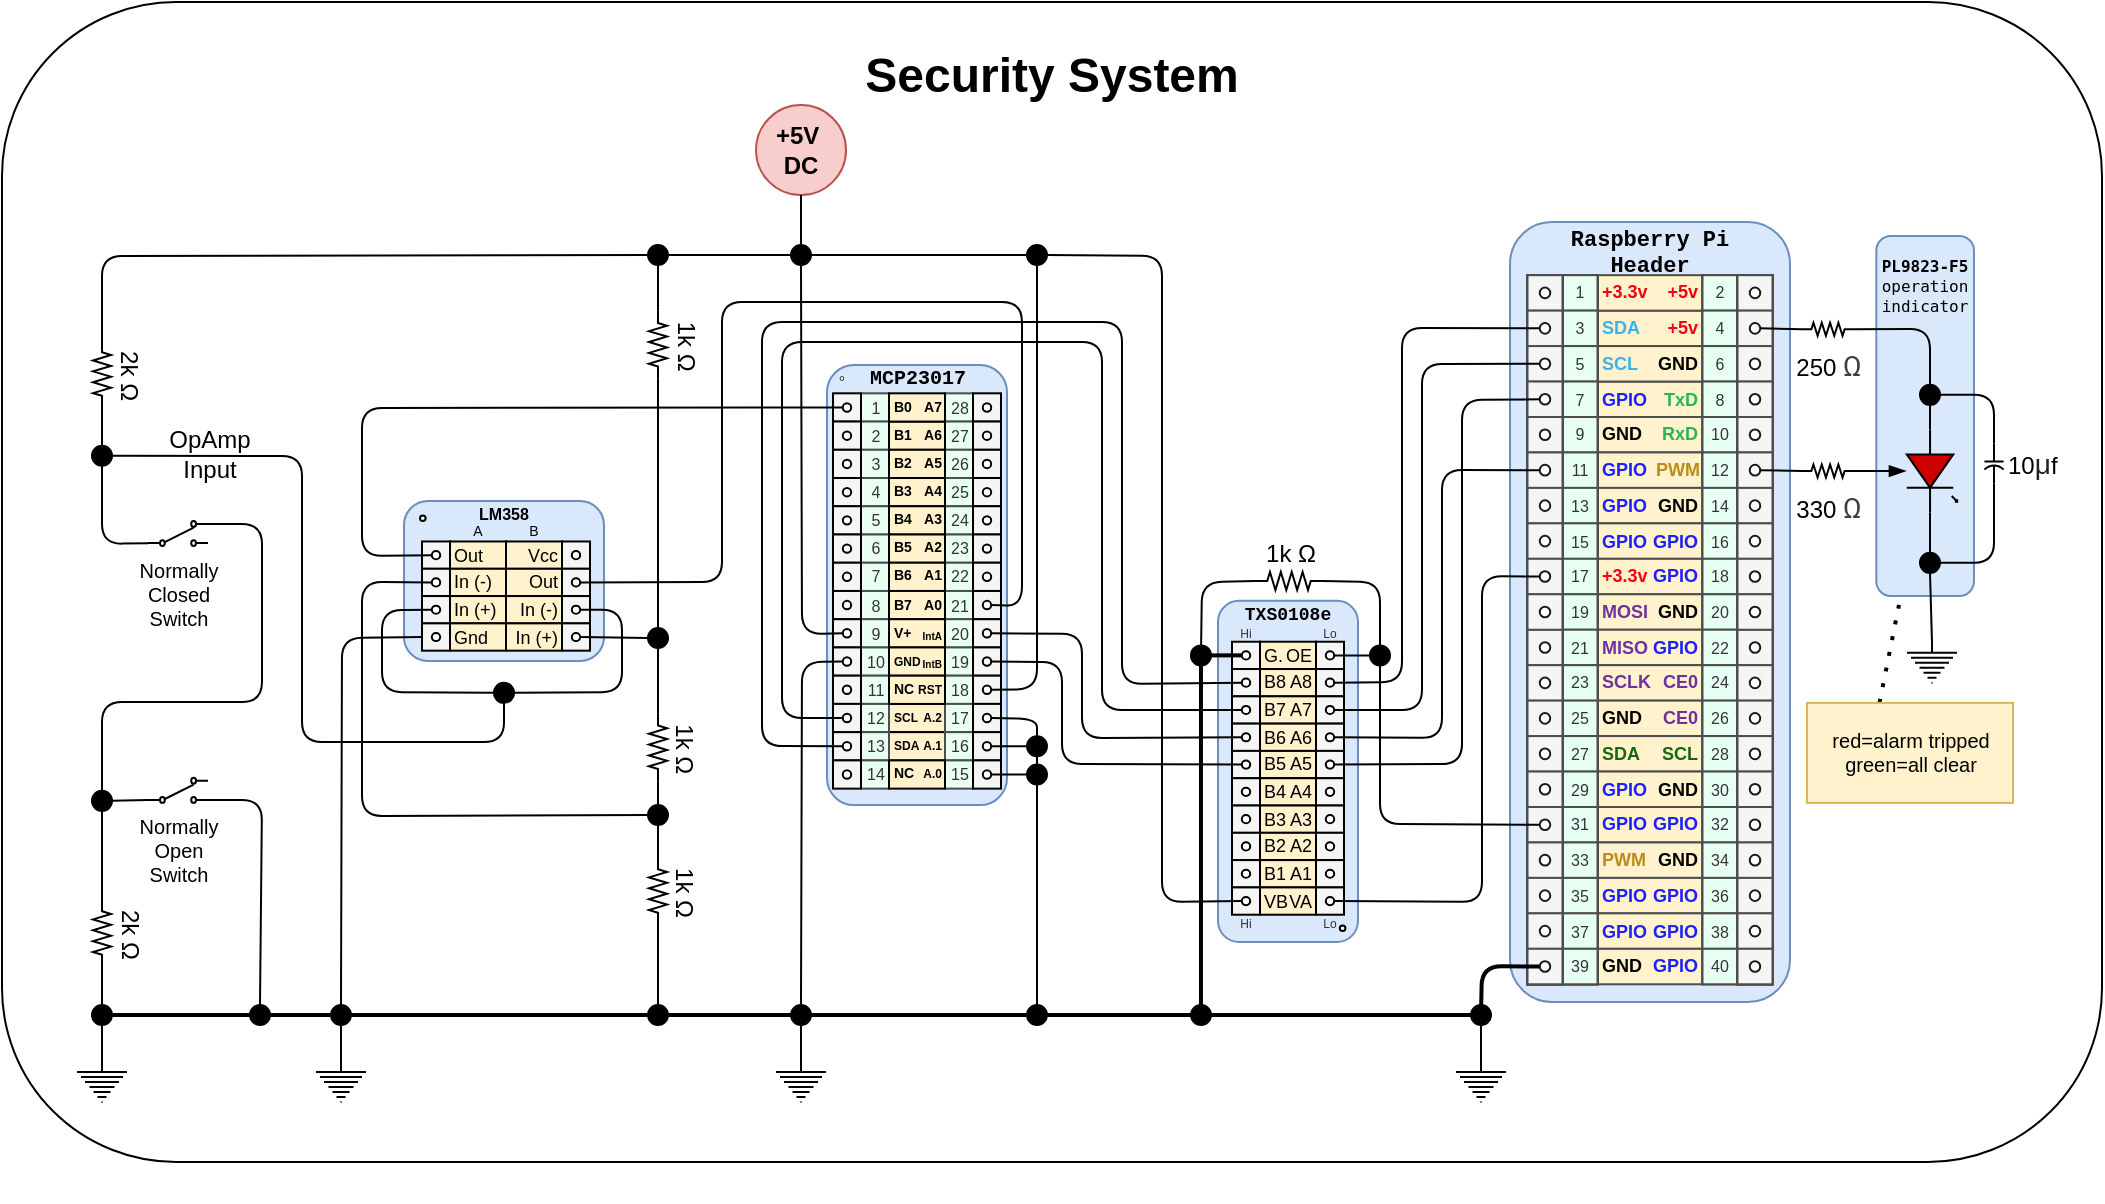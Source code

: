 <mxfile version="14.6.13" type="device"><diagram id="4ZUVlYUAoPl_q8jpnYcG" name="Page-1"><mxGraphModel dx="853" dy="527" grid="1" gridSize="10" guides="1" tooltips="1" connect="1" arrows="1" fold="1" page="1" pageScale="1" pageWidth="1100" pageHeight="850" math="0" shadow="0"><root><mxCell id="0"/><mxCell id="1" parent="0"/><mxCell id="S3uSib-tZ00_Ylpy-iGY-167" value="&lt;h1&gt;Security System&lt;/h1&gt;" style="rounded=1;whiteSpace=wrap;html=1;align=center;verticalAlign=top;" parent="1" vertex="1"><mxGeometry x="40" y="40" width="1050" height="580" as="geometry"/></mxCell><mxCell id="Gsv7k78RYgUz_mna78IX-109" value="`" style="group" parent="1" vertex="1" connectable="0"><mxGeometry x="794" y="150" width="186" height="490" as="geometry"/></mxCell><mxCell id="Gsv7k78RYgUz_mna78IX-110" value="&lt;span style=&quot;white-space: normal ; font-weight: 700&quot;&gt;Raspberry Pi&lt;/span&gt;&lt;br style=&quot;white-space: normal ; font-weight: 700&quot;&gt;&lt;span style=&quot;white-space: normal ; font-weight: 700&quot;&gt;Header&lt;/span&gt;" style="rounded=1;whiteSpace=wrap;html=1;shadow=0;glass=0;dashed=0;comic=0;labelBackgroundColor=none;strokeColor=#6c8ebf;fillColor=#dae8fc;fontFamily=Courier New;fontSize=11;align=center;verticalAlign=top;spacingTop=-4;" parent="Gsv7k78RYgUz_mna78IX-109" vertex="1"><mxGeometry width="140" height="390" as="geometry"/></mxCell><mxCell id="Gsv7k78RYgUz_mna78IX-111" value="" style="group;fillColor=#E7FFF2;strokeColor=#4D4D4D;" parent="Gsv7k78RYgUz_mna78IX-109" vertex="1" connectable="0"><mxGeometry x="26.25" y="26.591" width="17.5" height="354.545" as="geometry"/></mxCell><mxCell id="Gsv7k78RYgUz_mna78IX-112" value="" style="rounded=0;whiteSpace=wrap;html=1;fillColor=#fff2cc;fontSize=9;align=center;fontStyle=1;strokeColor=#4D4D4D;" parent="Gsv7k78RYgUz_mna78IX-109" vertex="1"><mxGeometry x="43.753" y="97.5" width="52.5" height="17.727" as="geometry"/></mxCell><mxCell id="Gsv7k78RYgUz_mna78IX-113" value="" style="rounded=0;whiteSpace=wrap;html=1;fillColor=#fff2cc;fontSize=9;align=center;fontStyle=1;strokeColor=#4D4D4D;" parent="Gsv7k78RYgUz_mna78IX-109" vertex="1"><mxGeometry x="43.753" y="44.318" width="52.5" height="17.727" as="geometry"/></mxCell><mxCell id="Gsv7k78RYgUz_mna78IX-114" value="" style="rounded=0;whiteSpace=wrap;html=1;fillColor=#fff2cc;fontSize=9;align=center;fontStyle=1;strokeColor=#4D4D4D;" parent="Gsv7k78RYgUz_mna78IX-109" vertex="1"><mxGeometry x="43.753" y="79.773" width="52.5" height="17.727" as="geometry"/></mxCell><mxCell id="Gsv7k78RYgUz_mna78IX-115" value="" style="rounded=0;whiteSpace=wrap;html=1;fillColor=#fff2cc;fontSize=9;align=center;fontStyle=1;strokeColor=#4D4D4D;" parent="Gsv7k78RYgUz_mna78IX-109" vertex="1"><mxGeometry x="43.753" y="62.045" width="52.5" height="17.727" as="geometry"/></mxCell><mxCell id="Gsv7k78RYgUz_mna78IX-116" value="GND" style="text;html=1;strokeColor=none;fillColor=none;align=right;verticalAlign=middle;whiteSpace=wrap;rounded=0;shadow=0;labelBackgroundColor=none;fontSize=9;fontColor=#000000;fontStyle=1" parent="Gsv7k78RYgUz_mna78IX-109" vertex="1"><mxGeometry x="70" y="62.045" width="26.25" height="17.727" as="geometry"/></mxCell><mxCell id="Gsv7k78RYgUz_mna78IX-117" value="TxD" style="text;html=1;strokeColor=none;fillColor=none;align=right;verticalAlign=middle;whiteSpace=wrap;rounded=0;shadow=0;labelBackgroundColor=none;fontSize=9;fontColor=#2FB155;fontStyle=1" parent="Gsv7k78RYgUz_mna78IX-109" vertex="1"><mxGeometry x="70" y="79.773" width="26.25" height="17.727" as="geometry"/></mxCell><mxCell id="Gsv7k78RYgUz_mna78IX-118" value="SDA" style="text;html=1;strokeColor=none;fillColor=none;align=left;verticalAlign=middle;whiteSpace=wrap;rounded=0;shadow=0;labelBackgroundColor=none;fontSize=9;fontColor=#37B4EE;fontStyle=1" parent="Gsv7k78RYgUz_mna78IX-109" vertex="1"><mxGeometry x="43.753" y="44.318" width="26.25" height="17.727" as="geometry"/></mxCell><mxCell id="Gsv7k78RYgUz_mna78IX-119" value="SCL" style="text;html=1;strokeColor=none;fillColor=none;align=left;verticalAlign=middle;whiteSpace=wrap;rounded=0;shadow=0;labelBackgroundColor=none;fontSize=9;fontColor=#37B4EE;fontStyle=1" parent="Gsv7k78RYgUz_mna78IX-109" vertex="1"><mxGeometry x="43.753" y="62.489" width="26.25" height="16.841" as="geometry"/></mxCell><mxCell id="Gsv7k78RYgUz_mna78IX-120" value="GPIO" style="text;html=1;strokeColor=none;fillColor=none;align=left;verticalAlign=middle;whiteSpace=wrap;rounded=0;shadow=0;labelBackgroundColor=none;fontSize=9;fontColor=#1D20FB;fontStyle=1" parent="Gsv7k78RYgUz_mna78IX-109" vertex="1"><mxGeometry x="43.753" y="79.773" width="26.25" height="17.727" as="geometry"/></mxCell><mxCell id="Gsv7k78RYgUz_mna78IX-121" value="" style="rounded=0;whiteSpace=wrap;html=1;fillColor=#fff2cc;fontSize=9;align=center;fontStyle=1;strokeColor=#4D4D4D;" parent="Gsv7k78RYgUz_mna78IX-109" vertex="1"><mxGeometry x="43.753" y="26.591" width="52.5" height="17.727" as="geometry"/></mxCell><mxCell id="Gsv7k78RYgUz_mna78IX-122" value="+3.3v" style="text;html=1;strokeColor=none;fillColor=none;align=left;verticalAlign=middle;whiteSpace=wrap;rounded=0;shadow=0;labelBackgroundColor=none;fontSize=9;fontColor=#F60011;fontStyle=1" parent="Gsv7k78RYgUz_mna78IX-109" vertex="1"><mxGeometry x="43.753" y="26.591" width="26.25" height="17.727" as="geometry"/></mxCell><mxCell id="Gsv7k78RYgUz_mna78IX-123" value="+5v" style="text;html=1;strokeColor=none;fillColor=none;align=right;verticalAlign=middle;whiteSpace=wrap;rounded=0;shadow=0;labelBackgroundColor=none;fontSize=9;fontColor=#F60011;fontStyle=1" parent="Gsv7k78RYgUz_mna78IX-109" vertex="1"><mxGeometry x="70" y="26.591" width="26.25" height="17.727" as="geometry"/></mxCell><mxCell id="Gsv7k78RYgUz_mna78IX-124" value="+5v" style="text;html=1;strokeColor=none;fillColor=none;align=right;verticalAlign=middle;whiteSpace=wrap;rounded=0;shadow=0;labelBackgroundColor=none;fontSize=9;fontColor=#F60011;fontStyle=1" parent="Gsv7k78RYgUz_mna78IX-109" vertex="1"><mxGeometry x="70" y="44.318" width="26.25" height="17.727" as="geometry"/></mxCell><mxCell id="Gsv7k78RYgUz_mna78IX-125" value="" style="rounded=0;whiteSpace=wrap;html=1;fillColor=#fff2cc;fontSize=9;align=center;fontStyle=1;strokeColor=#4D4D4D;" parent="Gsv7k78RYgUz_mna78IX-109" vertex="1"><mxGeometry x="43.753" y="115.227" width="52.5" height="17.727" as="geometry"/></mxCell><mxCell id="Gsv7k78RYgUz_mna78IX-126" value="" style="rounded=0;whiteSpace=wrap;html=1;fillColor=#fff2cc;fontSize=9;align=center;fontStyle=1;strokeColor=#4D4D4D;" parent="Gsv7k78RYgUz_mna78IX-109" vertex="1"><mxGeometry x="43.753" y="132.955" width="52.5" height="17.727" as="geometry"/></mxCell><mxCell id="Gsv7k78RYgUz_mna78IX-127" value="" style="rounded=0;whiteSpace=wrap;html=1;fillColor=#fff2cc;fontSize=9;align=center;fontStyle=1;strokeColor=#4D4D4D;" parent="Gsv7k78RYgUz_mna78IX-109" vertex="1"><mxGeometry x="43.753" y="150.682" width="52.5" height="17.727" as="geometry"/></mxCell><mxCell id="Gsv7k78RYgUz_mna78IX-128" value="" style="rounded=0;whiteSpace=wrap;html=1;fillColor=#fff2cc;fontSize=9;align=center;fontStyle=1;strokeColor=#4D4D4D;" parent="Gsv7k78RYgUz_mna78IX-109" vertex="1"><mxGeometry x="43.753" y="168.409" width="52.5" height="17.727" as="geometry"/></mxCell><mxCell id="Gsv7k78RYgUz_mna78IX-129" value="" style="rounded=0;whiteSpace=wrap;html=1;fillColor=#fff2cc;fontSize=9;align=center;fontStyle=1;strokeColor=#4D4D4D;" parent="Gsv7k78RYgUz_mna78IX-109" vertex="1"><mxGeometry x="43.753" y="186.136" width="52.5" height="17.727" as="geometry"/></mxCell><mxCell id="Gsv7k78RYgUz_mna78IX-130" value="" style="rounded=0;whiteSpace=wrap;html=1;fillColor=#fff2cc;fontSize=9;align=center;fontStyle=1;strokeColor=#4D4D4D;" parent="Gsv7k78RYgUz_mna78IX-109" vertex="1"><mxGeometry x="43.753" y="203.864" width="52.5" height="17.727" as="geometry"/></mxCell><mxCell id="Gsv7k78RYgUz_mna78IX-131" value="" style="rounded=0;whiteSpace=wrap;html=1;fillColor=#fff2cc;fontSize=9;align=center;fontStyle=1;strokeColor=#4D4D4D;" parent="Gsv7k78RYgUz_mna78IX-109" vertex="1"><mxGeometry x="43.753" y="221.591" width="52.5" height="17.727" as="geometry"/></mxCell><mxCell id="Gsv7k78RYgUz_mna78IX-132" value="" style="rounded=0;whiteSpace=wrap;html=1;fillColor=#fff2cc;fontSize=9;align=center;fontStyle=1;strokeColor=#4D4D4D;" parent="Gsv7k78RYgUz_mna78IX-109" vertex="1"><mxGeometry x="43.753" y="239.318" width="52.5" height="17.727" as="geometry"/></mxCell><mxCell id="Gsv7k78RYgUz_mna78IX-133" value="" style="rounded=0;whiteSpace=wrap;html=1;fillColor=#fff2cc;fontSize=9;align=center;fontStyle=1;strokeColor=#4D4D4D;" parent="Gsv7k78RYgUz_mna78IX-109" vertex="1"><mxGeometry x="43.753" y="257.045" width="52.5" height="17.727" as="geometry"/></mxCell><mxCell id="Gsv7k78RYgUz_mna78IX-134" value="" style="rounded=0;whiteSpace=wrap;html=1;fillColor=#fff2cc;fontSize=9;align=center;fontStyle=1;strokeColor=#4D4D4D;" parent="Gsv7k78RYgUz_mna78IX-109" vertex="1"><mxGeometry x="43.753" y="274.773" width="52.5" height="17.727" as="geometry"/></mxCell><mxCell id="Gsv7k78RYgUz_mna78IX-135" value="" style="rounded=0;whiteSpace=wrap;html=1;fillColor=#fff2cc;fontSize=9;align=center;fontStyle=1;strokeColor=#4D4D4D;" parent="Gsv7k78RYgUz_mna78IX-109" vertex="1"><mxGeometry x="43.753" y="292.5" width="52.5" height="17.727" as="geometry"/></mxCell><mxCell id="Gsv7k78RYgUz_mna78IX-136" value="" style="rounded=0;whiteSpace=wrap;html=1;fillColor=#fff2cc;fontSize=9;align=center;fontStyle=1;strokeColor=#4D4D4D;" parent="Gsv7k78RYgUz_mna78IX-109" vertex="1"><mxGeometry x="43.753" y="310.227" width="52.5" height="17.727" as="geometry"/></mxCell><mxCell id="Gsv7k78RYgUz_mna78IX-137" value="" style="rounded=0;whiteSpace=wrap;html=1;fillColor=#fff2cc;fontSize=9;align=center;fontStyle=1;strokeColor=#4D4D4D;" parent="Gsv7k78RYgUz_mna78IX-109" vertex="1"><mxGeometry x="43.753" y="327.955" width="52.5" height="17.727" as="geometry"/></mxCell><mxCell id="Gsv7k78RYgUz_mna78IX-138" value="" style="rounded=0;whiteSpace=wrap;html=1;fillColor=#fff2cc;fontSize=9;align=center;fontStyle=1;strokeColor=#4D4D4D;" parent="Gsv7k78RYgUz_mna78IX-109" vertex="1"><mxGeometry x="43.753" y="345.682" width="52.5" height="17.727" as="geometry"/></mxCell><mxCell id="Gsv7k78RYgUz_mna78IX-139" value="" style="rounded=0;whiteSpace=wrap;html=1;fillColor=#fff2cc;fontSize=9;align=center;fontStyle=1;strokeColor=#4D4D4D;" parent="Gsv7k78RYgUz_mna78IX-109" vertex="1"><mxGeometry x="43.753" y="363.409" width="52.5" height="17.727" as="geometry"/></mxCell><mxCell id="Gsv7k78RYgUz_mna78IX-140" value="GND" style="text;html=1;strokeColor=none;fillColor=none;align=left;verticalAlign=middle;whiteSpace=wrap;rounded=0;shadow=0;labelBackgroundColor=none;fontSize=9;fontColor=#000000;fontStyle=1" parent="Gsv7k78RYgUz_mna78IX-109" vertex="1"><mxGeometry x="43.753" y="97.5" width="26.25" height="17.727" as="geometry"/></mxCell><mxCell id="Gsv7k78RYgUz_mna78IX-141" value="GPIO" style="text;html=1;strokeColor=none;fillColor=none;align=left;verticalAlign=middle;whiteSpace=wrap;rounded=0;shadow=0;labelBackgroundColor=none;fontSize=9;fontColor=#1D20FB;fontStyle=1" parent="Gsv7k78RYgUz_mna78IX-109" vertex="1"><mxGeometry x="43.753" y="150.682" width="26.25" height="17.727" as="geometry"/></mxCell><mxCell id="Gsv7k78RYgUz_mna78IX-142" value="GPIO" style="text;html=1;strokeColor=none;fillColor=none;align=left;verticalAlign=middle;whiteSpace=wrap;rounded=0;shadow=0;labelBackgroundColor=none;fontSize=9;fontColor=#1D20FB;fontStyle=1" parent="Gsv7k78RYgUz_mna78IX-109" vertex="1"><mxGeometry x="43.753" y="132.955" width="26.25" height="17.727" as="geometry"/></mxCell><mxCell id="Gsv7k78RYgUz_mna78IX-143" value="GPIO" style="text;html=1;strokeColor=none;fillColor=none;align=left;verticalAlign=middle;whiteSpace=wrap;rounded=0;shadow=0;labelBackgroundColor=none;fontSize=9;fontColor=#1D20FB;fontStyle=1" parent="Gsv7k78RYgUz_mna78IX-109" vertex="1"><mxGeometry x="43.753" y="115.227" width="26.25" height="17.727" as="geometry"/></mxCell><mxCell id="Gsv7k78RYgUz_mna78IX-144" value="PWM" style="text;html=1;strokeColor=none;fillColor=none;align=right;verticalAlign=middle;whiteSpace=wrap;rounded=0;shadow=0;labelBackgroundColor=none;fontSize=9;fontColor=#BB8C1B;fontStyle=1" parent="Gsv7k78RYgUz_mna78IX-109" vertex="1"><mxGeometry x="69.562" y="115.227" width="26.688" height="17.727" as="geometry"/></mxCell><mxCell id="Gsv7k78RYgUz_mna78IX-145" value="RxD" style="text;html=1;strokeColor=none;fillColor=none;align=right;verticalAlign=middle;whiteSpace=wrap;rounded=0;shadow=0;labelBackgroundColor=none;fontSize=9;fontColor=#2FB155;fontStyle=1" parent="Gsv7k78RYgUz_mna78IX-109" vertex="1"><mxGeometry x="70" y="97.5" width="26.25" height="17.727" as="geometry"/></mxCell><mxCell id="Gsv7k78RYgUz_mna78IX-146" value="+3.3v" style="text;html=1;strokeColor=none;fillColor=none;align=left;verticalAlign=middle;whiteSpace=wrap;rounded=0;shadow=0;labelBackgroundColor=none;fontSize=9;fontColor=#F60011;fontStyle=1" parent="Gsv7k78RYgUz_mna78IX-109" vertex="1"><mxGeometry x="43.753" y="168.409" width="26.25" height="17.727" as="geometry"/></mxCell><mxCell id="Gsv7k78RYgUz_mna78IX-147" value="MOSI" style="text;html=1;strokeColor=none;fillColor=none;align=left;verticalAlign=middle;whiteSpace=wrap;rounded=0;shadow=0;labelBackgroundColor=none;fontSize=9;fontColor=#6E319E;fontStyle=1" parent="Gsv7k78RYgUz_mna78IX-109" vertex="1"><mxGeometry x="43.753" y="186.136" width="26.031" height="17.727" as="geometry"/></mxCell><mxCell id="Gsv7k78RYgUz_mna78IX-148" value="MISO" style="text;html=1;strokeColor=none;fillColor=none;align=left;verticalAlign=middle;whiteSpace=wrap;rounded=0;shadow=0;labelBackgroundColor=none;fontSize=9;fontColor=#6E319E;fontStyle=1" parent="Gsv7k78RYgUz_mna78IX-109" vertex="1"><mxGeometry x="43.753" y="203.864" width="26.136" height="17.727" as="geometry"/></mxCell><mxCell id="Gsv7k78RYgUz_mna78IX-149" value="SCLK" style="text;html=1;strokeColor=none;fillColor=none;align=left;verticalAlign=middle;whiteSpace=wrap;rounded=0;shadow=0;labelBackgroundColor=none;fontSize=9;fontColor=#6E319E;fontStyle=1" parent="Gsv7k78RYgUz_mna78IX-109" vertex="1"><mxGeometry x="43.753" y="221.591" width="25.812" height="17.727" as="geometry"/></mxCell><mxCell id="Gsv7k78RYgUz_mna78IX-150" value="GND" style="text;html=1;strokeColor=none;fillColor=none;align=left;verticalAlign=middle;whiteSpace=wrap;rounded=0;shadow=0;labelBackgroundColor=none;fontSize=9;fontColor=#000000;fontStyle=1" parent="Gsv7k78RYgUz_mna78IX-109" vertex="1"><mxGeometry x="43.753" y="239.318" width="25.812" height="17.727" as="geometry"/></mxCell><mxCell id="Gsv7k78RYgUz_mna78IX-151" value="SCL" style="text;html=1;strokeColor=none;fillColor=none;align=right;verticalAlign=middle;whiteSpace=wrap;rounded=0;shadow=0;labelBackgroundColor=none;fontSize=9;fontColor=#17670D;fontStyle=1" parent="Gsv7k78RYgUz_mna78IX-109" vertex="1"><mxGeometry x="70" y="257.045" width="26.25" height="17.727" as="geometry"/></mxCell><mxCell id="Gsv7k78RYgUz_mna78IX-152" value="SDA" style="text;html=1;strokeColor=none;fillColor=none;align=left;verticalAlign=middle;whiteSpace=wrap;rounded=0;shadow=0;labelBackgroundColor=none;fontSize=9;fontColor=#17670D;fontStyle=1" parent="Gsv7k78RYgUz_mna78IX-109" vertex="1"><mxGeometry x="43.753" y="257.045" width="26.25" height="17.727" as="geometry"/></mxCell><mxCell id="Gsv7k78RYgUz_mna78IX-153" value="GPIO" style="text;html=1;strokeColor=none;fillColor=none;align=left;verticalAlign=middle;whiteSpace=wrap;rounded=0;shadow=0;labelBackgroundColor=none;fontSize=9;fontColor=#1D20FB;fontStyle=1" parent="Gsv7k78RYgUz_mna78IX-109" vertex="1"><mxGeometry x="43.753" y="327.955" width="26.25" height="17.727" as="geometry"/></mxCell><mxCell id="Gsv7k78RYgUz_mna78IX-154" value="GPIO" style="text;html=1;strokeColor=none;fillColor=none;align=left;verticalAlign=middle;whiteSpace=wrap;rounded=0;shadow=0;labelBackgroundColor=none;fontSize=9;fontColor=#1D20FB;fontStyle=1" parent="Gsv7k78RYgUz_mna78IX-109" vertex="1"><mxGeometry x="43.753" y="345.682" width="26.25" height="17.727" as="geometry"/></mxCell><mxCell id="Gsv7k78RYgUz_mna78IX-155" value="GPIO" style="text;html=1;strokeColor=none;fillColor=none;align=left;verticalAlign=middle;whiteSpace=wrap;rounded=0;shadow=0;labelBackgroundColor=none;fontSize=9;fontColor=#1D20FB;fontStyle=1" parent="Gsv7k78RYgUz_mna78IX-109" vertex="1"><mxGeometry x="43.753" y="274.773" width="25.812" height="17.727" as="geometry"/></mxCell><mxCell id="Gsv7k78RYgUz_mna78IX-156" value="GND" style="text;html=1;strokeColor=none;fillColor=none;align=left;verticalAlign=middle;whiteSpace=wrap;rounded=0;shadow=0;labelBackgroundColor=none;fontSize=9;fontColor=#000000;fontStyle=1" parent="Gsv7k78RYgUz_mna78IX-109" vertex="1"><mxGeometry x="43.753" y="363.409" width="25.812" height="17.727" as="geometry"/></mxCell><mxCell id="Gsv7k78RYgUz_mna78IX-157" value="PWM" style="text;html=1;strokeColor=none;fillColor=none;align=left;verticalAlign=middle;whiteSpace=wrap;rounded=0;shadow=0;labelBackgroundColor=none;fontSize=9;fontColor=#BB8C1B;fontStyle=1" parent="Gsv7k78RYgUz_mna78IX-109" vertex="1"><mxGeometry x="43.753" y="310.227" width="25.812" height="17.727" as="geometry"/></mxCell><mxCell id="Gsv7k78RYgUz_mna78IX-158" value="GPIO" style="text;html=1;strokeColor=none;fillColor=none;align=right;verticalAlign=middle;whiteSpace=wrap;rounded=0;shadow=0;labelBackgroundColor=none;fontSize=9;fontColor=#1D20FB;fontStyle=1" parent="Gsv7k78RYgUz_mna78IX-109" vertex="1"><mxGeometry x="70" y="150.682" width="26.25" height="17.727" as="geometry"/></mxCell><mxCell id="Gsv7k78RYgUz_mna78IX-159" value="GPIO" style="text;html=1;strokeColor=none;fillColor=none;align=right;verticalAlign=middle;whiteSpace=wrap;rounded=0;shadow=0;labelBackgroundColor=none;fontSize=9;fontColor=#1D20FB;fontStyle=1" parent="Gsv7k78RYgUz_mna78IX-109" vertex="1"><mxGeometry x="70" y="168.409" width="26.25" height="17.727" as="geometry"/></mxCell><mxCell id="Gsv7k78RYgUz_mna78IX-160" value="GND" style="text;html=1;strokeColor=none;fillColor=none;align=right;verticalAlign=middle;whiteSpace=wrap;rounded=0;shadow=0;labelBackgroundColor=none;fontSize=9;fontColor=#000000;fontStyle=1" parent="Gsv7k78RYgUz_mna78IX-109" vertex="1"><mxGeometry x="70" y="132.955" width="26.25" height="17.727" as="geometry"/></mxCell><mxCell id="Gsv7k78RYgUz_mna78IX-161" value="GND" style="text;html=1;strokeColor=none;fillColor=none;align=right;verticalAlign=middle;whiteSpace=wrap;rounded=0;shadow=0;labelBackgroundColor=none;fontSize=9;fontColor=#000000;fontStyle=1" parent="Gsv7k78RYgUz_mna78IX-109" vertex="1"><mxGeometry x="70" y="186.136" width="26.25" height="17.727" as="geometry"/></mxCell><mxCell id="Gsv7k78RYgUz_mna78IX-162" value="GPIO" style="text;html=1;strokeColor=none;fillColor=none;align=right;verticalAlign=middle;whiteSpace=wrap;rounded=0;shadow=0;labelBackgroundColor=none;fontSize=9;fontColor=#1D20FB;fontStyle=1" parent="Gsv7k78RYgUz_mna78IX-109" vertex="1"><mxGeometry x="69.886" y="203.864" width="26.364" height="17.727" as="geometry"/></mxCell><mxCell id="Gsv7k78RYgUz_mna78IX-163" value="CE0" style="text;html=1;strokeColor=none;fillColor=none;align=right;verticalAlign=middle;whiteSpace=wrap;rounded=0;shadow=0;labelBackgroundColor=none;fontSize=9;fontColor=#6E319E;fontStyle=1" parent="Gsv7k78RYgUz_mna78IX-109" vertex="1"><mxGeometry x="70.21" y="221.591" width="26.04" height="17.727" as="geometry"/></mxCell><mxCell id="Gsv7k78RYgUz_mna78IX-164" value="CE0" style="text;html=1;strokeColor=none;fillColor=none;align=right;verticalAlign=middle;whiteSpace=wrap;rounded=0;shadow=0;labelBackgroundColor=none;fontSize=9;fontColor=#6E319E;fontStyle=1" parent="Gsv7k78RYgUz_mna78IX-109" vertex="1"><mxGeometry x="70.324" y="239.318" width="25.926" height="17.727" as="geometry"/></mxCell><mxCell id="Gsv7k78RYgUz_mna78IX-165" value="GND" style="text;html=1;strokeColor=none;fillColor=none;align=right;verticalAlign=middle;whiteSpace=wrap;rounded=0;shadow=0;labelBackgroundColor=none;fontSize=9;fontColor=#000000;fontStyle=1" parent="Gsv7k78RYgUz_mna78IX-109" vertex="1"><mxGeometry x="70.324" y="274.773" width="25.926" height="17.727" as="geometry"/></mxCell><mxCell id="Gsv7k78RYgUz_mna78IX-166" value="GPIO" style="text;html=1;strokeColor=none;fillColor=none;align=left;verticalAlign=middle;whiteSpace=wrap;rounded=0;shadow=0;labelBackgroundColor=none;fontSize=9;fontColor=#1D20FB;fontStyle=1" parent="Gsv7k78RYgUz_mna78IX-109" vertex="1"><mxGeometry x="43.753" y="292.5" width="25.918" height="17.727" as="geometry"/></mxCell><mxCell id="Gsv7k78RYgUz_mna78IX-167" value="GPIO" style="text;html=1;strokeColor=none;fillColor=none;align=right;verticalAlign=middle;whiteSpace=wrap;rounded=0;shadow=0;labelBackgroundColor=none;fontSize=9;fontColor=#1D20FB;fontStyle=1" parent="Gsv7k78RYgUz_mna78IX-109" vertex="1"><mxGeometry x="70.324" y="292.5" width="25.926" height="17.727" as="geometry"/></mxCell><mxCell id="Gsv7k78RYgUz_mna78IX-168" value="GPIO" style="text;html=1;strokeColor=none;fillColor=none;align=right;verticalAlign=middle;whiteSpace=wrap;rounded=0;shadow=0;labelBackgroundColor=none;fontSize=9;fontColor=#1D20FB;fontStyle=1" parent="Gsv7k78RYgUz_mna78IX-109" vertex="1"><mxGeometry x="70.429" y="327.955" width="25.821" height="17.727" as="geometry"/></mxCell><mxCell id="Gsv7k78RYgUz_mna78IX-169" value="GPIO" style="text;html=1;strokeColor=none;fillColor=none;align=right;verticalAlign=middle;whiteSpace=wrap;rounded=0;shadow=0;labelBackgroundColor=none;fontSize=9;fontColor=#1D20FB;fontStyle=1" parent="Gsv7k78RYgUz_mna78IX-109" vertex="1"><mxGeometry x="70.429" y="345.682" width="25.821" height="17.727" as="geometry"/></mxCell><mxCell id="Gsv7k78RYgUz_mna78IX-170" value="GPIO" style="text;html=1;strokeColor=none;fillColor=none;align=right;verticalAlign=middle;whiteSpace=wrap;rounded=0;shadow=0;labelBackgroundColor=none;fontSize=9;fontColor=#1D20FB;fontStyle=1" parent="Gsv7k78RYgUz_mna78IX-109" vertex="1"><mxGeometry x="70.429" y="363.409" width="25.821" height="17.727" as="geometry"/></mxCell><mxCell id="Gsv7k78RYgUz_mna78IX-171" value="GND" style="text;html=1;strokeColor=none;fillColor=none;align=right;verticalAlign=middle;whiteSpace=wrap;rounded=0;shadow=0;labelBackgroundColor=none;fontSize=9;fontColor=#000000;fontStyle=1" parent="Gsv7k78RYgUz_mna78IX-109" vertex="1"><mxGeometry x="70.429" y="310.227" width="25.821" height="17.727" as="geometry"/></mxCell><mxCell id="Gsv7k78RYgUz_mna78IX-172" value="" style="group;fillColor=#E7FFF2;strokeColor=#4D4D4D;" parent="Gsv7k78RYgUz_mna78IX-109" vertex="1" connectable="0"><mxGeometry x="26.25" y="26.591" width="17.5" height="354.545" as="geometry"/></mxCell><mxCell id="Gsv7k78RYgUz_mna78IX-173" value="" style="group;fillColor=#E7FFF2;strokeColor=#4D4D4D;" parent="Gsv7k78RYgUz_mna78IX-109" vertex="1" connectable="0"><mxGeometry x="26.25" y="26.591" width="17.5" height="354.545" as="geometry"/></mxCell><mxCell id="Gsv7k78RYgUz_mna78IX-174" value="" style="group;fillColor=#E7FFF2;strokeColor=#4D4D4D;" parent="Gsv7k78RYgUz_mna78IX-173" vertex="1" connectable="0"><mxGeometry width="17.5" height="354.545" as="geometry"/></mxCell><mxCell id="Gsv7k78RYgUz_mna78IX-175" value="" style="group;fillColor=#E7FFF2;strokeColor=#4D4D4D;" parent="Gsv7k78RYgUz_mna78IX-174" vertex="1" connectable="0"><mxGeometry width="17.5" height="354.545" as="geometry"/></mxCell><mxCell id="Gsv7k78RYgUz_mna78IX-176" value="1" style="rounded=0;whiteSpace=wrap;html=1;fillColor=#E7FFF2;fontSize=8;align=center;fontColor=#333333;strokeColor=#4D4D4D;" parent="Gsv7k78RYgUz_mna78IX-175" vertex="1"><mxGeometry width="17.5" height="17.727" as="geometry"/></mxCell><mxCell id="Gsv7k78RYgUz_mna78IX-177" value="3" style="rounded=0;whiteSpace=wrap;html=1;fillColor=#E7FFF2;fontSize=8;align=center;fontColor=#333333;strokeColor=#4D4D4D;" parent="Gsv7k78RYgUz_mna78IX-175" vertex="1"><mxGeometry y="17.727" width="17.5" height="17.727" as="geometry"/></mxCell><mxCell id="Gsv7k78RYgUz_mna78IX-178" value="5" style="rounded=0;whiteSpace=wrap;html=1;fillColor=#E7FFF2;fontSize=8;align=center;fontColor=#333333;strokeColor=#4D4D4D;" parent="Gsv7k78RYgUz_mna78IX-175" vertex="1"><mxGeometry y="35.455" width="17.5" height="17.727" as="geometry"/></mxCell><mxCell id="Gsv7k78RYgUz_mna78IX-179" value="7" style="rounded=0;whiteSpace=wrap;html=1;fillColor=#E7FFF2;fontSize=8;align=center;fontColor=#333333;strokeColor=#4D4D4D;" parent="Gsv7k78RYgUz_mna78IX-175" vertex="1"><mxGeometry y="53.182" width="17.5" height="17.727" as="geometry"/></mxCell><mxCell id="Gsv7k78RYgUz_mna78IX-180" value="9" style="rounded=0;whiteSpace=wrap;html=1;fillColor=#E7FFF2;fontSize=8;align=center;fontColor=#333333;strokeColor=#4D4D4D;" parent="Gsv7k78RYgUz_mna78IX-175" vertex="1"><mxGeometry y="70.909" width="17.5" height="17.727" as="geometry"/></mxCell><mxCell id="Gsv7k78RYgUz_mna78IX-181" value="11" style="rounded=0;whiteSpace=wrap;html=1;fillColor=#E7FFF2;fontSize=8;align=center;fontColor=#333333;strokeColor=#4D4D4D;" parent="Gsv7k78RYgUz_mna78IX-175" vertex="1"><mxGeometry y="88.636" width="17.5" height="17.727" as="geometry"/></mxCell><mxCell id="Gsv7k78RYgUz_mna78IX-182" value="13" style="rounded=0;whiteSpace=wrap;html=1;fillColor=#E7FFF2;fontSize=8;align=center;fontColor=#333333;strokeColor=#4D4D4D;" parent="Gsv7k78RYgUz_mna78IX-175" vertex="1"><mxGeometry y="106.364" width="17.5" height="17.727" as="geometry"/></mxCell><mxCell id="Gsv7k78RYgUz_mna78IX-183" value="15" style="rounded=0;whiteSpace=wrap;html=1;fillColor=#E7FFF2;fontSize=8;align=center;fontColor=#333333;strokeColor=#4D4D4D;" parent="Gsv7k78RYgUz_mna78IX-175" vertex="1"><mxGeometry y="124.091" width="17.5" height="17.727" as="geometry"/></mxCell><mxCell id="Gsv7k78RYgUz_mna78IX-184" value="17" style="rounded=0;whiteSpace=wrap;html=1;fillColor=#E7FFF2;fontSize=8;align=center;fontColor=#333333;strokeColor=#4D4D4D;" parent="Gsv7k78RYgUz_mna78IX-175" vertex="1"><mxGeometry y="141.818" width="17.5" height="17.727" as="geometry"/></mxCell><mxCell id="Gsv7k78RYgUz_mna78IX-185" value="19" style="rounded=0;whiteSpace=wrap;html=1;fillColor=#E7FFF2;fontSize=8;align=center;fontColor=#333333;strokeColor=#4D4D4D;" parent="Gsv7k78RYgUz_mna78IX-175" vertex="1"><mxGeometry y="159.545" width="17.5" height="17.727" as="geometry"/></mxCell><mxCell id="Gsv7k78RYgUz_mna78IX-186" value="21" style="rounded=0;whiteSpace=wrap;html=1;fillColor=#E7FFF2;fontSize=8;align=center;fontColor=#333333;strokeColor=#4D4D4D;" parent="Gsv7k78RYgUz_mna78IX-175" vertex="1"><mxGeometry y="177.273" width="17.5" height="17.727" as="geometry"/></mxCell><mxCell id="Gsv7k78RYgUz_mna78IX-187" value="23" style="rounded=0;whiteSpace=wrap;html=1;fillColor=#E7FFF2;fontSize=8;align=center;fontColor=#333333;strokeColor=#4D4D4D;" parent="Gsv7k78RYgUz_mna78IX-175" vertex="1"><mxGeometry y="195" width="17.5" height="17.727" as="geometry"/></mxCell><mxCell id="Gsv7k78RYgUz_mna78IX-188" value="25" style="rounded=0;whiteSpace=wrap;html=1;fillColor=#E7FFF2;fontSize=8;align=center;fontColor=#333333;strokeColor=#4D4D4D;" parent="Gsv7k78RYgUz_mna78IX-175" vertex="1"><mxGeometry y="212.727" width="17.5" height="17.727" as="geometry"/></mxCell><mxCell id="Gsv7k78RYgUz_mna78IX-189" value="27" style="rounded=0;whiteSpace=wrap;html=1;fillColor=#E7FFF2;fontSize=8;align=center;fontColor=#333333;strokeColor=#4D4D4D;" parent="Gsv7k78RYgUz_mna78IX-175" vertex="1"><mxGeometry y="230.455" width="17.5" height="17.727" as="geometry"/></mxCell><mxCell id="Gsv7k78RYgUz_mna78IX-190" value="29" style="rounded=0;whiteSpace=wrap;html=1;fillColor=#E7FFF2;fontSize=8;align=center;fontColor=#333333;strokeColor=#4D4D4D;" parent="Gsv7k78RYgUz_mna78IX-175" vertex="1"><mxGeometry y="248.182" width="17.5" height="17.727" as="geometry"/></mxCell><mxCell id="Gsv7k78RYgUz_mna78IX-191" value="31" style="rounded=0;whiteSpace=wrap;html=1;fillColor=#E7FFF2;fontSize=8;align=center;fontColor=#333333;strokeColor=#4D4D4D;" parent="Gsv7k78RYgUz_mna78IX-175" vertex="1"><mxGeometry y="265.909" width="17.5" height="17.727" as="geometry"/></mxCell><mxCell id="Gsv7k78RYgUz_mna78IX-192" value="33" style="rounded=0;whiteSpace=wrap;html=1;fillColor=#E7FFF2;fontSize=8;align=center;fontColor=#333333;strokeColor=#4D4D4D;" parent="Gsv7k78RYgUz_mna78IX-175" vertex="1"><mxGeometry y="283.636" width="17.5" height="17.727" as="geometry"/></mxCell><mxCell id="Gsv7k78RYgUz_mna78IX-193" value="35" style="rounded=0;whiteSpace=wrap;html=1;fillColor=#E7FFF2;fontSize=8;align=center;fontColor=#333333;strokeColor=#4D4D4D;" parent="Gsv7k78RYgUz_mna78IX-175" vertex="1"><mxGeometry y="301.364" width="17.5" height="17.727" as="geometry"/></mxCell><mxCell id="Gsv7k78RYgUz_mna78IX-194" value="37" style="rounded=0;whiteSpace=wrap;html=1;fillColor=#E7FFF2;fontSize=8;align=center;fontColor=#333333;strokeColor=#4D4D4D;" parent="Gsv7k78RYgUz_mna78IX-175" vertex="1"><mxGeometry y="319.091" width="17.5" height="17.727" as="geometry"/></mxCell><mxCell id="Gsv7k78RYgUz_mna78IX-195" value="39" style="rounded=0;whiteSpace=wrap;html=1;fillColor=#E7FFF2;fontSize=8;align=center;fontColor=#333333;strokeColor=#4D4D4D;" parent="Gsv7k78RYgUz_mna78IX-175" vertex="1"><mxGeometry y="336.818" width="17.5" height="17.727" as="geometry"/></mxCell><mxCell id="Gsv7k78RYgUz_mna78IX-196" value="" style="group;strokeColor=#4D4D4D;" parent="Gsv7k78RYgUz_mna78IX-109" vertex="1" connectable="0"><mxGeometry x="8.75" y="26.591" width="17.5" height="354.545" as="geometry"/></mxCell><mxCell id="Gsv7k78RYgUz_mna78IX-197" value="" style="group;strokeColor=#4D4D4D;" parent="Gsv7k78RYgUz_mna78IX-196" vertex="1" connectable="0"><mxGeometry width="17.5" height="354.545" as="geometry"/></mxCell><mxCell id="Gsv7k78RYgUz_mna78IX-198" value="" style="group;strokeColor=#4D4D4D;" parent="Gsv7k78RYgUz_mna78IX-197" vertex="1" connectable="0"><mxGeometry width="17.5" height="354.545" as="geometry"/></mxCell><mxCell id="Gsv7k78RYgUz_mna78IX-199" value="" style="group;strokeColor=#4D4D4D;" parent="Gsv7k78RYgUz_mna78IX-198" vertex="1" connectable="0"><mxGeometry width="17.5" height="354.545" as="geometry"/></mxCell><mxCell id="Gsv7k78RYgUz_mna78IX-200" value="" style="group;strokeColor=#4D4D4D;" parent="Gsv7k78RYgUz_mna78IX-199" vertex="1" connectable="0"><mxGeometry width="17.5" height="354.545" as="geometry"/></mxCell><mxCell id="Gsv7k78RYgUz_mna78IX-201" value="" style="group;strokeColor=#4D4D4D;" parent="Gsv7k78RYgUz_mna78IX-200" vertex="1" connectable="0"><mxGeometry width="17.5" height="354.545" as="geometry"/></mxCell><mxCell id="Gsv7k78RYgUz_mna78IX-202" value="" style="group;align=left;strokeColor=#4D4D4D;" parent="Gsv7k78RYgUz_mna78IX-201" vertex="1" connectable="0"><mxGeometry width="17.5" height="354.545" as="geometry"/></mxCell><mxCell id="Gsv7k78RYgUz_mna78IX-203" value="" style="group;align=left;strokeColor=#4D4D4D;" parent="Gsv7k78RYgUz_mna78IX-202" vertex="1" connectable="0"><mxGeometry width="17.5" height="354.545" as="geometry"/></mxCell><mxCell id="Gsv7k78RYgUz_mna78IX-204" value="" style="group;align=left;strokeColor=#4D4D4D;" parent="Gsv7k78RYgUz_mna78IX-203" vertex="1" connectable="0"><mxGeometry width="17.5" height="354.545" as="geometry"/></mxCell><mxCell id="Gsv7k78RYgUz_mna78IX-205" value="" style="rounded=0;whiteSpace=wrap;html=1;fillColor=#f5f5f5;fontSize=8;align=left;fontColor=#333333;strokeColor=#4D4D4D;" parent="Gsv7k78RYgUz_mna78IX-204" vertex="1"><mxGeometry y="177.273" width="17.5" height="17.727" as="geometry"/></mxCell><mxCell id="Gsv7k78RYgUz_mna78IX-206" value="" style="verticalLabelPosition=bottom;shadow=0;dashed=0;align=left;html=1;verticalAlign=top;strokeWidth=1;shape=ellipse;fontSize=12;strokeColor=#1A1A1A;" parent="Gsv7k78RYgUz_mna78IX-204" vertex="1"><mxGeometry x="6.125" y="183.477" width="5.25" height="5.318" as="geometry"/></mxCell><mxCell id="Gsv7k78RYgUz_mna78IX-207" value="" style="rounded=0;whiteSpace=wrap;html=1;fillColor=#f5f5f5;fontSize=8;align=left;fontColor=#333333;strokeColor=#4D4D4D;" parent="Gsv7k78RYgUz_mna78IX-204" vertex="1"><mxGeometry y="195" width="17.5" height="17.727" as="geometry"/></mxCell><mxCell id="Gsv7k78RYgUz_mna78IX-208" value="" style="verticalLabelPosition=bottom;shadow=0;dashed=0;align=left;html=1;verticalAlign=top;strokeWidth=1;shape=ellipse;fontSize=12;strokeColor=#1A1A1A;" parent="Gsv7k78RYgUz_mna78IX-204" vertex="1"><mxGeometry x="6.125" y="201.205" width="5.25" height="5.318" as="geometry"/></mxCell><mxCell id="Gsv7k78RYgUz_mna78IX-209" value="" style="rounded=0;whiteSpace=wrap;html=1;fillColor=#f5f5f5;fontSize=8;align=left;fontColor=#333333;strokeColor=#4D4D4D;" parent="Gsv7k78RYgUz_mna78IX-204" vertex="1"><mxGeometry y="212.727" width="17.5" height="17.727" as="geometry"/></mxCell><mxCell id="Gsv7k78RYgUz_mna78IX-210" value="" style="verticalLabelPosition=bottom;shadow=0;dashed=0;align=left;html=1;verticalAlign=top;strokeWidth=1;shape=ellipse;fontSize=12;strokeColor=#1A1A1A;" parent="Gsv7k78RYgUz_mna78IX-204" vertex="1"><mxGeometry x="6.125" y="218.932" width="5.25" height="5.318" as="geometry"/></mxCell><mxCell id="Gsv7k78RYgUz_mna78IX-211" value="" style="rounded=0;whiteSpace=wrap;html=1;fillColor=#f5f5f5;fontSize=8;align=left;fontColor=#333333;strokeColor=#4D4D4D;" parent="Gsv7k78RYgUz_mna78IX-204" vertex="1"><mxGeometry y="230.455" width="17.5" height="17.727" as="geometry"/></mxCell><mxCell id="Gsv7k78RYgUz_mna78IX-212" value="" style="verticalLabelPosition=bottom;shadow=0;dashed=0;align=left;html=1;verticalAlign=top;strokeWidth=1;shape=ellipse;fontSize=12;strokeColor=#1A1A1A;" parent="Gsv7k78RYgUz_mna78IX-204" vertex="1"><mxGeometry x="6.125" y="236.659" width="5.25" height="5.318" as="geometry"/></mxCell><mxCell id="Gsv7k78RYgUz_mna78IX-213" value="" style="rounded=0;whiteSpace=wrap;html=1;fillColor=#f5f5f5;fontSize=8;align=left;fontColor=#333333;strokeColor=#4D4D4D;" parent="Gsv7k78RYgUz_mna78IX-204" vertex="1"><mxGeometry y="248.182" width="17.5" height="17.727" as="geometry"/></mxCell><mxCell id="Gsv7k78RYgUz_mna78IX-214" value="" style="verticalLabelPosition=bottom;shadow=0;dashed=0;align=left;html=1;verticalAlign=top;strokeWidth=1;shape=ellipse;fontSize=12;strokeColor=#1A1A1A;" parent="Gsv7k78RYgUz_mna78IX-204" vertex="1"><mxGeometry x="6.125" y="254.386" width="5.25" height="5.318" as="geometry"/></mxCell><mxCell id="Gsv7k78RYgUz_mna78IX-215" value="" style="rounded=0;whiteSpace=wrap;html=1;fillColor=#f5f5f5;fontSize=8;align=left;fontColor=#333333;strokeColor=#4D4D4D;" parent="Gsv7k78RYgUz_mna78IX-204" vertex="1"><mxGeometry y="265.909" width="17.5" height="17.727" as="geometry"/></mxCell><mxCell id="Gsv7k78RYgUz_mna78IX-216" value="" style="verticalLabelPosition=bottom;shadow=0;dashed=0;align=left;html=1;verticalAlign=top;strokeWidth=1;shape=ellipse;fontSize=12;strokeColor=#1A1A1A;" parent="Gsv7k78RYgUz_mna78IX-204" vertex="1"><mxGeometry x="6.125" y="272.114" width="5.25" height="5.318" as="geometry"/></mxCell><mxCell id="Gsv7k78RYgUz_mna78IX-217" value="" style="rounded=0;whiteSpace=wrap;html=1;fillColor=#f5f5f5;fontSize=8;align=left;fontColor=#333333;strokeColor=#4D4D4D;" parent="Gsv7k78RYgUz_mna78IX-204" vertex="1"><mxGeometry y="283.636" width="17.5" height="17.727" as="geometry"/></mxCell><mxCell id="Gsv7k78RYgUz_mna78IX-218" value="" style="verticalLabelPosition=bottom;shadow=0;dashed=0;align=left;html=1;verticalAlign=top;strokeWidth=1;shape=ellipse;fontSize=12;strokeColor=#1A1A1A;" parent="Gsv7k78RYgUz_mna78IX-204" vertex="1"><mxGeometry x="6.125" y="289.841" width="5.25" height="5.318" as="geometry"/></mxCell><mxCell id="Gsv7k78RYgUz_mna78IX-219" value="" style="rounded=0;whiteSpace=wrap;html=1;fillColor=#f5f5f5;fontSize=8;align=left;fontColor=#333333;strokeColor=#4D4D4D;" parent="Gsv7k78RYgUz_mna78IX-204" vertex="1"><mxGeometry y="301.364" width="17.5" height="17.727" as="geometry"/></mxCell><mxCell id="Gsv7k78RYgUz_mna78IX-220" value="" style="verticalLabelPosition=bottom;shadow=0;dashed=0;align=left;html=1;verticalAlign=top;strokeWidth=1;shape=ellipse;fontSize=12;strokeColor=#1A1A1A;" parent="Gsv7k78RYgUz_mna78IX-204" vertex="1"><mxGeometry x="6.125" y="307.568" width="5.25" height="5.318" as="geometry"/></mxCell><mxCell id="Gsv7k78RYgUz_mna78IX-221" value="" style="rounded=0;whiteSpace=wrap;html=1;fillColor=#f5f5f5;fontSize=8;align=left;fontColor=#333333;strokeColor=#4D4D4D;" parent="Gsv7k78RYgUz_mna78IX-204" vertex="1"><mxGeometry y="319.091" width="17.5" height="17.727" as="geometry"/></mxCell><mxCell id="Gsv7k78RYgUz_mna78IX-222" value="" style="verticalLabelPosition=bottom;shadow=0;dashed=0;align=left;html=1;verticalAlign=top;strokeWidth=1;shape=ellipse;fontSize=12;strokeColor=#1A1A1A;" parent="Gsv7k78RYgUz_mna78IX-204" vertex="1"><mxGeometry x="6.125" y="325.295" width="5.25" height="5.318" as="geometry"/></mxCell><mxCell id="Gsv7k78RYgUz_mna78IX-223" value="" style="rounded=0;whiteSpace=wrap;html=1;fillColor=#f5f5f5;fontSize=8;align=left;fontColor=#333333;strokeColor=#4D4D4D;" parent="Gsv7k78RYgUz_mna78IX-204" vertex="1"><mxGeometry y="336.818" width="17.5" height="17.727" as="geometry"/></mxCell><mxCell id="Gsv7k78RYgUz_mna78IX-224" value="" style="verticalLabelPosition=bottom;shadow=0;dashed=0;align=left;html=1;verticalAlign=top;strokeWidth=1;shape=ellipse;fontSize=12;strokeColor=#1A1A1A;" parent="Gsv7k78RYgUz_mna78IX-204" vertex="1"><mxGeometry x="6.125" y="343.023" width="5.25" height="5.318" as="geometry"/></mxCell><mxCell id="Gsv7k78RYgUz_mna78IX-225" value="" style="rounded=0;whiteSpace=wrap;html=1;fillColor=#f5f5f5;fontSize=8;align=left;fontColor=#333333;strokeColor=#4D4D4D;" parent="Gsv7k78RYgUz_mna78IX-204" vertex="1"><mxGeometry width="17.5" height="17.727" as="geometry"/></mxCell><mxCell id="Gsv7k78RYgUz_mna78IX-226" value="" style="verticalLabelPosition=bottom;shadow=0;dashed=0;align=left;html=1;verticalAlign=top;strokeWidth=1;shape=ellipse;fontSize=12;strokeColor=#1A1A1A;" parent="Gsv7k78RYgUz_mna78IX-204" vertex="1"><mxGeometry x="6.125" y="6.205" width="5.25" height="5.318" as="geometry"/></mxCell><mxCell id="Gsv7k78RYgUz_mna78IX-227" value="" style="rounded=0;whiteSpace=wrap;html=1;fillColor=#f5f5f5;fontSize=8;align=left;fontColor=#333333;strokeColor=#4D4D4D;" parent="Gsv7k78RYgUz_mna78IX-204" vertex="1"><mxGeometry y="17.727" width="17.5" height="17.727" as="geometry"/></mxCell><mxCell id="Gsv7k78RYgUz_mna78IX-228" value="" style="verticalLabelPosition=bottom;shadow=0;dashed=0;align=left;html=1;verticalAlign=top;strokeWidth=1;shape=ellipse;fontSize=12;strokeColor=#1A1A1A;" parent="Gsv7k78RYgUz_mna78IX-204" vertex="1"><mxGeometry x="6.125" y="23.932" width="5.25" height="5.318" as="geometry"/></mxCell><mxCell id="Gsv7k78RYgUz_mna78IX-229" value="" style="rounded=0;whiteSpace=wrap;html=1;fillColor=#f5f5f5;fontSize=8;align=left;fontColor=#333333;strokeColor=#4D4D4D;" parent="Gsv7k78RYgUz_mna78IX-204" vertex="1"><mxGeometry y="35.455" width="17.5" height="17.727" as="geometry"/></mxCell><mxCell id="Gsv7k78RYgUz_mna78IX-230" value="" style="verticalLabelPosition=bottom;shadow=0;dashed=0;align=left;html=1;verticalAlign=top;strokeWidth=1;shape=ellipse;fontSize=12;strokeColor=#1A1A1A;" parent="Gsv7k78RYgUz_mna78IX-204" vertex="1"><mxGeometry x="6.125" y="41.659" width="5.25" height="5.318" as="geometry"/></mxCell><mxCell id="Gsv7k78RYgUz_mna78IX-231" value="" style="rounded=0;whiteSpace=wrap;html=1;fillColor=#f5f5f5;fontSize=8;align=left;fontColor=#333333;strokeColor=#4D4D4D;" parent="Gsv7k78RYgUz_mna78IX-204" vertex="1"><mxGeometry y="53.182" width="17.5" height="17.727" as="geometry"/></mxCell><mxCell id="Gsv7k78RYgUz_mna78IX-232" value="" style="verticalLabelPosition=bottom;shadow=0;dashed=0;align=left;html=1;verticalAlign=top;strokeWidth=1;shape=ellipse;fontSize=12;strokeColor=#1A1A1A;" parent="Gsv7k78RYgUz_mna78IX-204" vertex="1"><mxGeometry x="6.125" y="59.386" width="5.25" height="5.318" as="geometry"/></mxCell><mxCell id="Gsv7k78RYgUz_mna78IX-233" value="" style="rounded=0;whiteSpace=wrap;html=1;fillColor=#f5f5f5;fontSize=8;align=left;fontColor=#333333;strokeColor=#4D4D4D;" parent="Gsv7k78RYgUz_mna78IX-204" vertex="1"><mxGeometry y="70.909" width="17.5" height="17.727" as="geometry"/></mxCell><mxCell id="Gsv7k78RYgUz_mna78IX-234" value="" style="verticalLabelPosition=bottom;shadow=0;dashed=0;align=left;html=1;verticalAlign=top;strokeWidth=1;shape=ellipse;fontSize=12;strokeColor=#1A1A1A;" parent="Gsv7k78RYgUz_mna78IX-204" vertex="1"><mxGeometry x="6.125" y="77.114" width="5.25" height="5.318" as="geometry"/></mxCell><mxCell id="Gsv7k78RYgUz_mna78IX-235" value="" style="rounded=0;whiteSpace=wrap;html=1;fillColor=#f5f5f5;fontSize=8;align=left;fontColor=#333333;strokeColor=#4D4D4D;" parent="Gsv7k78RYgUz_mna78IX-204" vertex="1"><mxGeometry y="88.636" width="17.5" height="17.727" as="geometry"/></mxCell><mxCell id="Gsv7k78RYgUz_mna78IX-236" value="" style="verticalLabelPosition=bottom;shadow=0;dashed=0;align=left;html=1;verticalAlign=top;strokeWidth=1;shape=ellipse;fontSize=12;strokeColor=#1A1A1A;" parent="Gsv7k78RYgUz_mna78IX-204" vertex="1"><mxGeometry x="6.125" y="94.841" width="5.25" height="5.318" as="geometry"/></mxCell><mxCell id="Gsv7k78RYgUz_mna78IX-237" value="" style="rounded=0;whiteSpace=wrap;html=1;fillColor=#f5f5f5;fontSize=8;align=left;fontColor=#333333;strokeColor=#4D4D4D;" parent="Gsv7k78RYgUz_mna78IX-204" vertex="1"><mxGeometry y="106.364" width="17.5" height="17.727" as="geometry"/></mxCell><mxCell id="Gsv7k78RYgUz_mna78IX-238" value="" style="verticalLabelPosition=bottom;shadow=0;dashed=0;align=left;html=1;verticalAlign=top;strokeWidth=1;shape=ellipse;fontSize=12;strokeColor=#1A1A1A;" parent="Gsv7k78RYgUz_mna78IX-204" vertex="1"><mxGeometry x="6.125" y="112.568" width="5.25" height="5.318" as="geometry"/></mxCell><mxCell id="Gsv7k78RYgUz_mna78IX-239" value="" style="rounded=0;whiteSpace=wrap;html=1;fillColor=#f5f5f5;fontSize=8;align=left;fontColor=#333333;strokeColor=#4D4D4D;" parent="Gsv7k78RYgUz_mna78IX-204" vertex="1"><mxGeometry y="124.091" width="17.5" height="17.727" as="geometry"/></mxCell><mxCell id="Gsv7k78RYgUz_mna78IX-240" value="" style="verticalLabelPosition=bottom;shadow=0;dashed=0;align=left;html=1;verticalAlign=top;strokeWidth=1;shape=ellipse;fontSize=12;strokeColor=#1A1A1A;" parent="Gsv7k78RYgUz_mna78IX-204" vertex="1"><mxGeometry x="6.125" y="130.295" width="5.25" height="5.318" as="geometry"/></mxCell><mxCell id="Gsv7k78RYgUz_mna78IX-241" value="" style="rounded=0;whiteSpace=wrap;html=1;fillColor=#f5f5f5;fontSize=8;align=left;fontColor=#333333;strokeColor=#4D4D4D;" parent="Gsv7k78RYgUz_mna78IX-204" vertex="1"><mxGeometry y="141.818" width="17.5" height="17.727" as="geometry"/></mxCell><mxCell id="Gsv7k78RYgUz_mna78IX-242" value="" style="verticalLabelPosition=bottom;shadow=0;dashed=0;align=left;html=1;verticalAlign=top;strokeWidth=1;shape=ellipse;fontSize=12;strokeColor=#1A1A1A;" parent="Gsv7k78RYgUz_mna78IX-204" vertex="1"><mxGeometry x="6.125" y="148.023" width="5.25" height="5.318" as="geometry"/></mxCell><mxCell id="Gsv7k78RYgUz_mna78IX-243" value="" style="rounded=0;whiteSpace=wrap;html=1;fillColor=#f5f5f5;fontSize=8;align=left;fontColor=#333333;strokeColor=#4D4D4D;" parent="Gsv7k78RYgUz_mna78IX-204" vertex="1"><mxGeometry y="159.545" width="17.5" height="17.727" as="geometry"/></mxCell><mxCell id="Gsv7k78RYgUz_mna78IX-244" value="" style="verticalLabelPosition=bottom;shadow=0;dashed=0;align=left;html=1;verticalAlign=top;strokeWidth=1;shape=ellipse;fontSize=12;strokeColor=#1A1A1A;" parent="Gsv7k78RYgUz_mna78IX-204" vertex="1"><mxGeometry x="6.125" y="165.75" width="5.25" height="5.318" as="geometry"/></mxCell><mxCell id="Gsv7k78RYgUz_mna78IX-245" value="" style="group;strokeColor=#4D4D4D;" parent="Gsv7k78RYgUz_mna78IX-109" vertex="1" connectable="0"><mxGeometry x="96.25" y="26.591" width="17.5" height="354.545" as="geometry"/></mxCell><mxCell id="Gsv7k78RYgUz_mna78IX-246" value="" style="group;fillColor=#E7FFF2;strokeColor=#4D4D4D;" parent="Gsv7k78RYgUz_mna78IX-245" vertex="1" connectable="0"><mxGeometry width="17.5" height="354.545" as="geometry"/></mxCell><mxCell id="Gsv7k78RYgUz_mna78IX-247" value="2" style="rounded=0;whiteSpace=wrap;html=1;fillColor=#E7FFF2;fontSize=8;align=center;fontColor=#333333;strokeColor=#4D4D4D;" parent="Gsv7k78RYgUz_mna78IX-246" vertex="1"><mxGeometry width="17.5" height="17.727" as="geometry"/></mxCell><mxCell id="Gsv7k78RYgUz_mna78IX-248" value="4" style="rounded=0;whiteSpace=wrap;html=1;fillColor=#E7FFF2;fontSize=8;align=center;fontColor=#333333;strokeColor=#4D4D4D;" parent="Gsv7k78RYgUz_mna78IX-246" vertex="1"><mxGeometry y="17.727" width="17.5" height="17.727" as="geometry"/></mxCell><mxCell id="Gsv7k78RYgUz_mna78IX-249" value="6" style="rounded=0;whiteSpace=wrap;html=1;fillColor=#E7FFF2;fontSize=8;align=center;fontColor=#333333;strokeColor=#4D4D4D;" parent="Gsv7k78RYgUz_mna78IX-246" vertex="1"><mxGeometry y="35.455" width="17.5" height="17.727" as="geometry"/></mxCell><mxCell id="Gsv7k78RYgUz_mna78IX-250" value="8" style="rounded=0;whiteSpace=wrap;html=1;fillColor=#E7FFF2;fontSize=8;align=center;fontColor=#333333;strokeColor=#4D4D4D;" parent="Gsv7k78RYgUz_mna78IX-246" vertex="1"><mxGeometry y="53.182" width="17.5" height="17.727" as="geometry"/></mxCell><mxCell id="Gsv7k78RYgUz_mna78IX-251" value="10" style="rounded=0;whiteSpace=wrap;html=1;fillColor=#E7FFF2;fontSize=8;align=center;fontColor=#333333;strokeColor=#4D4D4D;" parent="Gsv7k78RYgUz_mna78IX-246" vertex="1"><mxGeometry y="70.909" width="17.5" height="17.727" as="geometry"/></mxCell><mxCell id="Gsv7k78RYgUz_mna78IX-252" value="12" style="rounded=0;whiteSpace=wrap;html=1;fillColor=#E7FFF2;fontSize=8;align=center;fontColor=#333333;strokeColor=#4D4D4D;" parent="Gsv7k78RYgUz_mna78IX-246" vertex="1"><mxGeometry y="88.636" width="17.5" height="17.727" as="geometry"/></mxCell><mxCell id="Gsv7k78RYgUz_mna78IX-253" value="14" style="rounded=0;whiteSpace=wrap;html=1;fillColor=#E7FFF2;fontSize=8;align=center;fontColor=#333333;strokeColor=#4D4D4D;" parent="Gsv7k78RYgUz_mna78IX-246" vertex="1"><mxGeometry y="106.364" width="17.5" height="17.727" as="geometry"/></mxCell><mxCell id="Gsv7k78RYgUz_mna78IX-254" value="16" style="rounded=0;whiteSpace=wrap;html=1;fillColor=#E7FFF2;fontSize=8;align=center;fontColor=#333333;strokeColor=#4D4D4D;" parent="Gsv7k78RYgUz_mna78IX-246" vertex="1"><mxGeometry y="124.091" width="17.5" height="17.727" as="geometry"/></mxCell><mxCell id="Gsv7k78RYgUz_mna78IX-255" value="18" style="rounded=0;whiteSpace=wrap;html=1;fillColor=#E7FFF2;fontSize=8;align=center;fontColor=#333333;strokeColor=#4D4D4D;" parent="Gsv7k78RYgUz_mna78IX-246" vertex="1"><mxGeometry y="141.818" width="17.5" height="17.727" as="geometry"/></mxCell><mxCell id="Gsv7k78RYgUz_mna78IX-256" value="20" style="rounded=0;whiteSpace=wrap;html=1;fillColor=#E7FFF2;fontSize=8;align=center;fontColor=#333333;strokeColor=#4D4D4D;" parent="Gsv7k78RYgUz_mna78IX-246" vertex="1"><mxGeometry y="159.545" width="17.5" height="17.727" as="geometry"/></mxCell><mxCell id="Gsv7k78RYgUz_mna78IX-257" value="22" style="rounded=0;whiteSpace=wrap;html=1;fillColor=#E7FFF2;fontSize=8;align=center;fontColor=#333333;strokeColor=#4D4D4D;" parent="Gsv7k78RYgUz_mna78IX-246" vertex="1"><mxGeometry y="177.273" width="17.5" height="17.727" as="geometry"/></mxCell><mxCell id="Gsv7k78RYgUz_mna78IX-258" value="24" style="rounded=0;whiteSpace=wrap;html=1;fillColor=#E7FFF2;fontSize=8;align=center;fontColor=#333333;strokeColor=#4D4D4D;" parent="Gsv7k78RYgUz_mna78IX-246" vertex="1"><mxGeometry y="195" width="17.5" height="17.727" as="geometry"/></mxCell><mxCell id="Gsv7k78RYgUz_mna78IX-259" value="26" style="rounded=0;whiteSpace=wrap;html=1;fillColor=#E7FFF2;fontSize=8;align=center;fontColor=#333333;strokeColor=#4D4D4D;" parent="Gsv7k78RYgUz_mna78IX-246" vertex="1"><mxGeometry y="212.727" width="17.5" height="17.727" as="geometry"/></mxCell><mxCell id="Gsv7k78RYgUz_mna78IX-260" value="28" style="rounded=0;whiteSpace=wrap;html=1;fillColor=#E7FFF2;fontSize=8;align=center;fontColor=#333333;strokeColor=#4D4D4D;" parent="Gsv7k78RYgUz_mna78IX-246" vertex="1"><mxGeometry y="230.455" width="17.5" height="17.727" as="geometry"/></mxCell><mxCell id="Gsv7k78RYgUz_mna78IX-261" value="30" style="rounded=0;whiteSpace=wrap;html=1;fillColor=#E7FFF2;fontSize=8;align=center;fontColor=#333333;strokeColor=#4D4D4D;" parent="Gsv7k78RYgUz_mna78IX-246" vertex="1"><mxGeometry y="248.182" width="17.5" height="17.727" as="geometry"/></mxCell><mxCell id="Gsv7k78RYgUz_mna78IX-262" value="32" style="rounded=0;whiteSpace=wrap;html=1;fillColor=#E7FFF2;fontSize=8;align=center;fontColor=#333333;strokeColor=#4D4D4D;" parent="Gsv7k78RYgUz_mna78IX-246" vertex="1"><mxGeometry y="265.909" width="17.5" height="17.727" as="geometry"/></mxCell><mxCell id="Gsv7k78RYgUz_mna78IX-263" value="34" style="rounded=0;whiteSpace=wrap;html=1;fillColor=#E7FFF2;fontSize=8;align=center;fontColor=#333333;strokeColor=#4D4D4D;" parent="Gsv7k78RYgUz_mna78IX-246" vertex="1"><mxGeometry y="283.636" width="17.5" height="17.727" as="geometry"/></mxCell><mxCell id="Gsv7k78RYgUz_mna78IX-264" value="36" style="rounded=0;whiteSpace=wrap;html=1;fillColor=#E7FFF2;fontSize=8;align=center;fontColor=#333333;strokeColor=#4D4D4D;" parent="Gsv7k78RYgUz_mna78IX-246" vertex="1"><mxGeometry y="301.364" width="17.5" height="17.727" as="geometry"/></mxCell><mxCell id="Gsv7k78RYgUz_mna78IX-265" value="38" style="rounded=0;whiteSpace=wrap;html=1;fillColor=#E7FFF2;fontSize=8;align=center;fontColor=#333333;strokeColor=#4D4D4D;" parent="Gsv7k78RYgUz_mna78IX-246" vertex="1"><mxGeometry y="319.091" width="17.5" height="17.727" as="geometry"/></mxCell><mxCell id="Gsv7k78RYgUz_mna78IX-266" value="40" style="rounded=0;whiteSpace=wrap;html=1;fillColor=#E7FFF2;fontSize=8;align=center;fontColor=#333333;strokeColor=#4D4D4D;" parent="Gsv7k78RYgUz_mna78IX-246" vertex="1"><mxGeometry y="336.818" width="17.5" height="17.727" as="geometry"/></mxCell><mxCell id="Gsv7k78RYgUz_mna78IX-267" value="" style="group;strokeColor=#4D4D4D;" parent="Gsv7k78RYgUz_mna78IX-109" vertex="1" connectable="0"><mxGeometry x="113.75" y="26.591" width="17.5" height="354.545" as="geometry"/></mxCell><mxCell id="Gsv7k78RYgUz_mna78IX-268" value="" style="group;strokeColor=#4D4D4D;" parent="Gsv7k78RYgUz_mna78IX-267" vertex="1" connectable="0"><mxGeometry width="17.5" height="354.545" as="geometry"/></mxCell><mxCell id="Gsv7k78RYgUz_mna78IX-269" value="" style="group;strokeColor=#4D4D4D;" parent="Gsv7k78RYgUz_mna78IX-268" vertex="1" connectable="0"><mxGeometry width="17.5" height="354.545" as="geometry"/></mxCell><mxCell id="Gsv7k78RYgUz_mna78IX-270" value="" style="group;strokeColor=#4D4D4D;" parent="Gsv7k78RYgUz_mna78IX-269" vertex="1" connectable="0"><mxGeometry width="17.5" height="354.545" as="geometry"/></mxCell><mxCell id="Gsv7k78RYgUz_mna78IX-271" value="" style="group;strokeColor=#4D4D4D;" parent="Gsv7k78RYgUz_mna78IX-270" vertex="1" connectable="0"><mxGeometry width="17.5" height="354.545" as="geometry"/></mxCell><mxCell id="Gsv7k78RYgUz_mna78IX-272" value="" style="group;strokeColor=#4D4D4D;" parent="Gsv7k78RYgUz_mna78IX-271" vertex="1" connectable="0"><mxGeometry width="17.5" height="354.545" as="geometry"/></mxCell><mxCell id="Gsv7k78RYgUz_mna78IX-273" value="" style="group;align=right;strokeColor=#4D4D4D;" parent="Gsv7k78RYgUz_mna78IX-272" vertex="1" connectable="0"><mxGeometry width="17.5" height="354.545" as="geometry"/></mxCell><mxCell id="Gsv7k78RYgUz_mna78IX-274" value="" style="rounded=0;whiteSpace=wrap;html=1;fillColor=#f5f5f5;fontSize=8;align=right;fontColor=#333333;strokeColor=#4D4D4D;" parent="Gsv7k78RYgUz_mna78IX-273" vertex="1"><mxGeometry y="177.273" width="17.5" height="17.727" as="geometry"/></mxCell><mxCell id="Gsv7k78RYgUz_mna78IX-275" value="" style="verticalLabelPosition=bottom;shadow=0;dashed=0;align=right;html=1;verticalAlign=top;strokeWidth=1;shape=ellipse;fontSize=12;strokeColor=#1A1A1A;" parent="Gsv7k78RYgUz_mna78IX-273" vertex="1"><mxGeometry x="6.125" y="183.477" width="5.25" height="5.318" as="geometry"/></mxCell><mxCell id="Gsv7k78RYgUz_mna78IX-276" value="" style="rounded=0;whiteSpace=wrap;html=1;fillColor=#f5f5f5;fontSize=8;align=right;fontColor=#333333;strokeColor=#4D4D4D;" parent="Gsv7k78RYgUz_mna78IX-273" vertex="1"><mxGeometry y="195" width="17.5" height="17.727" as="geometry"/></mxCell><mxCell id="Gsv7k78RYgUz_mna78IX-277" value="" style="verticalLabelPosition=bottom;shadow=0;dashed=0;align=right;html=1;verticalAlign=top;strokeWidth=1;shape=ellipse;fontSize=12;strokeColor=#1A1A1A;" parent="Gsv7k78RYgUz_mna78IX-273" vertex="1"><mxGeometry x="6.125" y="201.205" width="5.25" height="5.318" as="geometry"/></mxCell><mxCell id="Gsv7k78RYgUz_mna78IX-278" value="" style="rounded=0;whiteSpace=wrap;html=1;fillColor=#f5f5f5;fontSize=8;align=right;fontColor=#333333;strokeColor=#4D4D4D;" parent="Gsv7k78RYgUz_mna78IX-273" vertex="1"><mxGeometry y="212.727" width="17.5" height="17.727" as="geometry"/></mxCell><mxCell id="Gsv7k78RYgUz_mna78IX-279" value="" style="verticalLabelPosition=bottom;shadow=0;dashed=0;align=right;html=1;verticalAlign=top;strokeWidth=1;shape=ellipse;fontSize=12;strokeColor=#1A1A1A;" parent="Gsv7k78RYgUz_mna78IX-273" vertex="1"><mxGeometry x="6.125" y="218.932" width="5.25" height="5.318" as="geometry"/></mxCell><mxCell id="Gsv7k78RYgUz_mna78IX-280" value="" style="rounded=0;whiteSpace=wrap;html=1;fillColor=#f5f5f5;fontSize=8;align=right;fontColor=#333333;strokeColor=#4D4D4D;" parent="Gsv7k78RYgUz_mna78IX-273" vertex="1"><mxGeometry y="230.455" width="17.5" height="17.727" as="geometry"/></mxCell><mxCell id="Gsv7k78RYgUz_mna78IX-281" value="" style="verticalLabelPosition=bottom;shadow=0;dashed=0;align=right;html=1;verticalAlign=top;strokeWidth=1;shape=ellipse;fontSize=12;strokeColor=#1A1A1A;" parent="Gsv7k78RYgUz_mna78IX-273" vertex="1"><mxGeometry x="6.125" y="236.659" width="5.25" height="5.318" as="geometry"/></mxCell><mxCell id="Gsv7k78RYgUz_mna78IX-282" value="" style="rounded=0;whiteSpace=wrap;html=1;fillColor=#f5f5f5;fontSize=8;align=right;fontColor=#333333;strokeColor=#4D4D4D;" parent="Gsv7k78RYgUz_mna78IX-273" vertex="1"><mxGeometry y="248.182" width="17.5" height="17.727" as="geometry"/></mxCell><mxCell id="Gsv7k78RYgUz_mna78IX-283" value="" style="verticalLabelPosition=bottom;shadow=0;dashed=0;align=right;html=1;verticalAlign=top;strokeWidth=1;shape=ellipse;fontSize=12;strokeColor=#1A1A1A;" parent="Gsv7k78RYgUz_mna78IX-273" vertex="1"><mxGeometry x="6.125" y="254.386" width="5.25" height="5.318" as="geometry"/></mxCell><mxCell id="Gsv7k78RYgUz_mna78IX-284" value="" style="rounded=0;whiteSpace=wrap;html=1;fillColor=#f5f5f5;fontSize=8;align=right;fontColor=#333333;strokeColor=#4D4D4D;" parent="Gsv7k78RYgUz_mna78IX-273" vertex="1"><mxGeometry y="265.909" width="17.5" height="17.727" as="geometry"/></mxCell><mxCell id="Gsv7k78RYgUz_mna78IX-285" value="" style="verticalLabelPosition=bottom;shadow=0;dashed=0;align=right;html=1;verticalAlign=top;strokeWidth=1;shape=ellipse;fontSize=12;strokeColor=#1A1A1A;" parent="Gsv7k78RYgUz_mna78IX-273" vertex="1"><mxGeometry x="6.125" y="272.114" width="5.25" height="5.318" as="geometry"/></mxCell><mxCell id="Gsv7k78RYgUz_mna78IX-286" value="" style="rounded=0;whiteSpace=wrap;html=1;fillColor=#f5f5f5;fontSize=8;align=right;fontColor=#333333;strokeColor=#4D4D4D;" parent="Gsv7k78RYgUz_mna78IX-273" vertex="1"><mxGeometry y="283.636" width="17.5" height="17.727" as="geometry"/></mxCell><mxCell id="Gsv7k78RYgUz_mna78IX-287" value="" style="verticalLabelPosition=bottom;shadow=0;dashed=0;align=right;html=1;verticalAlign=top;strokeWidth=1;shape=ellipse;fontSize=12;strokeColor=#1A1A1A;" parent="Gsv7k78RYgUz_mna78IX-273" vertex="1"><mxGeometry x="6.125" y="289.841" width="5.25" height="5.318" as="geometry"/></mxCell><mxCell id="Gsv7k78RYgUz_mna78IX-288" value="" style="rounded=0;whiteSpace=wrap;html=1;fillColor=#f5f5f5;fontSize=8;align=right;fontColor=#333333;strokeColor=#4D4D4D;" parent="Gsv7k78RYgUz_mna78IX-273" vertex="1"><mxGeometry y="301.364" width="17.5" height="17.727" as="geometry"/></mxCell><mxCell id="Gsv7k78RYgUz_mna78IX-289" value="" style="verticalLabelPosition=bottom;shadow=0;dashed=0;align=right;html=1;verticalAlign=top;strokeWidth=1;shape=ellipse;fontSize=12;strokeColor=#1A1A1A;" parent="Gsv7k78RYgUz_mna78IX-273" vertex="1"><mxGeometry x="6.125" y="307.568" width="5.25" height="5.318" as="geometry"/></mxCell><mxCell id="Gsv7k78RYgUz_mna78IX-290" value="" style="rounded=0;whiteSpace=wrap;html=1;fillColor=#f5f5f5;fontSize=8;align=right;fontColor=#333333;strokeColor=#4D4D4D;" parent="Gsv7k78RYgUz_mna78IX-273" vertex="1"><mxGeometry y="319.091" width="17.5" height="17.727" as="geometry"/></mxCell><mxCell id="Gsv7k78RYgUz_mna78IX-291" value="" style="verticalLabelPosition=bottom;shadow=0;dashed=0;align=right;html=1;verticalAlign=top;strokeWidth=1;shape=ellipse;fontSize=12;strokeColor=#1A1A1A;" parent="Gsv7k78RYgUz_mna78IX-273" vertex="1"><mxGeometry x="6.125" y="325.295" width="5.25" height="5.318" as="geometry"/></mxCell><mxCell id="Gsv7k78RYgUz_mna78IX-292" value="" style="rounded=0;whiteSpace=wrap;html=1;fillColor=#f5f5f5;fontSize=8;align=right;fontColor=#333333;strokeColor=#4D4D4D;" parent="Gsv7k78RYgUz_mna78IX-273" vertex="1"><mxGeometry y="336.818" width="17.5" height="17.727" as="geometry"/></mxCell><mxCell id="Gsv7k78RYgUz_mna78IX-293" value="" style="verticalLabelPosition=bottom;shadow=0;dashed=0;align=right;html=1;verticalAlign=top;strokeWidth=1;shape=ellipse;fontSize=12;strokeColor=#1A1A1A;" parent="Gsv7k78RYgUz_mna78IX-273" vertex="1"><mxGeometry x="6.125" y="343.023" width="5.25" height="5.318" as="geometry"/></mxCell><mxCell id="Gsv7k78RYgUz_mna78IX-294" value="" style="rounded=0;whiteSpace=wrap;html=1;fillColor=#f5f5f5;fontSize=8;align=right;fontColor=#333333;strokeColor=#4D4D4D;" parent="Gsv7k78RYgUz_mna78IX-273" vertex="1"><mxGeometry width="17.5" height="17.727" as="geometry"/></mxCell><mxCell id="Gsv7k78RYgUz_mna78IX-295" value="" style="verticalLabelPosition=bottom;shadow=0;dashed=0;align=right;html=1;verticalAlign=top;strokeWidth=1;shape=ellipse;fontSize=12;strokeColor=#1A1A1A;" parent="Gsv7k78RYgUz_mna78IX-273" vertex="1"><mxGeometry x="6.125" y="6.205" width="5.25" height="5.318" as="geometry"/></mxCell><mxCell id="Gsv7k78RYgUz_mna78IX-296" value="" style="rounded=0;whiteSpace=wrap;html=1;fillColor=#f5f5f5;fontSize=8;align=right;fontColor=#333333;strokeColor=#4D4D4D;" parent="Gsv7k78RYgUz_mna78IX-273" vertex="1"><mxGeometry y="17.727" width="17.5" height="17.727" as="geometry"/></mxCell><mxCell id="Gsv7k78RYgUz_mna78IX-297" value="" style="verticalLabelPosition=bottom;shadow=0;dashed=0;align=right;html=1;verticalAlign=top;strokeWidth=1;shape=ellipse;fontSize=12;strokeColor=#1A1A1A;" parent="Gsv7k78RYgUz_mna78IX-273" vertex="1"><mxGeometry x="6.125" y="23.932" width="5.25" height="5.318" as="geometry"/></mxCell><mxCell id="Gsv7k78RYgUz_mna78IX-298" value="" style="rounded=0;whiteSpace=wrap;html=1;fillColor=#f5f5f5;fontSize=8;align=right;fontColor=#333333;strokeColor=#4D4D4D;" parent="Gsv7k78RYgUz_mna78IX-273" vertex="1"><mxGeometry y="35.455" width="17.5" height="17.727" as="geometry"/></mxCell><mxCell id="Gsv7k78RYgUz_mna78IX-299" value="" style="verticalLabelPosition=bottom;shadow=0;dashed=0;align=right;html=1;verticalAlign=top;strokeWidth=1;shape=ellipse;fontSize=12;strokeColor=#1A1A1A;" parent="Gsv7k78RYgUz_mna78IX-273" vertex="1"><mxGeometry x="6.125" y="41.659" width="5.25" height="5.318" as="geometry"/></mxCell><mxCell id="Gsv7k78RYgUz_mna78IX-300" value="" style="rounded=0;whiteSpace=wrap;html=1;fillColor=#f5f5f5;fontSize=8;align=right;fontColor=#333333;strokeColor=#4D4D4D;" parent="Gsv7k78RYgUz_mna78IX-273" vertex="1"><mxGeometry y="53.182" width="17.5" height="17.727" as="geometry"/></mxCell><mxCell id="Gsv7k78RYgUz_mna78IX-301" value="" style="verticalLabelPosition=bottom;shadow=0;dashed=0;align=right;html=1;verticalAlign=top;strokeWidth=1;shape=ellipse;fontSize=12;strokeColor=#1A1A1A;" parent="Gsv7k78RYgUz_mna78IX-273" vertex="1"><mxGeometry x="6.125" y="59.386" width="5.25" height="5.318" as="geometry"/></mxCell><mxCell id="Gsv7k78RYgUz_mna78IX-302" value="" style="rounded=0;whiteSpace=wrap;html=1;fillColor=#f5f5f5;fontSize=8;align=right;fontColor=#333333;strokeColor=#4D4D4D;" parent="Gsv7k78RYgUz_mna78IX-273" vertex="1"><mxGeometry y="70.909" width="17.5" height="17.727" as="geometry"/></mxCell><mxCell id="Gsv7k78RYgUz_mna78IX-303" value="" style="verticalLabelPosition=bottom;shadow=0;dashed=0;align=right;html=1;verticalAlign=top;strokeWidth=1;shape=ellipse;fontSize=12;strokeColor=#1A1A1A;" parent="Gsv7k78RYgUz_mna78IX-273" vertex="1"><mxGeometry x="6.125" y="77.114" width="5.25" height="5.318" as="geometry"/></mxCell><mxCell id="Gsv7k78RYgUz_mna78IX-304" value="" style="rounded=0;whiteSpace=wrap;html=1;fillColor=#f5f5f5;fontSize=8;align=right;fontColor=#333333;strokeColor=#4D4D4D;" parent="Gsv7k78RYgUz_mna78IX-273" vertex="1"><mxGeometry y="88.636" width="17.5" height="17.727" as="geometry"/></mxCell><mxCell id="Gsv7k78RYgUz_mna78IX-305" value="" style="verticalLabelPosition=bottom;shadow=0;dashed=0;align=right;html=1;verticalAlign=top;strokeWidth=1;shape=ellipse;fontSize=12;strokeColor=#1A1A1A;" parent="Gsv7k78RYgUz_mna78IX-273" vertex="1"><mxGeometry x="6.125" y="94.841" width="5.25" height="5.318" as="geometry"/></mxCell><mxCell id="Gsv7k78RYgUz_mna78IX-306" value="" style="rounded=0;whiteSpace=wrap;html=1;fillColor=#f5f5f5;fontSize=8;align=right;fontColor=#333333;strokeColor=#4D4D4D;" parent="Gsv7k78RYgUz_mna78IX-273" vertex="1"><mxGeometry y="106.364" width="17.5" height="17.727" as="geometry"/></mxCell><mxCell id="Gsv7k78RYgUz_mna78IX-307" value="" style="verticalLabelPosition=bottom;shadow=0;dashed=0;align=right;html=1;verticalAlign=top;strokeWidth=1;shape=ellipse;fontSize=12;strokeColor=#1A1A1A;" parent="Gsv7k78RYgUz_mna78IX-273" vertex="1"><mxGeometry x="6.125" y="112.568" width="5.25" height="5.318" as="geometry"/></mxCell><mxCell id="Gsv7k78RYgUz_mna78IX-308" value="" style="rounded=0;whiteSpace=wrap;html=1;fillColor=#f5f5f5;fontSize=8;align=right;fontColor=#333333;strokeColor=#4D4D4D;" parent="Gsv7k78RYgUz_mna78IX-273" vertex="1"><mxGeometry y="124.091" width="17.5" height="17.727" as="geometry"/></mxCell><mxCell id="Gsv7k78RYgUz_mna78IX-309" value="" style="verticalLabelPosition=bottom;shadow=0;dashed=0;align=right;html=1;verticalAlign=top;strokeWidth=1;shape=ellipse;fontSize=12;strokeColor=#1A1A1A;" parent="Gsv7k78RYgUz_mna78IX-273" vertex="1"><mxGeometry x="6.125" y="130.295" width="5.25" height="5.318" as="geometry"/></mxCell><mxCell id="Gsv7k78RYgUz_mna78IX-310" value="" style="rounded=0;whiteSpace=wrap;html=1;fillColor=#f5f5f5;fontSize=8;align=right;fontColor=#333333;strokeColor=#4D4D4D;" parent="Gsv7k78RYgUz_mna78IX-273" vertex="1"><mxGeometry y="141.818" width="17.5" height="17.727" as="geometry"/></mxCell><mxCell id="Gsv7k78RYgUz_mna78IX-311" value="" style="verticalLabelPosition=bottom;shadow=0;dashed=0;align=right;html=1;verticalAlign=top;strokeWidth=1;shape=ellipse;fontSize=12;strokeColor=#1A1A1A;" parent="Gsv7k78RYgUz_mna78IX-273" vertex="1"><mxGeometry x="6.125" y="148.023" width="5.25" height="5.318" as="geometry"/></mxCell><mxCell id="Gsv7k78RYgUz_mna78IX-312" value="" style="rounded=0;whiteSpace=wrap;html=1;fillColor=#f5f5f5;fontSize=8;align=right;fontColor=#333333;strokeColor=#4D4D4D;" parent="Gsv7k78RYgUz_mna78IX-273" vertex="1"><mxGeometry y="159.545" width="17.5" height="17.727" as="geometry"/></mxCell><mxCell id="Gsv7k78RYgUz_mna78IX-313" value="" style="verticalLabelPosition=bottom;shadow=0;dashed=0;align=right;html=1;verticalAlign=top;strokeWidth=1;shape=ellipse;fontSize=12;strokeColor=#1A1A1A;" parent="Gsv7k78RYgUz_mna78IX-273" vertex="1"><mxGeometry x="6.125" y="165.75" width="5.25" height="5.318" as="geometry"/></mxCell><mxCell id="UvAt6nJC8e8Sy-eB6sDD-27" value="" style="pointerEvents=1;verticalLabelPosition=bottom;shadow=0;dashed=0;align=center;html=1;verticalAlign=top;shape=mxgraph.electrical.signal_sources.protective_earth;fontColor=#FFFF00;" parent="1" vertex="1"><mxGeometry x="767" y="570" width="25" height="20" as="geometry"/></mxCell><mxCell id="UvAt6nJC8e8Sy-eB6sDD-198" value="" style="group" parent="1" vertex="1" connectable="0"><mxGeometry x="648" y="353.04" width="70" height="156.96" as="geometry"/></mxCell><mxCell id="UvAt6nJC8e8Sy-eB6sDD-197" value="" style="group" parent="UvAt6nJC8e8Sy-eB6sDD-198" vertex="1" connectable="0"><mxGeometry width="70" height="156.96" as="geometry"/></mxCell><mxCell id="UvAt6nJC8e8Sy-eB6sDD-196" value="" style="group" parent="UvAt6nJC8e8Sy-eB6sDD-197" vertex="1" connectable="0"><mxGeometry width="70" height="156.96" as="geometry"/></mxCell><mxCell id="UvAt6nJC8e8Sy-eB6sDD-119" value="" style="group" parent="UvAt6nJC8e8Sy-eB6sDD-196" vertex="1" connectable="0"><mxGeometry width="70" height="156.96" as="geometry"/></mxCell><mxCell id="UvAt6nJC8e8Sy-eB6sDD-120" value="&lt;blockquote style=&quot;margin: 0px 0px 0px 40px; border: none; padding: 0px; font-size: 9px;&quot;&gt;&lt;/blockquote&gt;&lt;span style=&quot;font-size: 9px;&quot;&gt;&lt;div style=&quot;font-size: 9px;&quot;&gt;&lt;span style=&quot;font-size: 9px;&quot;&gt;TXS0108e&lt;/span&gt;&lt;/div&gt;&lt;/span&gt;&lt;blockquote style=&quot;margin: 0px 0px 0px 40px; border: none; padding: 0px; font-size: 9px;&quot;&gt;&lt;br style=&quot;font-size: 9px;&quot;&gt;&lt;/blockquote&gt;" style="rounded=1;whiteSpace=wrap;html=1;shadow=0;dashed=0;labelBackgroundColor=none;fontFamily=Courier New;fontSize=9;align=center;strokeColor=#6c8ebf;fillColor=#dae8fc;fontStyle=1;verticalAlign=top;spacingTop=-4;" parent="UvAt6nJC8e8Sy-eB6sDD-119" vertex="1"><mxGeometry y="-13.649" width="70" height="170.609" as="geometry"/></mxCell><mxCell id="UvAt6nJC8e8Sy-eB6sDD-121" value="" style="rounded=0;whiteSpace=wrap;html=1;strokeColor=#000000;fillColor=#fff2cc;fontSize=9;align=center;" parent="UvAt6nJC8e8Sy-eB6sDD-119" vertex="1"><mxGeometry x="21" y="6.824" width="28" height="13.649" as="geometry"/></mxCell><mxCell id="UvAt6nJC8e8Sy-eB6sDD-122" value="" style="rounded=0;whiteSpace=wrap;html=1;strokeColor=#000000;fillColor=#fff2cc;fontSize=9;align=center;" parent="UvAt6nJC8e8Sy-eB6sDD-119" vertex="1"><mxGeometry x="21" y="20.473" width="28" height="13.649" as="geometry"/></mxCell><mxCell id="UvAt6nJC8e8Sy-eB6sDD-123" value="" style="rounded=0;whiteSpace=wrap;html=1;strokeColor=#000000;fillColor=#fff2cc;fontSize=9;align=center;" parent="UvAt6nJC8e8Sy-eB6sDD-119" vertex="1"><mxGeometry x="21" y="34.122" width="28" height="13.649" as="geometry"/></mxCell><mxCell id="UvAt6nJC8e8Sy-eB6sDD-124" value="" style="rounded=0;whiteSpace=wrap;html=1;strokeColor=#000000;fillColor=#fff2cc;fontSize=9;align=center;" parent="UvAt6nJC8e8Sy-eB6sDD-119" vertex="1"><mxGeometry x="21" y="47.77" width="28" height="13.649" as="geometry"/></mxCell><mxCell id="UvAt6nJC8e8Sy-eB6sDD-125" value="" style="rounded=0;whiteSpace=wrap;html=1;strokeColor=#000000;fillColor=#fff2cc;fontSize=9;align=center;" parent="UvAt6nJC8e8Sy-eB6sDD-119" vertex="1"><mxGeometry x="21" y="61.419" width="28" height="13.649" as="geometry"/></mxCell><mxCell id="UvAt6nJC8e8Sy-eB6sDD-126" value="" style="rounded=0;whiteSpace=wrap;html=1;strokeColor=#000000;fillColor=#fff2cc;fontSize=9;align=center;" parent="UvAt6nJC8e8Sy-eB6sDD-119" vertex="1"><mxGeometry x="21" y="75.068" width="28" height="13.649" as="geometry"/></mxCell><mxCell id="UvAt6nJC8e8Sy-eB6sDD-127" value="" style="rounded=0;whiteSpace=wrap;html=1;strokeColor=#000000;fillColor=#fff2cc;fontSize=9;align=center;" parent="UvAt6nJC8e8Sy-eB6sDD-119" vertex="1"><mxGeometry x="21" y="88.717" width="28" height="13.649" as="geometry"/></mxCell><mxCell id="UvAt6nJC8e8Sy-eB6sDD-128" value="" style="rounded=0;whiteSpace=wrap;html=1;strokeColor=#000000;fillColor=#fff2cc;fontSize=9;align=center;" parent="UvAt6nJC8e8Sy-eB6sDD-119" vertex="1"><mxGeometry x="21" y="102.365" width="28" height="13.649" as="geometry"/></mxCell><mxCell id="UvAt6nJC8e8Sy-eB6sDD-129" value="" style="rounded=0;whiteSpace=wrap;html=1;strokeColor=#000000;fillColor=#fff2cc;fontSize=9;align=center;" parent="UvAt6nJC8e8Sy-eB6sDD-119" vertex="1"><mxGeometry x="21" y="116.014" width="28" height="13.649" as="geometry"/></mxCell><mxCell id="UvAt6nJC8e8Sy-eB6sDD-130" value="" style="rounded=0;whiteSpace=wrap;html=1;strokeColor=#000000;fillColor=#fff2cc;fontSize=9;align=center;" parent="UvAt6nJC8e8Sy-eB6sDD-119" vertex="1"><mxGeometry x="21" y="129.663" width="28" height="13.649" as="geometry"/></mxCell><mxCell id="UvAt6nJC8e8Sy-eB6sDD-131" value="VB" style="text;html=1;strokeColor=none;fillColor=none;align=left;verticalAlign=middle;whiteSpace=wrap;rounded=0;fontSize=9;" parent="UvAt6nJC8e8Sy-eB6sDD-119" vertex="1"><mxGeometry x="21" y="129.663" width="14" height="13.649" as="geometry"/></mxCell><mxCell id="UvAt6nJC8e8Sy-eB6sDD-132" value="B1" style="text;html=1;strokeColor=none;fillColor=none;align=left;verticalAlign=middle;whiteSpace=wrap;rounded=0;fontSize=9;" parent="UvAt6nJC8e8Sy-eB6sDD-119" vertex="1"><mxGeometry x="21" y="116.014" width="14" height="13.649" as="geometry"/></mxCell><mxCell id="UvAt6nJC8e8Sy-eB6sDD-133" value="B2" style="text;html=1;strokeColor=none;fillColor=none;align=left;verticalAlign=middle;whiteSpace=wrap;rounded=0;fontSize=9;" parent="UvAt6nJC8e8Sy-eB6sDD-119" vertex="1"><mxGeometry x="21" y="102.365" width="14" height="13.649" as="geometry"/></mxCell><mxCell id="UvAt6nJC8e8Sy-eB6sDD-134" value="VA" style="text;html=1;strokeColor=none;fillColor=none;align=right;verticalAlign=middle;whiteSpace=wrap;rounded=0;fontSize=9;" parent="UvAt6nJC8e8Sy-eB6sDD-119" vertex="1"><mxGeometry x="35" y="129.663" width="14" height="13.649" as="geometry"/></mxCell><mxCell id="UvAt6nJC8e8Sy-eB6sDD-135" value="A1" style="text;html=1;strokeColor=none;fillColor=none;align=right;verticalAlign=middle;whiteSpace=wrap;rounded=0;fontSize=9;" parent="UvAt6nJC8e8Sy-eB6sDD-119" vertex="1"><mxGeometry x="35" y="116.014" width="14" height="13.649" as="geometry"/></mxCell><mxCell id="UvAt6nJC8e8Sy-eB6sDD-136" value="A2" style="text;html=1;strokeColor=none;fillColor=none;align=right;verticalAlign=middle;whiteSpace=wrap;rounded=0;fontSize=9;" parent="UvAt6nJC8e8Sy-eB6sDD-119" vertex="1"><mxGeometry x="35" y="102.365" width="14" height="13.649" as="geometry"/></mxCell><mxCell id="UvAt6nJC8e8Sy-eB6sDD-137" value="A3" style="text;html=1;strokeColor=none;fillColor=none;align=right;verticalAlign=middle;whiteSpace=wrap;rounded=0;fontSize=9;" parent="UvAt6nJC8e8Sy-eB6sDD-119" vertex="1"><mxGeometry x="35" y="88.717" width="14" height="13.649" as="geometry"/></mxCell><mxCell id="UvAt6nJC8e8Sy-eB6sDD-138" value="A4" style="text;html=1;strokeColor=none;fillColor=none;align=right;verticalAlign=middle;whiteSpace=wrap;rounded=0;fontSize=9;" parent="UvAt6nJC8e8Sy-eB6sDD-119" vertex="1"><mxGeometry x="35" y="75.068" width="14" height="13.649" as="geometry"/></mxCell><mxCell id="UvAt6nJC8e8Sy-eB6sDD-139" value="A5" style="text;html=1;strokeColor=none;fillColor=none;align=right;verticalAlign=middle;whiteSpace=wrap;rounded=0;fontSize=9;" parent="UvAt6nJC8e8Sy-eB6sDD-119" vertex="1"><mxGeometry x="35" y="61.419" width="14" height="13.649" as="geometry"/></mxCell><mxCell id="UvAt6nJC8e8Sy-eB6sDD-140" value="A6" style="text;html=1;strokeColor=none;fillColor=none;align=right;verticalAlign=middle;whiteSpace=wrap;rounded=0;fontSize=9;" parent="UvAt6nJC8e8Sy-eB6sDD-119" vertex="1"><mxGeometry x="35" y="47.77" width="14" height="13.649" as="geometry"/></mxCell><mxCell id="UvAt6nJC8e8Sy-eB6sDD-141" value="A7" style="text;html=1;strokeColor=none;fillColor=none;align=right;verticalAlign=middle;whiteSpace=wrap;rounded=0;fontSize=9;" parent="UvAt6nJC8e8Sy-eB6sDD-119" vertex="1"><mxGeometry x="35" y="34.122" width="14" height="13.649" as="geometry"/></mxCell><mxCell id="UvAt6nJC8e8Sy-eB6sDD-142" value="A8" style="text;html=1;strokeColor=none;fillColor=none;align=right;verticalAlign=middle;whiteSpace=wrap;rounded=0;fontSize=9;" parent="UvAt6nJC8e8Sy-eB6sDD-119" vertex="1"><mxGeometry x="35" y="20.473" width="14" height="13.649" as="geometry"/></mxCell><mxCell id="UvAt6nJC8e8Sy-eB6sDD-143" value="OE" style="text;html=1;strokeColor=none;fillColor=none;align=right;verticalAlign=middle;whiteSpace=wrap;rounded=0;fontSize=9;" parent="UvAt6nJC8e8Sy-eB6sDD-119" vertex="1"><mxGeometry x="35" y="6.824" width="14" height="13.649" as="geometry"/></mxCell><mxCell id="UvAt6nJC8e8Sy-eB6sDD-144" value="G." style="text;html=1;strokeColor=none;fillColor=none;align=left;verticalAlign=middle;whiteSpace=wrap;rounded=0;fontSize=9;" parent="UvAt6nJC8e8Sy-eB6sDD-119" vertex="1"><mxGeometry x="21" y="6.824" width="14" height="13.649" as="geometry"/></mxCell><mxCell id="UvAt6nJC8e8Sy-eB6sDD-145" value="B8" style="text;html=1;strokeColor=none;fillColor=none;align=left;verticalAlign=middle;whiteSpace=wrap;rounded=0;fontSize=9;" parent="UvAt6nJC8e8Sy-eB6sDD-119" vertex="1"><mxGeometry x="21" y="20.473" width="14" height="13.649" as="geometry"/></mxCell><mxCell id="UvAt6nJC8e8Sy-eB6sDD-146" value="B7" style="text;html=1;strokeColor=none;fillColor=none;align=left;verticalAlign=middle;whiteSpace=wrap;rounded=0;fontSize=9;" parent="UvAt6nJC8e8Sy-eB6sDD-119" vertex="1"><mxGeometry x="21" y="34.122" width="14" height="13.649" as="geometry"/></mxCell><mxCell id="UvAt6nJC8e8Sy-eB6sDD-147" value="B6" style="text;html=1;strokeColor=none;fillColor=none;align=left;verticalAlign=middle;whiteSpace=wrap;rounded=0;fontSize=9;" parent="UvAt6nJC8e8Sy-eB6sDD-119" vertex="1"><mxGeometry x="21" y="47.77" width="14" height="13.649" as="geometry"/></mxCell><mxCell id="UvAt6nJC8e8Sy-eB6sDD-148" value="B5" style="text;html=1;strokeColor=none;fillColor=none;align=left;verticalAlign=middle;whiteSpace=wrap;rounded=0;fontSize=9;" parent="UvAt6nJC8e8Sy-eB6sDD-119" vertex="1"><mxGeometry x="21" y="61.419" width="14" height="13.649" as="geometry"/></mxCell><mxCell id="UvAt6nJC8e8Sy-eB6sDD-149" value="B4" style="text;html=1;strokeColor=none;fillColor=none;align=left;verticalAlign=middle;whiteSpace=wrap;rounded=0;fontSize=9;" parent="UvAt6nJC8e8Sy-eB6sDD-119" vertex="1"><mxGeometry x="21" y="75.068" width="14" height="13.649" as="geometry"/></mxCell><mxCell id="UvAt6nJC8e8Sy-eB6sDD-150" value="B3" style="text;html=1;strokeColor=none;fillColor=none;align=left;verticalAlign=middle;whiteSpace=wrap;rounded=0;fontSize=9;" parent="UvAt6nJC8e8Sy-eB6sDD-119" vertex="1"><mxGeometry x="21" y="88.717" width="14" height="13.649" as="geometry"/></mxCell><mxCell id="UvAt6nJC8e8Sy-eB6sDD-151" value="Lo" style="rounded=0;whiteSpace=wrap;html=1;strokeColor=none;fillColor=none;fontSize=6;align=center;fontColor=#333333;verticalAlign=top;spacingTop=-5;" parent="UvAt6nJC8e8Sy-eB6sDD-119" vertex="1"><mxGeometry x="49" y="143.311" width="14" height="13.649" as="geometry"/></mxCell><mxCell id="UvAt6nJC8e8Sy-eB6sDD-152" value="Hi" style="rounded=0;whiteSpace=wrap;html=1;strokeColor=none;fillColor=none;fontSize=6;align=center;fontColor=#333333;verticalAlign=top;spacingTop=-5;" parent="UvAt6nJC8e8Sy-eB6sDD-119" vertex="1"><mxGeometry x="7" y="143.311" width="14" height="13.649" as="geometry"/></mxCell><mxCell id="UvAt6nJC8e8Sy-eB6sDD-153" value="Lo" style="rounded=0;whiteSpace=wrap;html=1;strokeColor=none;fillColor=none;fontSize=6;align=center;fontColor=#333333;verticalAlign=bottom;spacingBottom=-2;" parent="UvAt6nJC8e8Sy-eB6sDD-119" vertex="1"><mxGeometry x="49" y="-6.824" width="14" height="13.649" as="geometry"/></mxCell><mxCell id="UvAt6nJC8e8Sy-eB6sDD-154" value="Hi" style="rounded=0;whiteSpace=wrap;html=1;strokeColor=none;fillColor=none;fontSize=6;align=center;fontColor=#333333;verticalAlign=bottom;spacingBottom=-2;" parent="UvAt6nJC8e8Sy-eB6sDD-119" vertex="1"><mxGeometry x="7" y="-6.824" width="14" height="13.649" as="geometry"/></mxCell><mxCell id="UvAt6nJC8e8Sy-eB6sDD-155" value="" style="rounded=0;whiteSpace=wrap;html=1;strokeColor=#000000;fillColor=#f5f5f5;fontSize=8;align=center;fontColor=#333333;" parent="UvAt6nJC8e8Sy-eB6sDD-196" vertex="1"><mxGeometry x="49" y="6.824" width="14" height="13.649" as="geometry"/></mxCell><mxCell id="UvAt6nJC8e8Sy-eB6sDD-156" value="" style="rounded=0;whiteSpace=wrap;html=1;strokeColor=#000000;fillColor=#f5f5f5;fontSize=8;align=center;fontColor=#333333;" parent="UvAt6nJC8e8Sy-eB6sDD-196" vertex="1"><mxGeometry x="7" y="6.824" width="14" height="13.649" as="geometry"/></mxCell><mxCell id="UvAt6nJC8e8Sy-eB6sDD-157" value="" style="verticalLabelPosition=bottom;shadow=0;dashed=0;align=center;html=1;verticalAlign=top;strokeWidth=1;shape=ellipse;fontSize=12;" parent="UvAt6nJC8e8Sy-eB6sDD-196" vertex="1"><mxGeometry x="11.9" y="11.601" width="4.2" height="4.095" as="geometry"/></mxCell><mxCell id="UvAt6nJC8e8Sy-eB6sDD-158" value="" style="verticalLabelPosition=bottom;shadow=0;dashed=0;align=center;html=1;verticalAlign=top;strokeWidth=1;shape=ellipse;fontSize=12;" parent="UvAt6nJC8e8Sy-eB6sDD-196" vertex="1"><mxGeometry x="53.9" y="11.601" width="4.2" height="4.095" as="geometry"/></mxCell><mxCell id="UvAt6nJC8e8Sy-eB6sDD-159" value="" style="rounded=0;whiteSpace=wrap;html=1;strokeColor=#000000;fillColor=#f5f5f5;fontSize=8;align=center;fontColor=#333333;" parent="UvAt6nJC8e8Sy-eB6sDD-196" vertex="1"><mxGeometry x="49" y="20.473" width="14" height="13.649" as="geometry"/></mxCell><mxCell id="UvAt6nJC8e8Sy-eB6sDD-160" value="" style="rounded=0;whiteSpace=wrap;html=1;strokeColor=#000000;fillColor=#f5f5f5;fontSize=8;align=center;fontColor=#333333;" parent="UvAt6nJC8e8Sy-eB6sDD-196" vertex="1"><mxGeometry x="7" y="20.473" width="14" height="13.649" as="geometry"/></mxCell><mxCell id="UvAt6nJC8e8Sy-eB6sDD-161" value="" style="verticalLabelPosition=bottom;shadow=0;dashed=0;align=center;html=1;verticalAlign=top;strokeWidth=1;shape=ellipse;fontSize=12;" parent="UvAt6nJC8e8Sy-eB6sDD-196" vertex="1"><mxGeometry x="11.9" y="25.25" width="4.2" height="4.095" as="geometry"/></mxCell><mxCell id="UvAt6nJC8e8Sy-eB6sDD-162" value="" style="verticalLabelPosition=bottom;shadow=0;dashed=0;align=center;html=1;verticalAlign=top;strokeWidth=1;shape=ellipse;fontSize=12;" parent="UvAt6nJC8e8Sy-eB6sDD-196" vertex="1"><mxGeometry x="53.9" y="25.25" width="4.2" height="4.095" as="geometry"/></mxCell><mxCell id="UvAt6nJC8e8Sy-eB6sDD-163" value="" style="rounded=0;whiteSpace=wrap;html=1;strokeColor=#000000;fillColor=#f5f5f5;fontSize=8;align=center;fontColor=#333333;" parent="UvAt6nJC8e8Sy-eB6sDD-196" vertex="1"><mxGeometry x="49" y="34.122" width="14" height="13.649" as="geometry"/></mxCell><mxCell id="UvAt6nJC8e8Sy-eB6sDD-164" value="" style="rounded=0;whiteSpace=wrap;html=1;strokeColor=#000000;fillColor=#f5f5f5;fontSize=8;align=center;fontColor=#333333;" parent="UvAt6nJC8e8Sy-eB6sDD-196" vertex="1"><mxGeometry x="7" y="34.122" width="14" height="13.649" as="geometry"/></mxCell><mxCell id="UvAt6nJC8e8Sy-eB6sDD-165" value="" style="verticalLabelPosition=bottom;shadow=0;dashed=0;align=center;html=1;verticalAlign=top;strokeWidth=1;shape=ellipse;fontSize=12;" parent="UvAt6nJC8e8Sy-eB6sDD-196" vertex="1"><mxGeometry x="11.9" y="38.899" width="4.2" height="4.095" as="geometry"/></mxCell><mxCell id="UvAt6nJC8e8Sy-eB6sDD-166" value="" style="verticalLabelPosition=bottom;shadow=0;dashed=0;align=center;html=1;verticalAlign=top;strokeWidth=1;shape=ellipse;fontSize=12;" parent="UvAt6nJC8e8Sy-eB6sDD-196" vertex="1"><mxGeometry x="53.9" y="38.899" width="4.2" height="4.095" as="geometry"/></mxCell><mxCell id="UvAt6nJC8e8Sy-eB6sDD-167" value="" style="rounded=0;whiteSpace=wrap;html=1;strokeColor=#000000;fillColor=#f5f5f5;fontSize=8;align=center;fontColor=#333333;" parent="UvAt6nJC8e8Sy-eB6sDD-196" vertex="1"><mxGeometry x="49" y="47.77" width="14" height="13.649" as="geometry"/></mxCell><mxCell id="UvAt6nJC8e8Sy-eB6sDD-168" value="" style="rounded=0;whiteSpace=wrap;html=1;strokeColor=#000000;fillColor=#f5f5f5;fontSize=8;align=center;fontColor=#333333;" parent="UvAt6nJC8e8Sy-eB6sDD-196" vertex="1"><mxGeometry x="7" y="47.77" width="14" height="13.649" as="geometry"/></mxCell><mxCell id="UvAt6nJC8e8Sy-eB6sDD-169" value="" style="verticalLabelPosition=bottom;shadow=0;dashed=0;align=center;html=1;verticalAlign=top;strokeWidth=1;shape=ellipse;fontSize=12;" parent="UvAt6nJC8e8Sy-eB6sDD-196" vertex="1"><mxGeometry x="11.9" y="52.547" width="4.2" height="4.095" as="geometry"/></mxCell><mxCell id="UvAt6nJC8e8Sy-eB6sDD-170" value="" style="verticalLabelPosition=bottom;shadow=0;dashed=0;align=center;html=1;verticalAlign=top;strokeWidth=1;shape=ellipse;fontSize=12;" parent="UvAt6nJC8e8Sy-eB6sDD-196" vertex="1"><mxGeometry x="53.9" y="52.547" width="4.2" height="4.095" as="geometry"/></mxCell><mxCell id="UvAt6nJC8e8Sy-eB6sDD-171" value="" style="rounded=0;whiteSpace=wrap;html=1;strokeColor=#000000;fillColor=#f5f5f5;fontSize=8;align=center;fontColor=#333333;" parent="UvAt6nJC8e8Sy-eB6sDD-196" vertex="1"><mxGeometry x="49" y="61.419" width="14" height="13.649" as="geometry"/></mxCell><mxCell id="UvAt6nJC8e8Sy-eB6sDD-172" value="" style="rounded=0;whiteSpace=wrap;html=1;strokeColor=#000000;fillColor=#f5f5f5;fontSize=8;align=center;fontColor=#333333;" parent="UvAt6nJC8e8Sy-eB6sDD-196" vertex="1"><mxGeometry x="7" y="61.419" width="14" height="13.649" as="geometry"/></mxCell><mxCell id="UvAt6nJC8e8Sy-eB6sDD-173" value="" style="verticalLabelPosition=bottom;shadow=0;dashed=0;align=center;html=1;verticalAlign=top;strokeWidth=1;shape=ellipse;fontSize=12;" parent="UvAt6nJC8e8Sy-eB6sDD-196" vertex="1"><mxGeometry x="11.9" y="66.196" width="4.2" height="4.095" as="geometry"/></mxCell><mxCell id="UvAt6nJC8e8Sy-eB6sDD-174" value="" style="verticalLabelPosition=bottom;shadow=0;dashed=0;align=center;html=1;verticalAlign=top;strokeWidth=1;shape=ellipse;fontSize=12;" parent="UvAt6nJC8e8Sy-eB6sDD-196" vertex="1"><mxGeometry x="53.9" y="66.196" width="4.2" height="4.095" as="geometry"/></mxCell><mxCell id="UvAt6nJC8e8Sy-eB6sDD-175" value="" style="rounded=0;whiteSpace=wrap;html=1;strokeColor=#000000;fillColor=#f5f5f5;fontSize=8;align=center;fontColor=#333333;" parent="UvAt6nJC8e8Sy-eB6sDD-196" vertex="1"><mxGeometry x="49" y="75.068" width="14" height="13.649" as="geometry"/></mxCell><mxCell id="UvAt6nJC8e8Sy-eB6sDD-176" value="" style="rounded=0;whiteSpace=wrap;html=1;strokeColor=#000000;fillColor=#f5f5f5;fontSize=8;align=center;fontColor=#333333;" parent="UvAt6nJC8e8Sy-eB6sDD-196" vertex="1"><mxGeometry x="7" y="75.068" width="14" height="13.649" as="geometry"/></mxCell><mxCell id="UvAt6nJC8e8Sy-eB6sDD-177" value="" style="verticalLabelPosition=bottom;shadow=0;dashed=0;align=center;html=1;verticalAlign=top;strokeWidth=1;shape=ellipse;fontSize=12;" parent="UvAt6nJC8e8Sy-eB6sDD-196" vertex="1"><mxGeometry x="11.9" y="79.845" width="4.2" height="4.095" as="geometry"/></mxCell><mxCell id="UvAt6nJC8e8Sy-eB6sDD-178" value="" style="verticalLabelPosition=bottom;shadow=0;dashed=0;align=center;html=1;verticalAlign=top;strokeWidth=1;shape=ellipse;fontSize=12;" parent="UvAt6nJC8e8Sy-eB6sDD-196" vertex="1"><mxGeometry x="53.9" y="79.845" width="4.2" height="4.095" as="geometry"/></mxCell><mxCell id="UvAt6nJC8e8Sy-eB6sDD-179" value="" style="rounded=0;whiteSpace=wrap;html=1;strokeColor=#000000;fillColor=#f5f5f5;fontSize=8;align=center;fontColor=#333333;" parent="UvAt6nJC8e8Sy-eB6sDD-196" vertex="1"><mxGeometry x="49" y="88.717" width="14" height="13.649" as="geometry"/></mxCell><mxCell id="UvAt6nJC8e8Sy-eB6sDD-180" value="" style="rounded=0;whiteSpace=wrap;html=1;strokeColor=#000000;fillColor=#f5f5f5;fontSize=8;align=center;fontColor=#333333;" parent="UvAt6nJC8e8Sy-eB6sDD-196" vertex="1"><mxGeometry x="7" y="88.717" width="14" height="13.649" as="geometry"/></mxCell><mxCell id="UvAt6nJC8e8Sy-eB6sDD-181" value="" style="verticalLabelPosition=bottom;shadow=0;dashed=0;align=center;html=1;verticalAlign=top;strokeWidth=1;shape=ellipse;fontSize=12;" parent="UvAt6nJC8e8Sy-eB6sDD-196" vertex="1"><mxGeometry x="11.9" y="93.494" width="4.2" height="4.095" as="geometry"/></mxCell><mxCell id="UvAt6nJC8e8Sy-eB6sDD-182" value="" style="verticalLabelPosition=bottom;shadow=0;dashed=0;align=center;html=1;verticalAlign=top;strokeWidth=1;shape=ellipse;fontSize=12;" parent="UvAt6nJC8e8Sy-eB6sDD-196" vertex="1"><mxGeometry x="53.9" y="93.494" width="4.2" height="4.095" as="geometry"/></mxCell><mxCell id="UvAt6nJC8e8Sy-eB6sDD-183" value="" style="rounded=0;whiteSpace=wrap;html=1;strokeColor=#000000;fillColor=#f5f5f5;fontSize=8;align=center;fontColor=#333333;" parent="UvAt6nJC8e8Sy-eB6sDD-196" vertex="1"><mxGeometry x="49" y="102.365" width="14" height="13.649" as="geometry"/></mxCell><mxCell id="UvAt6nJC8e8Sy-eB6sDD-184" value="" style="rounded=0;whiteSpace=wrap;html=1;strokeColor=#000000;fillColor=#f5f5f5;fontSize=8;align=center;fontColor=#333333;" parent="UvAt6nJC8e8Sy-eB6sDD-196" vertex="1"><mxGeometry x="7" y="102.365" width="14" height="13.649" as="geometry"/></mxCell><mxCell id="UvAt6nJC8e8Sy-eB6sDD-185" value="" style="verticalLabelPosition=bottom;shadow=0;dashed=0;align=center;html=1;verticalAlign=top;strokeWidth=1;shape=ellipse;fontSize=12;" parent="UvAt6nJC8e8Sy-eB6sDD-196" vertex="1"><mxGeometry x="11.9" y="107.142" width="4.2" height="4.095" as="geometry"/></mxCell><mxCell id="UvAt6nJC8e8Sy-eB6sDD-186" value="" style="verticalLabelPosition=bottom;shadow=0;dashed=0;align=center;html=1;verticalAlign=top;strokeWidth=1;shape=ellipse;fontSize=12;" parent="UvAt6nJC8e8Sy-eB6sDD-196" vertex="1"><mxGeometry x="53.9" y="107.142" width="4.2" height="4.095" as="geometry"/></mxCell><mxCell id="UvAt6nJC8e8Sy-eB6sDD-187" value="" style="rounded=0;whiteSpace=wrap;html=1;strokeColor=#000000;fillColor=#f5f5f5;fontSize=8;align=center;fontColor=#333333;" parent="UvAt6nJC8e8Sy-eB6sDD-196" vertex="1"><mxGeometry x="49" y="116.014" width="14" height="13.649" as="geometry"/></mxCell><mxCell id="UvAt6nJC8e8Sy-eB6sDD-188" value="" style="rounded=0;whiteSpace=wrap;html=1;strokeColor=#000000;fillColor=#f5f5f5;fontSize=8;align=center;fontColor=#333333;" parent="UvAt6nJC8e8Sy-eB6sDD-196" vertex="1"><mxGeometry x="7" y="116.014" width="14" height="13.649" as="geometry"/></mxCell><mxCell id="UvAt6nJC8e8Sy-eB6sDD-189" value="" style="verticalLabelPosition=bottom;shadow=0;dashed=0;align=center;html=1;verticalAlign=top;strokeWidth=1;shape=ellipse;fontSize=12;" parent="UvAt6nJC8e8Sy-eB6sDD-196" vertex="1"><mxGeometry x="11.9" y="120.791" width="4.2" height="4.095" as="geometry"/></mxCell><mxCell id="UvAt6nJC8e8Sy-eB6sDD-190" value="" style="verticalLabelPosition=bottom;shadow=0;dashed=0;align=center;html=1;verticalAlign=top;strokeWidth=1;shape=ellipse;fontSize=12;" parent="UvAt6nJC8e8Sy-eB6sDD-196" vertex="1"><mxGeometry x="53.9" y="120.791" width="4.2" height="4.095" as="geometry"/></mxCell><mxCell id="UvAt6nJC8e8Sy-eB6sDD-191" value="" style="rounded=0;whiteSpace=wrap;html=1;strokeColor=#000000;fillColor=#f5f5f5;fontSize=8;align=center;fontColor=#333333;" parent="UvAt6nJC8e8Sy-eB6sDD-196" vertex="1"><mxGeometry x="49" y="129.663" width="14" height="13.649" as="geometry"/></mxCell><mxCell id="UvAt6nJC8e8Sy-eB6sDD-192" value="" style="rounded=0;whiteSpace=wrap;html=1;strokeColor=#000000;fillColor=#f5f5f5;fontSize=8;align=center;fontColor=#333333;" parent="UvAt6nJC8e8Sy-eB6sDD-196" vertex="1"><mxGeometry x="7" y="129.663" width="14" height="13.649" as="geometry"/></mxCell><mxCell id="UvAt6nJC8e8Sy-eB6sDD-193" value="" style="verticalLabelPosition=bottom;shadow=0;dashed=0;align=center;html=1;verticalAlign=top;strokeWidth=1;shape=ellipse;fontSize=12;" parent="UvAt6nJC8e8Sy-eB6sDD-196" vertex="1"><mxGeometry x="11.9" y="134.44" width="4.2" height="4.095" as="geometry"/></mxCell><mxCell id="UvAt6nJC8e8Sy-eB6sDD-194" value="" style="verticalLabelPosition=bottom;shadow=0;dashed=0;align=center;html=1;verticalAlign=top;strokeWidth=1;shape=ellipse;fontSize=12;" parent="UvAt6nJC8e8Sy-eB6sDD-196" vertex="1"><mxGeometry x="53.9" y="134.44" width="4.2" height="4.095" as="geometry"/></mxCell><mxCell id="UvAt6nJC8e8Sy-eB6sDD-195" value="" style="verticalLabelPosition=bottom;shadow=0;dashed=0;align=center;html=1;verticalAlign=top;strokeWidth=1;shape=ellipse;perimeter=ellipsePerimeter;fontSize=8;" parent="UvAt6nJC8e8Sy-eB6sDD-196" vertex="1"><mxGeometry x="60.9" y="148.771" width="2.8" height="2.73" as="geometry"/></mxCell><mxCell id="UvAt6nJC8e8Sy-eB6sDD-202" style="edgeStyle=none;rounded=1;orthogonalLoop=1;jettySize=auto;html=1;endArrow=none;endFill=0;fontSize=9;exitX=0;exitY=0.5;exitDx=0;exitDy=0;entryX=1;entryY=0.5;entryDx=0;entryDy=0;" parent="1" source="Gsv7k78RYgUz_mna78IX-242" target="UvAt6nJC8e8Sy-eB6sDD-194" edge="1"><mxGeometry relative="1" as="geometry"><mxPoint x="740" y="372" as="sourcePoint"/><Array as="points"><mxPoint x="780" y="327"/><mxPoint x="780" y="490"/></Array><mxPoint x="739" y="484.53" as="targetPoint"/></mxGeometry></mxCell><mxCell id="UvAt6nJC8e8Sy-eB6sDD-221" style="edgeStyle=none;rounded=1;orthogonalLoop=1;jettySize=auto;html=1;entryX=0.5;entryY=0;entryDx=0;entryDy=0;endArrow=none;endFill=0;fontSize=9;exitX=1;exitY=0.5;exitDx=0;exitDy=0;exitPerimeter=0;" parent="1" source="UvAt6nJC8e8Sy-eB6sDD-214" target="UvAt6nJC8e8Sy-eB6sDD-220" edge="1"><mxGeometry relative="1" as="geometry"><Array as="points"><mxPoint x="729" y="330"/></Array></mxGeometry></mxCell><mxCell id="UvAt6nJC8e8Sy-eB6sDD-214" value="1k&amp;nbsp;Ω" style="pointerEvents=1;verticalLabelPosition=top;shadow=0;dashed=0;align=center;html=1;verticalAlign=bottom;shape=mxgraph.electrical.resistors.resistor_2;fontSize=12;labelPosition=center;" parent="1" vertex="1"><mxGeometry x="666.5" y="325" width="34" height="9.01" as="geometry"/></mxCell><mxCell id="UvAt6nJC8e8Sy-eB6sDD-231" style="edgeStyle=none;rounded=1;orthogonalLoop=1;jettySize=auto;html=1;endArrow=none;endFill=0;fontSize=9;exitX=0.5;exitY=1;exitDx=0;exitDy=0;entryX=0;entryY=0.5;entryDx=0;entryDy=0;" parent="1" source="UvAt6nJC8e8Sy-eB6sDD-220" target="Gsv7k78RYgUz_mna78IX-216" edge="1"><mxGeometry relative="1" as="geometry"><Array as="points"><mxPoint x="729" y="451"/></Array><mxPoint x="700" y="240" as="targetPoint"/></mxGeometry></mxCell><mxCell id="UvAt6nJC8e8Sy-eB6sDD-220" value="`" style="ellipse;whiteSpace=wrap;html=1;aspect=fixed;fillColor=#000000;" parent="1" vertex="1"><mxGeometry x="724" y="361.69" width="10" height="10" as="geometry"/></mxCell><mxCell id="UvAt6nJC8e8Sy-eB6sDD-260" style="edgeStyle=none;rounded=1;orthogonalLoop=1;jettySize=auto;html=1;entryX=0;entryY=0.5;entryDx=0;entryDy=0;endArrow=none;endFill=0;strokeWidth=2;fontSize=7;" parent="1" source="L2nOtFBgX4qgeP64zApH-12" target="Gsv7k78RYgUz_mna78IX-224" edge="1"><mxGeometry relative="1" as="geometry"><Array as="points"><mxPoint x="780" y="522"/></Array></mxGeometry></mxCell><mxCell id="UvAt6nJC8e8Sy-eB6sDD-263" style="edgeStyle=none;rounded=1;orthogonalLoop=1;jettySize=auto;html=1;entryX=0.5;entryY=0;entryDx=0;entryDy=0;entryPerimeter=0;endArrow=none;endFill=0;strokeWidth=1;fontSize=7;fontStyle=1;exitX=0.5;exitY=1;exitDx=0;exitDy=0;" parent="1" source="L2nOtFBgX4qgeP64zApH-12" target="UvAt6nJC8e8Sy-eB6sDD-27" edge="1"><mxGeometry relative="1" as="geometry"><mxPoint x="779.5" y="580.7" as="sourcePoint"/></mxGeometry></mxCell><mxCell id="L2nOtFBgX4qgeP64zApH-12" value="`" style="ellipse;whiteSpace=wrap;html=1;aspect=fixed;fillColor=#000000;" parent="1" vertex="1"><mxGeometry x="774.5" y="541.54" width="10" height="10" as="geometry"/></mxCell><mxCell id="L2nOtFBgX4qgeP64zApH-26" style="edgeStyle=none;rounded=1;orthogonalLoop=1;jettySize=auto;html=1;endArrow=none;endFill=0;entryX=1;entryY=0.5;entryDx=0;entryDy=0;" parent="1" source="UvAt6nJC8e8Sy-eB6sDD-193" target="S3uSib-tZ00_Ylpy-iGY-183" edge="1"><mxGeometry relative="1" as="geometry"><mxPoint x="418" y="165.002" as="targetPoint"/><Array as="points"><mxPoint x="620" y="490"/><mxPoint x="620" y="167"/></Array></mxGeometry></mxCell><mxCell id="L2nOtFBgX4qgeP64zApH-45" style="edgeStyle=none;rounded=1;orthogonalLoop=1;jettySize=auto;html=1;entryX=0;entryY=0.5;entryDx=0;entryDy=0;entryPerimeter=0;endArrow=none;endFill=0;" parent="1" source="L2nOtFBgX4qgeP64zApH-44" target="UvAt6nJC8e8Sy-eB6sDD-214" edge="1"><mxGeometry relative="1" as="geometry"><Array as="points"><mxPoint x="640" y="330"/></Array></mxGeometry></mxCell><mxCell id="L2nOtFBgX4qgeP64zApH-48" style="edgeStyle=none;rounded=1;orthogonalLoop=1;jettySize=auto;html=1;endArrow=none;endFill=0;strokeWidth=2;exitX=0.5;exitY=1;exitDx=0;exitDy=0;entryX=0.5;entryY=0;entryDx=0;entryDy=0;" parent="1" target="S3uSib-tZ00_Ylpy-iGY-139" edge="1"><mxGeometry relative="1" as="geometry"><mxPoint x="639.49" y="371.689" as="sourcePoint"/><mxPoint x="639.49" y="541.54" as="targetPoint"/></mxGeometry></mxCell><mxCell id="L2nOtFBgX4qgeP64zApH-44" value="`" style="ellipse;whiteSpace=wrap;html=1;aspect=fixed;fillColor=#000000;" parent="1" vertex="1"><mxGeometry x="634.49" y="361.689" width="10" height="10" as="geometry"/></mxCell><mxCell id="L2nOtFBgX4qgeP64zApH-46" style="edgeStyle=none;rounded=1;orthogonalLoop=1;jettySize=auto;html=1;entryX=1;entryY=0.5;entryDx=0;entryDy=0;endArrow=none;endFill=0;fontSize=9;exitX=0;exitY=0.5;exitDx=0;exitDy=0;strokeWidth=2;" parent="1" source="UvAt6nJC8e8Sy-eB6sDD-157" target="L2nOtFBgX4qgeP64zApH-44" edge="1"><mxGeometry relative="1" as="geometry"><mxPoint x="710.5" y="339.505" as="sourcePoint"/><mxPoint x="734" y="339.51" as="targetPoint"/></mxGeometry></mxCell><mxCell id="S3uSib-tZ00_Ylpy-iGY-1" value="" style="group" parent="1" vertex="1" connectable="0"><mxGeometry x="452.5" y="221.54" width="90" height="220" as="geometry"/></mxCell><mxCell id="S3uSib-tZ00_Ylpy-iGY-2" value="&lt;blockquote style=&quot;margin: 0px 0px 0px 40px ; border: none ; padding: 0px ; font-size: 10px&quot;&gt;&lt;/blockquote&gt;&lt;span style=&quot;font-size: 10px&quot;&gt;&lt;div style=&quot;font-size: 10px&quot;&gt;&lt;span style=&quot;font-size: 10px&quot;&gt;MCP23017&lt;/span&gt;&lt;/div&gt;&lt;/span&gt;" style="rounded=1;whiteSpace=wrap;html=1;shadow=0;dashed=0;labelBackgroundColor=none;fontFamily=Courier New;fontSize=10;align=center;strokeColor=#6c8ebf;fillColor=#dae8fc;fontStyle=1;verticalAlign=top;spacingTop=-6;container=0;" parent="S3uSib-tZ00_Ylpy-iGY-1" vertex="1"><mxGeometry width="90" height="220" as="geometry"/></mxCell><mxCell id="S3uSib-tZ00_Ylpy-iGY-3" value="" style="rounded=0;whiteSpace=wrap;html=1;strokeColor=#000000;fillColor=#fff2cc;fontSize=7;align=center;container=0;" parent="S3uSib-tZ00_Ylpy-iGY-1" vertex="1"><mxGeometry x="31" y="169.416" width="28" height="14.118" as="geometry"/></mxCell><mxCell id="S3uSib-tZ00_Ylpy-iGY-4" value="" style="rounded=0;whiteSpace=wrap;html=1;strokeColor=#000000;fillColor=#fff2cc;fontSize=7;align=center;container=0;" parent="S3uSib-tZ00_Ylpy-iGY-1" vertex="1"><mxGeometry x="31" y="183.538" width="28" height="14.118" as="geometry"/></mxCell><mxCell id="S3uSib-tZ00_Ylpy-iGY-5" value="SCL" style="text;html=1;strokeColor=none;fillColor=none;align=left;verticalAlign=middle;whiteSpace=wrap;rounded=0;fontSize=6;fontStyle=1;container=0;" parent="S3uSib-tZ00_Ylpy-iGY-1" vertex="1"><mxGeometry x="31" y="169.418" width="14" height="14.118" as="geometry"/></mxCell><mxCell id="S3uSib-tZ00_Ylpy-iGY-6" value="SDA" style="text;html=1;strokeColor=none;fillColor=none;align=left;verticalAlign=middle;whiteSpace=wrap;rounded=0;fontSize=6;fontStyle=1;container=0;" parent="S3uSib-tZ00_Ylpy-iGY-1" vertex="1"><mxGeometry x="31" y="183.53" width="14" height="14.118" as="geometry"/></mxCell><mxCell id="S3uSib-tZ00_Ylpy-iGY-7" value="28" style="rounded=0;whiteSpace=wrap;html=1;fontSize=8;align=center;container=0;strokeColor=#4D4D4D;fillColor=#E9FFF2;fontColor=#333333;" parent="S3uSib-tZ00_Ylpy-iGY-1" vertex="1"><mxGeometry x="59" y="14.118" width="14" height="14.118" as="geometry"/></mxCell><mxCell id="S3uSib-tZ00_Ylpy-iGY-8" value="27" style="rounded=0;whiteSpace=wrap;html=1;fontSize=8;align=center;container=0;strokeColor=#4D4D4D;fillColor=#E9FFF2;fontColor=#333333;" parent="S3uSib-tZ00_Ylpy-iGY-1" vertex="1"><mxGeometry x="59" y="28.238" width="14" height="14.118" as="geometry"/></mxCell><mxCell id="S3uSib-tZ00_Ylpy-iGY-9" value="26" style="rounded=0;whiteSpace=wrap;html=1;fontSize=8;align=center;container=0;strokeColor=#4D4D4D;fillColor=#E9FFF2;fontColor=#333333;" parent="S3uSib-tZ00_Ylpy-iGY-1" vertex="1"><mxGeometry x="59" y="42.348" width="14" height="14.118" as="geometry"/></mxCell><mxCell id="S3uSib-tZ00_Ylpy-iGY-10" value="25" style="rounded=0;whiteSpace=wrap;html=1;fontSize=8;align=center;container=0;strokeColor=#4D4D4D;fillColor=#E9FFF2;fontColor=#333333;" parent="S3uSib-tZ00_Ylpy-iGY-1" vertex="1"><mxGeometry x="59" y="56.468" width="14" height="14.118" as="geometry"/></mxCell><mxCell id="S3uSib-tZ00_Ylpy-iGY-11" value="24" style="rounded=0;whiteSpace=wrap;html=1;fontSize=8;align=center;container=0;strokeColor=#4D4D4D;fillColor=#E9FFF2;fontColor=#333333;" parent="S3uSib-tZ00_Ylpy-iGY-1" vertex="1"><mxGeometry x="59" y="70.588" width="14" height="14.118" as="geometry"/></mxCell><mxCell id="S3uSib-tZ00_Ylpy-iGY-12" value="23" style="rounded=0;whiteSpace=wrap;html=1;fontSize=8;align=center;container=0;strokeColor=#4D4D4D;fillColor=#E9FFF2;fontColor=#333333;" parent="S3uSib-tZ00_Ylpy-iGY-1" vertex="1"><mxGeometry x="59" y="84.708" width="14" height="14.118" as="geometry"/></mxCell><mxCell id="S3uSib-tZ00_Ylpy-iGY-13" value="22" style="rounded=0;whiteSpace=wrap;html=1;fontSize=8;align=center;container=0;strokeColor=#4D4D4D;fillColor=#E9FFF2;fontColor=#333333;" parent="S3uSib-tZ00_Ylpy-iGY-1" vertex="1"><mxGeometry x="59" y="98.828" width="14" height="14.118" as="geometry"/></mxCell><mxCell id="S3uSib-tZ00_Ylpy-iGY-14" value="21" style="rounded=0;whiteSpace=wrap;html=1;fontSize=8;align=center;container=0;strokeColor=#4D4D4D;fillColor=#E9FFF2;fontColor=#333333;" parent="S3uSib-tZ00_Ylpy-iGY-1" vertex="1"><mxGeometry x="59" y="112.948" width="14" height="14.118" as="geometry"/></mxCell><mxCell id="S3uSib-tZ00_Ylpy-iGY-15" value="20" style="rounded=0;whiteSpace=wrap;html=1;fontSize=8;align=center;container=0;strokeColor=#4D4D4D;fillColor=#E9FFF2;fontColor=#333333;" parent="S3uSib-tZ00_Ylpy-iGY-1" vertex="1"><mxGeometry x="59" y="127.058" width="14" height="14.118" as="geometry"/></mxCell><mxCell id="S3uSib-tZ00_Ylpy-iGY-16" value="19" style="rounded=0;whiteSpace=wrap;html=1;fontSize=8;align=center;container=0;strokeColor=#4D4D4D;fillColor=#E9FFF2;fontColor=#333333;" parent="S3uSib-tZ00_Ylpy-iGY-1" vertex="1"><mxGeometry x="59" y="141.178" width="14" height="14.118" as="geometry"/></mxCell><mxCell id="S3uSib-tZ00_Ylpy-iGY-17" value="18" style="rounded=0;whiteSpace=wrap;html=1;fontSize=8;align=center;container=0;strokeColor=#4D4D4D;fillColor=#E9FFF2;fontColor=#333333;" parent="S3uSib-tZ00_Ylpy-iGY-1" vertex="1"><mxGeometry x="59" y="155.298" width="14" height="14.118" as="geometry"/></mxCell><mxCell id="S3uSib-tZ00_Ylpy-iGY-18" value="17" style="rounded=0;whiteSpace=wrap;html=1;fontSize=8;align=center;container=0;strokeColor=#4D4D4D;fillColor=#E9FFF2;fontColor=#333333;" parent="S3uSib-tZ00_Ylpy-iGY-1" vertex="1"><mxGeometry x="59" y="169.418" width="14" height="14.118" as="geometry"/></mxCell><mxCell id="S3uSib-tZ00_Ylpy-iGY-19" value="16" style="rounded=0;whiteSpace=wrap;html=1;fontSize=8;align=center;container=0;strokeColor=#4D4D4D;fillColor=#E9FFF2;fontColor=#333333;" parent="S3uSib-tZ00_Ylpy-iGY-1" vertex="1"><mxGeometry x="59" y="183.538" width="14" height="14.118" as="geometry"/></mxCell><mxCell id="S3uSib-tZ00_Ylpy-iGY-20" value="15" style="rounded=0;whiteSpace=wrap;html=1;fontSize=8;align=center;container=0;strokeColor=#4D4D4D;fillColor=#E9FFF2;fontColor=#333333;" parent="S3uSib-tZ00_Ylpy-iGY-1" vertex="1"><mxGeometry x="59" y="197.658" width="14" height="14.118" as="geometry"/></mxCell><mxCell id="S3uSib-tZ00_Ylpy-iGY-21" value="1" style="rounded=0;whiteSpace=wrap;html=1;fontSize=8;align=center;container=0;strokeColor=#4D4D4D;fillColor=#E9FFF2;fontColor=#333333;" parent="S3uSib-tZ00_Ylpy-iGY-1" vertex="1"><mxGeometry x="17" y="14.118" width="14" height="14.118" as="geometry"/></mxCell><mxCell id="S3uSib-tZ00_Ylpy-iGY-22" value="2" style="rounded=0;whiteSpace=wrap;html=1;fontSize=8;align=center;container=0;strokeColor=#4D4D4D;fillColor=#E9FFF2;fontColor=#333333;" parent="S3uSib-tZ00_Ylpy-iGY-1" vertex="1"><mxGeometry x="17" y="28.238" width="14" height="14.118" as="geometry"/></mxCell><mxCell id="S3uSib-tZ00_Ylpy-iGY-23" value="3" style="rounded=0;whiteSpace=wrap;html=1;fontSize=8;align=center;container=0;strokeColor=#4D4D4D;fillColor=#E9FFF2;fontColor=#333333;" parent="S3uSib-tZ00_Ylpy-iGY-1" vertex="1"><mxGeometry x="17" y="42.348" width="14" height="14.118" as="geometry"/></mxCell><mxCell id="S3uSib-tZ00_Ylpy-iGY-24" value="4" style="rounded=0;whiteSpace=wrap;html=1;fontSize=8;align=center;container=0;strokeColor=#4D4D4D;fillColor=#E9FFF2;fontColor=#333333;" parent="S3uSib-tZ00_Ylpy-iGY-1" vertex="1"><mxGeometry x="17" y="56.468" width="14" height="14.118" as="geometry"/></mxCell><mxCell id="S3uSib-tZ00_Ylpy-iGY-25" value="5" style="rounded=0;whiteSpace=wrap;html=1;fontSize=8;align=center;container=0;strokeColor=#4D4D4D;fillColor=#E9FFF2;fontColor=#333333;" parent="S3uSib-tZ00_Ylpy-iGY-1" vertex="1"><mxGeometry x="17" y="70.588" width="14" height="14.118" as="geometry"/></mxCell><mxCell id="S3uSib-tZ00_Ylpy-iGY-26" value="6" style="rounded=0;whiteSpace=wrap;html=1;fontSize=8;align=center;container=0;strokeColor=#4D4D4D;fillColor=#E9FFF2;fontColor=#333333;" parent="S3uSib-tZ00_Ylpy-iGY-1" vertex="1"><mxGeometry x="17" y="84.708" width="14" height="14.118" as="geometry"/></mxCell><mxCell id="S3uSib-tZ00_Ylpy-iGY-27" value="7" style="rounded=0;whiteSpace=wrap;html=1;fontSize=8;align=center;container=0;strokeColor=#4D4D4D;fillColor=#E9FFF2;fontColor=#333333;" parent="S3uSib-tZ00_Ylpy-iGY-1" vertex="1"><mxGeometry x="17" y="98.828" width="14" height="14.118" as="geometry"/></mxCell><mxCell id="S3uSib-tZ00_Ylpy-iGY-28" value="8" style="rounded=0;whiteSpace=wrap;html=1;fontSize=8;align=center;container=0;strokeColor=#4D4D4D;fillColor=#E9FFF2;fontColor=#333333;" parent="S3uSib-tZ00_Ylpy-iGY-1" vertex="1"><mxGeometry x="17" y="112.948" width="14" height="14.118" as="geometry"/></mxCell><mxCell id="S3uSib-tZ00_Ylpy-iGY-29" value="9" style="rounded=0;whiteSpace=wrap;html=1;fontSize=8;align=center;container=0;strokeColor=#4D4D4D;fillColor=#E9FFF2;fontColor=#333333;" parent="S3uSib-tZ00_Ylpy-iGY-1" vertex="1"><mxGeometry x="17" y="127.058" width="14" height="14.118" as="geometry"/></mxCell><mxCell id="S3uSib-tZ00_Ylpy-iGY-30" value="10" style="rounded=0;whiteSpace=wrap;html=1;fontSize=8;align=center;container=0;strokeColor=#4D4D4D;fillColor=#E9FFF2;fontColor=#333333;" parent="S3uSib-tZ00_Ylpy-iGY-1" vertex="1"><mxGeometry x="17" y="141.178" width="14" height="14.118" as="geometry"/></mxCell><mxCell id="S3uSib-tZ00_Ylpy-iGY-31" value="11" style="rounded=0;whiteSpace=wrap;html=1;fontSize=8;align=center;container=0;strokeColor=#4D4D4D;fillColor=#E9FFF2;fontColor=#333333;" parent="S3uSib-tZ00_Ylpy-iGY-1" vertex="1"><mxGeometry x="17" y="155.298" width="14" height="14.118" as="geometry"/></mxCell><mxCell id="S3uSib-tZ00_Ylpy-iGY-32" value="12" style="rounded=0;whiteSpace=wrap;html=1;fontSize=8;align=center;container=0;strokeColor=#4D4D4D;fillColor=#E9FFF2;fontColor=#333333;" parent="S3uSib-tZ00_Ylpy-iGY-1" vertex="1"><mxGeometry x="17" y="169.418" width="14" height="14.118" as="geometry"/></mxCell><mxCell id="S3uSib-tZ00_Ylpy-iGY-33" value="13" style="rounded=0;whiteSpace=wrap;html=1;fontSize=8;align=center;container=0;strokeColor=#4D4D4D;fillColor=#E9FFF2;fontColor=#333333;" parent="S3uSib-tZ00_Ylpy-iGY-1" vertex="1"><mxGeometry x="17" y="183.538" width="14" height="14.118" as="geometry"/></mxCell><mxCell id="S3uSib-tZ00_Ylpy-iGY-34" value="14" style="rounded=0;whiteSpace=wrap;html=1;fontSize=8;align=center;container=0;strokeColor=#4D4D4D;fillColor=#E9FFF2;fontColor=#333333;" parent="S3uSib-tZ00_Ylpy-iGY-1" vertex="1"><mxGeometry x="17" y="197.658" width="14" height="14.118" as="geometry"/></mxCell><mxCell id="S3uSib-tZ00_Ylpy-iGY-35" value="" style="rounded=0;whiteSpace=wrap;html=1;strokeColor=#000000;fillColor=#f5f5f5;fontSize=7;align=center;fontColor=#333333;container=0;" parent="S3uSib-tZ00_Ylpy-iGY-1" vertex="1"><mxGeometry x="73" y="14.118" width="14" height="14.118" as="geometry"/></mxCell><mxCell id="S3uSib-tZ00_Ylpy-iGY-36" value="" style="verticalLabelPosition=bottom;shadow=0;dashed=0;align=center;html=1;verticalAlign=top;strokeWidth=1;shape=ellipse;fontSize=7;container=0;" parent="S3uSib-tZ00_Ylpy-iGY-1" vertex="1"><mxGeometry x="77.9" y="19.059" width="4.2" height="4.235" as="geometry"/></mxCell><mxCell id="S3uSib-tZ00_Ylpy-iGY-37" value="" style="rounded=0;whiteSpace=wrap;html=1;strokeColor=#000000;fillColor=#f5f5f5;fontSize=7;align=center;fontColor=#333333;container=0;" parent="S3uSib-tZ00_Ylpy-iGY-1" vertex="1"><mxGeometry x="73" y="28.235" width="14" height="14.118" as="geometry"/></mxCell><mxCell id="S3uSib-tZ00_Ylpy-iGY-38" value="" style="verticalLabelPosition=bottom;shadow=0;dashed=0;align=center;html=1;verticalAlign=top;strokeWidth=1;shape=ellipse;fontSize=7;container=0;" parent="S3uSib-tZ00_Ylpy-iGY-1" vertex="1"><mxGeometry x="77.9" y="33.176" width="4.2" height="4.235" as="geometry"/></mxCell><mxCell id="S3uSib-tZ00_Ylpy-iGY-39" value="" style="rounded=0;whiteSpace=wrap;html=1;strokeColor=#000000;fillColor=#f5f5f5;fontSize=7;align=center;fontColor=#333333;container=0;" parent="S3uSib-tZ00_Ylpy-iGY-1" vertex="1"><mxGeometry x="73" y="42.353" width="14" height="14.118" as="geometry"/></mxCell><mxCell id="S3uSib-tZ00_Ylpy-iGY-40" value="" style="verticalLabelPosition=bottom;shadow=0;dashed=0;align=center;html=1;verticalAlign=top;strokeWidth=1;shape=ellipse;fontSize=7;container=0;" parent="S3uSib-tZ00_Ylpy-iGY-1" vertex="1"><mxGeometry x="77.9" y="47.294" width="4.2" height="4.235" as="geometry"/></mxCell><mxCell id="S3uSib-tZ00_Ylpy-iGY-41" value="" style="rounded=0;whiteSpace=wrap;html=1;strokeColor=#000000;fillColor=#f5f5f5;fontSize=7;align=center;fontColor=#333333;container=0;" parent="S3uSib-tZ00_Ylpy-iGY-1" vertex="1"><mxGeometry x="73" y="56.471" width="14" height="14.118" as="geometry"/></mxCell><mxCell id="S3uSib-tZ00_Ylpy-iGY-42" value="" style="verticalLabelPosition=bottom;shadow=0;dashed=0;align=center;html=1;verticalAlign=top;strokeWidth=1;shape=ellipse;fontSize=7;container=0;" parent="S3uSib-tZ00_Ylpy-iGY-1" vertex="1"><mxGeometry x="77.9" y="61.412" width="4.2" height="4.235" as="geometry"/></mxCell><mxCell id="S3uSib-tZ00_Ylpy-iGY-43" value="" style="rounded=0;whiteSpace=wrap;html=1;strokeColor=#000000;fillColor=#f5f5f5;fontSize=7;align=center;fontColor=#333333;container=0;" parent="S3uSib-tZ00_Ylpy-iGY-1" vertex="1"><mxGeometry x="73" y="70.588" width="14" height="14.118" as="geometry"/></mxCell><mxCell id="S3uSib-tZ00_Ylpy-iGY-44" value="" style="verticalLabelPosition=bottom;shadow=0;dashed=0;align=center;html=1;verticalAlign=top;strokeWidth=1;shape=ellipse;fontSize=7;container=0;" parent="S3uSib-tZ00_Ylpy-iGY-1" vertex="1"><mxGeometry x="77.9" y="75.529" width="4.2" height="4.235" as="geometry"/></mxCell><mxCell id="S3uSib-tZ00_Ylpy-iGY-45" value="" style="rounded=0;whiteSpace=wrap;html=1;strokeColor=#000000;fillColor=#f5f5f5;fontSize=7;align=center;fontColor=#333333;container=0;" parent="S3uSib-tZ00_Ylpy-iGY-1" vertex="1"><mxGeometry x="73" y="84.706" width="14" height="14.118" as="geometry"/></mxCell><mxCell id="S3uSib-tZ00_Ylpy-iGY-46" value="" style="verticalLabelPosition=bottom;shadow=0;dashed=0;align=center;html=1;verticalAlign=top;strokeWidth=1;shape=ellipse;fontSize=7;container=0;" parent="S3uSib-tZ00_Ylpy-iGY-1" vertex="1"><mxGeometry x="77.9" y="89.647" width="4.2" height="4.235" as="geometry"/></mxCell><mxCell id="S3uSib-tZ00_Ylpy-iGY-47" value="" style="rounded=0;whiteSpace=wrap;html=1;strokeColor=#000000;fillColor=#fff2cc;fontSize=7;align=center;container=0;" parent="S3uSib-tZ00_Ylpy-iGY-1" vertex="1"><mxGeometry x="31" y="28.235" width="28" height="14.118" as="geometry"/></mxCell><mxCell id="S3uSib-tZ00_Ylpy-iGY-48" value="" style="rounded=0;whiteSpace=wrap;html=1;strokeColor=#000000;fillColor=#fff2cc;fontSize=7;align=center;container=0;" parent="S3uSib-tZ00_Ylpy-iGY-1" vertex="1"><mxGeometry x="31" y="42.353" width="28" height="14.118" as="geometry"/></mxCell><mxCell id="S3uSib-tZ00_Ylpy-iGY-49" value="" style="rounded=0;whiteSpace=wrap;html=1;strokeColor=#000000;fillColor=#fff2cc;fontSize=7;align=center;container=0;" parent="S3uSib-tZ00_Ylpy-iGY-1" vertex="1"><mxGeometry x="31" y="56.471" width="28" height="14.118" as="geometry"/></mxCell><mxCell id="S3uSib-tZ00_Ylpy-iGY-50" value="" style="rounded=0;whiteSpace=wrap;html=1;strokeColor=#000000;fillColor=#fff2cc;fontSize=7;align=center;container=0;" parent="S3uSib-tZ00_Ylpy-iGY-1" vertex="1"><mxGeometry x="31" y="70.588" width="28" height="14.118" as="geometry"/></mxCell><mxCell id="S3uSib-tZ00_Ylpy-iGY-51" value="" style="rounded=0;whiteSpace=wrap;html=1;strokeColor=#000000;fillColor=#fff2cc;fontSize=7;align=center;container=0;" parent="S3uSib-tZ00_Ylpy-iGY-1" vertex="1"><mxGeometry x="31" y="84.706" width="28" height="14.118" as="geometry"/></mxCell><mxCell id="S3uSib-tZ00_Ylpy-iGY-52" value="A2" style="text;html=1;strokeColor=none;fillColor=none;align=right;verticalAlign=middle;whiteSpace=wrap;rounded=0;fontSize=7;fontStyle=1;container=0;" parent="S3uSib-tZ00_Ylpy-iGY-1" vertex="1"><mxGeometry x="45" y="84.706" width="14" height="14.118" as="geometry"/></mxCell><mxCell id="S3uSib-tZ00_Ylpy-iGY-53" value="A3" style="text;html=1;strokeColor=none;fillColor=none;align=right;verticalAlign=middle;whiteSpace=wrap;rounded=0;fontSize=7;fontStyle=1;container=0;" parent="S3uSib-tZ00_Ylpy-iGY-1" vertex="1"><mxGeometry x="45" y="70.588" width="14" height="14.118" as="geometry"/></mxCell><mxCell id="S3uSib-tZ00_Ylpy-iGY-54" value="A4" style="text;html=1;strokeColor=none;fillColor=none;align=right;verticalAlign=middle;whiteSpace=wrap;rounded=0;fontSize=7;fontStyle=1;container=0;" parent="S3uSib-tZ00_Ylpy-iGY-1" vertex="1"><mxGeometry x="45" y="56.471" width="14" height="14.118" as="geometry"/></mxCell><mxCell id="S3uSib-tZ00_Ylpy-iGY-55" value="A5" style="text;html=1;strokeColor=none;fillColor=none;align=right;verticalAlign=middle;whiteSpace=wrap;rounded=0;fontSize=7;fontStyle=1;container=0;" parent="S3uSib-tZ00_Ylpy-iGY-1" vertex="1"><mxGeometry x="45" y="42.353" width="14" height="14.118" as="geometry"/></mxCell><mxCell id="S3uSib-tZ00_Ylpy-iGY-56" value="A6" style="text;html=1;strokeColor=none;fillColor=none;align=right;verticalAlign=middle;whiteSpace=wrap;rounded=0;fontSize=7;fontStyle=1;container=0;" parent="S3uSib-tZ00_Ylpy-iGY-1" vertex="1"><mxGeometry x="45" y="28.235" width="14" height="14.118" as="geometry"/></mxCell><mxCell id="S3uSib-tZ00_Ylpy-iGY-57" value="B1" style="text;html=1;strokeColor=none;fillColor=none;align=left;verticalAlign=middle;whiteSpace=wrap;rounded=0;fontSize=7;fontStyle=1;container=0;" parent="S3uSib-tZ00_Ylpy-iGY-1" vertex="1"><mxGeometry x="31" y="28.235" width="14" height="14.118" as="geometry"/></mxCell><mxCell id="S3uSib-tZ00_Ylpy-iGY-58" value="B2" style="text;html=1;strokeColor=none;fillColor=none;align=left;verticalAlign=middle;whiteSpace=wrap;rounded=0;fontSize=7;fontStyle=1;container=0;" parent="S3uSib-tZ00_Ylpy-iGY-1" vertex="1"><mxGeometry x="31" y="42.353" width="14" height="14.118" as="geometry"/></mxCell><mxCell id="S3uSib-tZ00_Ylpy-iGY-59" value="B3" style="text;html=1;strokeColor=none;fillColor=none;align=left;verticalAlign=middle;whiteSpace=wrap;rounded=0;fontSize=7;fontStyle=1;container=0;" parent="S3uSib-tZ00_Ylpy-iGY-1" vertex="1"><mxGeometry x="31" y="56.471" width="14" height="14.118" as="geometry"/></mxCell><mxCell id="S3uSib-tZ00_Ylpy-iGY-60" value="B4" style="text;html=1;strokeColor=none;fillColor=none;align=left;verticalAlign=middle;whiteSpace=wrap;rounded=0;fontSize=7;fontStyle=1;container=0;" parent="S3uSib-tZ00_Ylpy-iGY-1" vertex="1"><mxGeometry x="31" y="70.588" width="14" height="14.118" as="geometry"/></mxCell><mxCell id="S3uSib-tZ00_Ylpy-iGY-61" value="B5" style="text;html=1;strokeColor=none;fillColor=none;align=left;verticalAlign=middle;whiteSpace=wrap;rounded=0;fontSize=7;fontStyle=1;container=0;" parent="S3uSib-tZ00_Ylpy-iGY-1" vertex="1"><mxGeometry x="31" y="84.706" width="14" height="14.118" as="geometry"/></mxCell><mxCell id="S3uSib-tZ00_Ylpy-iGY-62" value="°" style="rounded=0;whiteSpace=wrap;html=1;strokeColor=none;fillColor=none;fontSize=8;align=center;fontColor=#333333;verticalAlign=bottom;spacingBottom=-2;container=0;" parent="S3uSib-tZ00_Ylpy-iGY-1" vertex="1"><mxGeometry width="14" height="14.118" as="geometry"/></mxCell><mxCell id="S3uSib-tZ00_Ylpy-iGY-63" value="" style="rounded=0;whiteSpace=wrap;html=1;strokeColor=#000000;fillColor=#f5f5f5;fontSize=7;align=center;fontColor=#333333;container=0;" parent="S3uSib-tZ00_Ylpy-iGY-1" vertex="1"><mxGeometry x="73" y="98.828" width="14" height="14.118" as="geometry"/></mxCell><mxCell id="S3uSib-tZ00_Ylpy-iGY-64" value="" style="verticalLabelPosition=bottom;shadow=0;dashed=0;align=center;html=1;verticalAlign=top;strokeWidth=1;shape=ellipse;fontSize=7;container=0;" parent="S3uSib-tZ00_Ylpy-iGY-1" vertex="1"><mxGeometry x="77.9" y="103.769" width="4.2" height="4.235" as="geometry"/></mxCell><mxCell id="S3uSib-tZ00_Ylpy-iGY-65" value="" style="rounded=0;whiteSpace=wrap;html=1;strokeColor=#000000;fillColor=#f5f5f5;fontSize=7;align=center;fontColor=#333333;container=0;" parent="S3uSib-tZ00_Ylpy-iGY-1" vertex="1"><mxGeometry x="73" y="112.945" width="14" height="14.118" as="geometry"/></mxCell><mxCell id="S3uSib-tZ00_Ylpy-iGY-66" value="" style="verticalLabelPosition=bottom;shadow=0;dashed=0;align=center;html=1;verticalAlign=top;strokeWidth=1;shape=ellipse;fontSize=7;container=0;" parent="S3uSib-tZ00_Ylpy-iGY-1" vertex="1"><mxGeometry x="77.9" y="117.886" width="4.2" height="4.235" as="geometry"/></mxCell><mxCell id="S3uSib-tZ00_Ylpy-iGY-67" value="" style="rounded=0;whiteSpace=wrap;html=1;strokeColor=#000000;fillColor=#f5f5f5;fontSize=7;align=center;fontColor=#333333;container=0;" parent="S3uSib-tZ00_Ylpy-iGY-1" vertex="1"><mxGeometry x="73" y="127.063" width="14" height="14.118" as="geometry"/></mxCell><mxCell id="S3uSib-tZ00_Ylpy-iGY-68" value="" style="verticalLabelPosition=bottom;shadow=0;dashed=0;align=center;html=1;verticalAlign=top;strokeWidth=1;shape=ellipse;fontSize=7;container=0;" parent="S3uSib-tZ00_Ylpy-iGY-1" vertex="1"><mxGeometry x="77.9" y="132.004" width="4.2" height="4.235" as="geometry"/></mxCell><mxCell id="S3uSib-tZ00_Ylpy-iGY-69" value="" style="rounded=0;whiteSpace=wrap;html=1;strokeColor=#000000;fillColor=#f5f5f5;fontSize=7;align=center;fontColor=#333333;container=0;" parent="S3uSib-tZ00_Ylpy-iGY-1" vertex="1"><mxGeometry x="73" y="141.181" width="14" height="14.118" as="geometry"/></mxCell><mxCell id="S3uSib-tZ00_Ylpy-iGY-70" value="" style="verticalLabelPosition=bottom;shadow=0;dashed=0;align=center;html=1;verticalAlign=top;strokeWidth=1;shape=ellipse;fontSize=7;container=0;" parent="S3uSib-tZ00_Ylpy-iGY-1" vertex="1"><mxGeometry x="77.9" y="146.122" width="4.2" height="4.235" as="geometry"/></mxCell><mxCell id="S3uSib-tZ00_Ylpy-iGY-71" value="" style="rounded=0;whiteSpace=wrap;html=1;strokeColor=#000000;fillColor=#f5f5f5;fontSize=7;align=center;fontColor=#333333;container=0;" parent="S3uSib-tZ00_Ylpy-iGY-1" vertex="1"><mxGeometry x="73" y="155.298" width="14" height="14.118" as="geometry"/></mxCell><mxCell id="S3uSib-tZ00_Ylpy-iGY-72" value="" style="verticalLabelPosition=bottom;shadow=0;dashed=0;align=center;html=1;verticalAlign=top;strokeWidth=1;shape=ellipse;fontSize=7;container=0;" parent="S3uSib-tZ00_Ylpy-iGY-1" vertex="1"><mxGeometry x="77.9" y="160.239" width="4.2" height="4.235" as="geometry"/></mxCell><mxCell id="S3uSib-tZ00_Ylpy-iGY-73" value="" style="rounded=0;whiteSpace=wrap;html=1;strokeColor=#000000;fillColor=#f5f5f5;fontSize=7;align=center;fontColor=#333333;container=0;" parent="S3uSib-tZ00_Ylpy-iGY-1" vertex="1"><mxGeometry x="73" y="169.416" width="14" height="14.118" as="geometry"/></mxCell><mxCell id="S3uSib-tZ00_Ylpy-iGY-74" value="" style="verticalLabelPosition=bottom;shadow=0;dashed=0;align=center;html=1;verticalAlign=top;strokeWidth=1;shape=ellipse;fontSize=7;container=0;" parent="S3uSib-tZ00_Ylpy-iGY-1" vertex="1"><mxGeometry x="77.9" y="174.357" width="4.2" height="4.235" as="geometry"/></mxCell><mxCell id="S3uSib-tZ00_Ylpy-iGY-75" value="" style="rounded=0;whiteSpace=wrap;html=1;strokeColor=#000000;fillColor=#fff2cc;fontSize=7;align=center;container=0;" parent="S3uSib-tZ00_Ylpy-iGY-1" vertex="1"><mxGeometry x="31" y="98.828" width="28" height="14.118" as="geometry"/></mxCell><mxCell id="S3uSib-tZ00_Ylpy-iGY-76" value="" style="rounded=0;whiteSpace=wrap;html=1;strokeColor=#000000;fillColor=#fff2cc;fontSize=7;align=center;container=0;" parent="S3uSib-tZ00_Ylpy-iGY-1" vertex="1"><mxGeometry x="31" y="112.945" width="28" height="14.118" as="geometry"/></mxCell><mxCell id="S3uSib-tZ00_Ylpy-iGY-77" value="" style="rounded=0;whiteSpace=wrap;html=1;strokeColor=#000000;fillColor=#fff2cc;fontSize=7;align=center;container=0;" parent="S3uSib-tZ00_Ylpy-iGY-1" vertex="1"><mxGeometry x="31" y="127.063" width="28" height="14.118" as="geometry"/></mxCell><mxCell id="S3uSib-tZ00_Ylpy-iGY-78" value="" style="rounded=0;whiteSpace=wrap;html=1;strokeColor=#000000;fillColor=#fff2cc;fontSize=7;align=center;container=0;" parent="S3uSib-tZ00_Ylpy-iGY-1" vertex="1"><mxGeometry x="31" y="141.181" width="28" height="14.118" as="geometry"/></mxCell><mxCell id="S3uSib-tZ00_Ylpy-iGY-79" value="" style="rounded=0;whiteSpace=wrap;html=1;strokeColor=#000000;fillColor=#fff2cc;fontSize=7;align=center;container=0;" parent="S3uSib-tZ00_Ylpy-iGY-1" vertex="1"><mxGeometry x="31" y="155.298" width="28" height="14.118" as="geometry"/></mxCell><mxCell id="S3uSib-tZ00_Ylpy-iGY-80" value="A.2" style="text;html=1;strokeColor=none;fillColor=none;align=right;verticalAlign=middle;whiteSpace=wrap;rounded=0;fontSize=6;fontStyle=1;container=0;spacingTop=0;" parent="S3uSib-tZ00_Ylpy-iGY-1" vertex="1"><mxGeometry x="45" y="169.416" width="14" height="14.118" as="geometry"/></mxCell><mxCell id="S3uSib-tZ00_Ylpy-iGY-81" value="RST" style="text;html=1;strokeColor=none;fillColor=none;align=right;verticalAlign=middle;whiteSpace=wrap;rounded=0;fontSize=6;fontStyle=1;container=0;" parent="S3uSib-tZ00_Ylpy-iGY-1" vertex="1"><mxGeometry x="45" y="155.298" width="14" height="14.118" as="geometry"/></mxCell><mxCell id="S3uSib-tZ00_Ylpy-iGY-82" value="IntB" style="text;html=1;strokeColor=none;fillColor=none;align=right;verticalAlign=middle;whiteSpace=wrap;rounded=0;fontSize=5;fontStyle=1;container=0;" parent="S3uSib-tZ00_Ylpy-iGY-1" vertex="1"><mxGeometry x="45" y="141.181" width="14" height="14.118" as="geometry"/></mxCell><mxCell id="S3uSib-tZ00_Ylpy-iGY-83" value="IntA" style="text;html=1;strokeColor=none;fillColor=none;align=right;verticalAlign=middle;whiteSpace=wrap;rounded=0;fontSize=5;fontStyle=1;container=0;" parent="S3uSib-tZ00_Ylpy-iGY-1" vertex="1"><mxGeometry x="45" y="127.063" width="14" height="14.118" as="geometry"/></mxCell><mxCell id="S3uSib-tZ00_Ylpy-iGY-84" value="A0" style="text;html=1;strokeColor=none;fillColor=none;align=right;verticalAlign=middle;whiteSpace=wrap;rounded=0;fontSize=7;fontStyle=1;container=0;" parent="S3uSib-tZ00_Ylpy-iGY-1" vertex="1"><mxGeometry x="45" y="112.945" width="14" height="14.118" as="geometry"/></mxCell><mxCell id="S3uSib-tZ00_Ylpy-iGY-85" value="A1" style="text;html=1;strokeColor=none;fillColor=none;align=right;verticalAlign=middle;whiteSpace=wrap;rounded=0;fontSize=7;fontStyle=1;container=0;" parent="S3uSib-tZ00_Ylpy-iGY-1" vertex="1"><mxGeometry x="45" y="98.828" width="14" height="14.118" as="geometry"/></mxCell><mxCell id="S3uSib-tZ00_Ylpy-iGY-86" value="B6" style="text;html=1;strokeColor=none;fillColor=none;align=left;verticalAlign=middle;whiteSpace=wrap;rounded=0;fontSize=7;fontStyle=1;container=0;" parent="S3uSib-tZ00_Ylpy-iGY-1" vertex="1"><mxGeometry x="31" y="98.828" width="14" height="14.118" as="geometry"/></mxCell><mxCell id="S3uSib-tZ00_Ylpy-iGY-87" value="B7" style="text;html=1;strokeColor=none;fillColor=none;align=left;verticalAlign=middle;whiteSpace=wrap;rounded=0;fontSize=7;fontStyle=1;container=0;" parent="S3uSib-tZ00_Ylpy-iGY-1" vertex="1"><mxGeometry x="31" y="112.945" width="14" height="14.118" as="geometry"/></mxCell><mxCell id="S3uSib-tZ00_Ylpy-iGY-88" value="V+" style="text;html=1;strokeColor=none;fillColor=none;align=left;verticalAlign=middle;whiteSpace=wrap;rounded=0;fontSize=7;fontStyle=1;container=0;" parent="S3uSib-tZ00_Ylpy-iGY-1" vertex="1"><mxGeometry x="31" y="127.063" width="14" height="14.118" as="geometry"/></mxCell><mxCell id="S3uSib-tZ00_Ylpy-iGY-89" value="NC" style="text;html=1;strokeColor=none;fillColor=none;align=left;verticalAlign=middle;whiteSpace=wrap;rounded=0;fontSize=7;fontStyle=1;container=0;" parent="S3uSib-tZ00_Ylpy-iGY-1" vertex="1"><mxGeometry x="31" y="155.298" width="14" height="14.118" as="geometry"/></mxCell><mxCell id="S3uSib-tZ00_Ylpy-iGY-90" value="" style="rounded=0;whiteSpace=wrap;html=1;strokeColor=#000000;fillColor=#f5f5f5;fontSize=7;align=center;fontColor=#333333;container=0;" parent="S3uSib-tZ00_Ylpy-iGY-1" vertex="1"><mxGeometry x="73" y="183.538" width="14" height="14.118" as="geometry"/></mxCell><mxCell id="S3uSib-tZ00_Ylpy-iGY-91" value="" style="verticalLabelPosition=bottom;shadow=0;dashed=0;align=center;html=1;verticalAlign=top;strokeWidth=1;shape=ellipse;fontSize=7;container=0;" parent="S3uSib-tZ00_Ylpy-iGY-1" vertex="1"><mxGeometry x="77.9" y="188.479" width="4.2" height="4.235" as="geometry"/></mxCell><mxCell id="S3uSib-tZ00_Ylpy-iGY-92" value="" style="rounded=0;whiteSpace=wrap;html=1;strokeColor=#000000;fillColor=#f5f5f5;fontSize=7;align=center;fontColor=#333333;container=0;" parent="S3uSib-tZ00_Ylpy-iGY-1" vertex="1"><mxGeometry x="73" y="197.656" width="14" height="14.118" as="geometry"/></mxCell><mxCell id="S3uSib-tZ00_Ylpy-iGY-93" value="" style="verticalLabelPosition=bottom;shadow=0;dashed=0;align=center;html=1;verticalAlign=top;strokeWidth=1;shape=ellipse;fontSize=7;container=0;" parent="S3uSib-tZ00_Ylpy-iGY-1" vertex="1"><mxGeometry x="77.9" y="202.597" width="4.2" height="4.235" as="geometry"/></mxCell><mxCell id="S3uSib-tZ00_Ylpy-iGY-94" value="" style="rounded=0;whiteSpace=wrap;html=1;strokeColor=#000000;fillColor=#fff2cc;fontSize=7;align=center;container=0;" parent="S3uSib-tZ00_Ylpy-iGY-1" vertex="1"><mxGeometry x="31" y="197.656" width="28" height="14.118" as="geometry"/></mxCell><mxCell id="S3uSib-tZ00_Ylpy-iGY-95" value="A.0" style="text;html=1;strokeColor=none;fillColor=none;align=right;verticalAlign=middle;whiteSpace=wrap;rounded=0;fontSize=6;fontStyle=1;container=0;" parent="S3uSib-tZ00_Ylpy-iGY-1" vertex="1"><mxGeometry x="45" y="197.656" width="14" height="14.118" as="geometry"/></mxCell><mxCell id="S3uSib-tZ00_Ylpy-iGY-96" value="A.1" style="text;html=1;strokeColor=none;fillColor=none;align=right;verticalAlign=middle;whiteSpace=wrap;rounded=0;fontSize=6;fontStyle=1;container=0;" parent="S3uSib-tZ00_Ylpy-iGY-1" vertex="1"><mxGeometry x="45" y="183.538" width="14" height="14.118" as="geometry"/></mxCell><mxCell id="S3uSib-tZ00_Ylpy-iGY-97" value="GND" style="text;html=1;strokeColor=none;fillColor=none;align=left;verticalAlign=middle;whiteSpace=wrap;rounded=0;fontSize=6;fontStyle=1;container=0;" parent="S3uSib-tZ00_Ylpy-iGY-1" vertex="1"><mxGeometry x="31" y="141.176" width="14" height="14.118" as="geometry"/></mxCell><mxCell id="S3uSib-tZ00_Ylpy-iGY-98" value="" style="rounded=0;whiteSpace=wrap;html=1;strokeColor=#000000;fillColor=#fff2cc;fontSize=7;align=center;container=0;" parent="S3uSib-tZ00_Ylpy-iGY-1" vertex="1"><mxGeometry x="31" y="14.118" width="28" height="14.118" as="geometry"/></mxCell><mxCell id="S3uSib-tZ00_Ylpy-iGY-99" value="A7" style="text;html=1;strokeColor=none;fillColor=none;align=right;verticalAlign=middle;whiteSpace=wrap;rounded=0;fontSize=7;fontStyle=1;container=0;" parent="S3uSib-tZ00_Ylpy-iGY-1" vertex="1"><mxGeometry x="45" y="14.118" width="14" height="14.118" as="geometry"/></mxCell><mxCell id="S3uSib-tZ00_Ylpy-iGY-100" value="B0" style="text;html=1;strokeColor=none;fillColor=none;align=left;verticalAlign=middle;whiteSpace=wrap;rounded=0;fontSize=7;fontStyle=1;container=0;" parent="S3uSib-tZ00_Ylpy-iGY-1" vertex="1"><mxGeometry x="31" y="14.118" width="14" height="14.118" as="geometry"/></mxCell><mxCell id="S3uSib-tZ00_Ylpy-iGY-101" value="" style="rounded=0;whiteSpace=wrap;html=1;strokeColor=#000000;fillColor=#f5f5f5;fontSize=7;align=center;fontColor=#333333;container=0;" parent="S3uSib-tZ00_Ylpy-iGY-1" vertex="1"><mxGeometry x="3" y="14.118" width="14" height="14.118" as="geometry"/></mxCell><mxCell id="S3uSib-tZ00_Ylpy-iGY-102" value="" style="verticalLabelPosition=bottom;shadow=0;dashed=0;align=center;html=1;verticalAlign=top;strokeWidth=1;shape=ellipse;fontSize=7;container=0;" parent="S3uSib-tZ00_Ylpy-iGY-1" vertex="1"><mxGeometry x="7.9" y="19.059" width="4.2" height="4.235" as="geometry"/></mxCell><mxCell id="S3uSib-tZ00_Ylpy-iGY-103" value="" style="rounded=0;whiteSpace=wrap;html=1;strokeColor=#000000;fillColor=#f5f5f5;fontSize=7;align=center;fontColor=#333333;container=0;" parent="S3uSib-tZ00_Ylpy-iGY-1" vertex="1"><mxGeometry x="3" y="28.235" width="14" height="14.118" as="geometry"/></mxCell><mxCell id="S3uSib-tZ00_Ylpy-iGY-104" value="" style="verticalLabelPosition=bottom;shadow=0;dashed=0;align=center;html=1;verticalAlign=top;strokeWidth=1;shape=ellipse;fontSize=7;container=0;" parent="S3uSib-tZ00_Ylpy-iGY-1" vertex="1"><mxGeometry x="7.9" y="33.176" width="4.2" height="4.235" as="geometry"/></mxCell><mxCell id="S3uSib-tZ00_Ylpy-iGY-105" value="" style="rounded=0;whiteSpace=wrap;html=1;strokeColor=#000000;fillColor=#f5f5f5;fontSize=7;align=center;fontColor=#333333;container=0;" parent="S3uSib-tZ00_Ylpy-iGY-1" vertex="1"><mxGeometry x="3" y="42.353" width="14" height="14.118" as="geometry"/></mxCell><mxCell id="S3uSib-tZ00_Ylpy-iGY-106" value="" style="verticalLabelPosition=bottom;shadow=0;dashed=0;align=center;html=1;verticalAlign=top;strokeWidth=1;shape=ellipse;fontSize=7;container=0;" parent="S3uSib-tZ00_Ylpy-iGY-1" vertex="1"><mxGeometry x="7.9" y="47.294" width="4.2" height="4.235" as="geometry"/></mxCell><mxCell id="S3uSib-tZ00_Ylpy-iGY-107" value="" style="rounded=0;whiteSpace=wrap;html=1;strokeColor=#000000;fillColor=#f5f5f5;fontSize=7;align=center;fontColor=#333333;container=0;" parent="S3uSib-tZ00_Ylpy-iGY-1" vertex="1"><mxGeometry x="3" y="56.471" width="14" height="14.118" as="geometry"/></mxCell><mxCell id="S3uSib-tZ00_Ylpy-iGY-108" value="" style="verticalLabelPosition=bottom;shadow=0;dashed=0;align=center;html=1;verticalAlign=top;strokeWidth=1;shape=ellipse;fontSize=7;container=0;" parent="S3uSib-tZ00_Ylpy-iGY-1" vertex="1"><mxGeometry x="7.9" y="61.412" width="4.2" height="4.235" as="geometry"/></mxCell><mxCell id="S3uSib-tZ00_Ylpy-iGY-109" value="" style="rounded=0;whiteSpace=wrap;html=1;strokeColor=#000000;fillColor=#f5f5f5;fontSize=7;align=center;fontColor=#333333;container=0;" parent="S3uSib-tZ00_Ylpy-iGY-1" vertex="1"><mxGeometry x="3" y="70.588" width="14" height="14.118" as="geometry"/></mxCell><mxCell id="S3uSib-tZ00_Ylpy-iGY-110" value="" style="verticalLabelPosition=bottom;shadow=0;dashed=0;align=center;html=1;verticalAlign=top;strokeWidth=1;shape=ellipse;fontSize=7;container=0;" parent="S3uSib-tZ00_Ylpy-iGY-1" vertex="1"><mxGeometry x="7.9" y="75.529" width="4.2" height="4.235" as="geometry"/></mxCell><mxCell id="S3uSib-tZ00_Ylpy-iGY-111" value="" style="rounded=0;whiteSpace=wrap;html=1;strokeColor=#000000;fillColor=#f5f5f5;fontSize=7;align=center;fontColor=#333333;container=0;" parent="S3uSib-tZ00_Ylpy-iGY-1" vertex="1"><mxGeometry x="3" y="84.706" width="14" height="14.118" as="geometry"/></mxCell><mxCell id="S3uSib-tZ00_Ylpy-iGY-112" value="" style="verticalLabelPosition=bottom;shadow=0;dashed=0;align=center;html=1;verticalAlign=top;strokeWidth=1;shape=ellipse;fontSize=7;container=0;" parent="S3uSib-tZ00_Ylpy-iGY-1" vertex="1"><mxGeometry x="7.9" y="89.647" width="4.2" height="4.235" as="geometry"/></mxCell><mxCell id="S3uSib-tZ00_Ylpy-iGY-113" value="" style="rounded=0;whiteSpace=wrap;html=1;strokeColor=#000000;fillColor=#f5f5f5;fontSize=7;align=center;fontColor=#333333;container=0;" parent="S3uSib-tZ00_Ylpy-iGY-1" vertex="1"><mxGeometry x="3" y="98.828" width="14" height="14.118" as="geometry"/></mxCell><mxCell id="S3uSib-tZ00_Ylpy-iGY-114" value="" style="verticalLabelPosition=bottom;shadow=0;dashed=0;align=center;html=1;verticalAlign=top;strokeWidth=1;shape=ellipse;fontSize=7;container=0;" parent="S3uSib-tZ00_Ylpy-iGY-1" vertex="1"><mxGeometry x="7.9" y="103.769" width="4.2" height="4.235" as="geometry"/></mxCell><mxCell id="S3uSib-tZ00_Ylpy-iGY-115" value="" style="rounded=0;whiteSpace=wrap;html=1;strokeColor=#000000;fillColor=#f5f5f5;fontSize=7;align=center;fontColor=#333333;container=0;" parent="S3uSib-tZ00_Ylpy-iGY-1" vertex="1"><mxGeometry x="3" y="112.945" width="14" height="14.118" as="geometry"/></mxCell><mxCell id="S3uSib-tZ00_Ylpy-iGY-116" value="" style="verticalLabelPosition=bottom;shadow=0;dashed=0;align=center;html=1;verticalAlign=top;strokeWidth=1;shape=ellipse;fontSize=7;container=0;" parent="S3uSib-tZ00_Ylpy-iGY-1" vertex="1"><mxGeometry x="7.9" y="117.886" width="4.2" height="4.235" as="geometry"/></mxCell><mxCell id="S3uSib-tZ00_Ylpy-iGY-117" value="" style="rounded=0;whiteSpace=wrap;html=1;strokeColor=#000000;fillColor=#f5f5f5;fontSize=7;align=center;fontColor=#333333;container=0;" parent="S3uSib-tZ00_Ylpy-iGY-1" vertex="1"><mxGeometry x="3" y="127.063" width="14" height="14.118" as="geometry"/></mxCell><mxCell id="S3uSib-tZ00_Ylpy-iGY-118" value="" style="verticalLabelPosition=bottom;shadow=0;dashed=0;align=center;html=1;verticalAlign=top;strokeWidth=1;shape=ellipse;fontSize=7;container=0;" parent="S3uSib-tZ00_Ylpy-iGY-1" vertex="1"><mxGeometry x="7.9" y="132.004" width="4.2" height="4.235" as="geometry"/></mxCell><mxCell id="S3uSib-tZ00_Ylpy-iGY-119" value="" style="rounded=0;whiteSpace=wrap;html=1;strokeColor=#000000;fillColor=#f5f5f5;fontSize=7;align=center;fontColor=#333333;container=0;" parent="S3uSib-tZ00_Ylpy-iGY-1" vertex="1"><mxGeometry x="3" y="141.181" width="14" height="14.118" as="geometry"/></mxCell><mxCell id="S3uSib-tZ00_Ylpy-iGY-120" value="" style="verticalLabelPosition=bottom;shadow=0;dashed=0;align=center;html=1;verticalAlign=top;strokeWidth=1;shape=ellipse;fontSize=7;container=0;" parent="S3uSib-tZ00_Ylpy-iGY-1" vertex="1"><mxGeometry x="7.9" y="146.122" width="4.2" height="4.235" as="geometry"/></mxCell><mxCell id="S3uSib-tZ00_Ylpy-iGY-121" value="" style="rounded=0;whiteSpace=wrap;html=1;strokeColor=#000000;fillColor=#f5f5f5;fontSize=7;align=center;fontColor=#333333;container=0;" parent="S3uSib-tZ00_Ylpy-iGY-1" vertex="1"><mxGeometry x="3" y="155.298" width="14" height="14.118" as="geometry"/></mxCell><mxCell id="S3uSib-tZ00_Ylpy-iGY-122" value="" style="verticalLabelPosition=bottom;shadow=0;dashed=0;align=center;html=1;verticalAlign=top;strokeWidth=1;shape=ellipse;fontSize=7;container=0;" parent="S3uSib-tZ00_Ylpy-iGY-1" vertex="1"><mxGeometry x="7.9" y="160.239" width="4.2" height="4.235" as="geometry"/></mxCell><mxCell id="S3uSib-tZ00_Ylpy-iGY-123" value="" style="rounded=0;whiteSpace=wrap;html=1;strokeColor=#000000;fillColor=#f5f5f5;fontSize=7;align=center;fontColor=#333333;container=0;" parent="S3uSib-tZ00_Ylpy-iGY-1" vertex="1"><mxGeometry x="3" y="169.416" width="14" height="14.118" as="geometry"/></mxCell><mxCell id="S3uSib-tZ00_Ylpy-iGY-124" value="" style="verticalLabelPosition=bottom;shadow=0;dashed=0;align=center;html=1;verticalAlign=top;strokeWidth=1;shape=ellipse;fontSize=7;container=0;" parent="S3uSib-tZ00_Ylpy-iGY-1" vertex="1"><mxGeometry x="7.9" y="174.357" width="4.2" height="4.235" as="geometry"/></mxCell><mxCell id="S3uSib-tZ00_Ylpy-iGY-125" value="" style="rounded=0;whiteSpace=wrap;html=1;strokeColor=#000000;fillColor=#f5f5f5;fontSize=7;align=center;fontColor=#333333;container=0;" parent="S3uSib-tZ00_Ylpy-iGY-1" vertex="1"><mxGeometry x="3" y="183.538" width="14" height="14.118" as="geometry"/></mxCell><mxCell id="S3uSib-tZ00_Ylpy-iGY-126" value="" style="verticalLabelPosition=bottom;shadow=0;dashed=0;align=center;html=1;verticalAlign=top;strokeWidth=1;shape=ellipse;fontSize=7;container=0;" parent="S3uSib-tZ00_Ylpy-iGY-1" vertex="1"><mxGeometry x="7.9" y="188.479" width="4.2" height="4.235" as="geometry"/></mxCell><mxCell id="S3uSib-tZ00_Ylpy-iGY-127" value="" style="rounded=0;whiteSpace=wrap;html=1;strokeColor=#000000;fillColor=#f5f5f5;fontSize=7;align=center;fontColor=#333333;container=0;" parent="S3uSib-tZ00_Ylpy-iGY-1" vertex="1"><mxGeometry x="3" y="197.656" width="14" height="14.118" as="geometry"/></mxCell><mxCell id="S3uSib-tZ00_Ylpy-iGY-128" value="" style="verticalLabelPosition=bottom;shadow=0;dashed=0;align=center;html=1;verticalAlign=top;strokeWidth=1;shape=ellipse;fontSize=7;container=0;" parent="S3uSib-tZ00_Ylpy-iGY-1" vertex="1"><mxGeometry x="7.9" y="202.597" width="4.2" height="4.235" as="geometry"/></mxCell><mxCell id="S3uSib-tZ00_Ylpy-iGY-129" value="NC" style="text;html=1;strokeColor=none;fillColor=none;align=left;verticalAlign=middle;whiteSpace=wrap;rounded=0;fontSize=7;fontStyle=1;container=0;" parent="S3uSib-tZ00_Ylpy-iGY-1" vertex="1"><mxGeometry x="31" y="197.658" width="14" height="14.118" as="geometry"/></mxCell><mxCell id="S3uSib-tZ00_Ylpy-iGY-130" value="+5V&amp;nbsp;&lt;br&gt;DC" style="ellipse;whiteSpace=wrap;html=1;aspect=fixed;fillColor=#f8cecc;strokeColor=#b85450;fontStyle=1" parent="1" vertex="1"><mxGeometry x="417" y="91.54" width="45" height="45" as="geometry"/></mxCell><mxCell id="S3uSib-tZ00_Ylpy-iGY-131" value="" style="endArrow=none;html=1;entryX=0.5;entryY=1;entryDx=0;entryDy=0;exitX=0;exitY=0.5;exitDx=0;exitDy=0;" parent="1" source="S3uSib-tZ00_Ylpy-iGY-118" target="S3uSib-tZ00_Ylpy-iGY-135" edge="1"><mxGeometry width="50" height="50" relative="1" as="geometry"><mxPoint x="362.5" y="241.54" as="sourcePoint"/><mxPoint x="412.5" y="191.54" as="targetPoint"/><Array as="points"><mxPoint x="440" y="356"/></Array></mxGeometry></mxCell><mxCell id="S3uSib-tZ00_Ylpy-iGY-132" value="" style="pointerEvents=1;verticalLabelPosition=bottom;shadow=0;dashed=0;align=center;html=1;verticalAlign=top;shape=mxgraph.electrical.signal_sources.protective_earth;fontColor=#FFFF00;" parent="1" vertex="1"><mxGeometry x="427" y="570.0" width="25" height="20" as="geometry"/></mxCell><mxCell id="S3uSib-tZ00_Ylpy-iGY-133" style="edgeStyle=none;rounded=1;orthogonalLoop=1;jettySize=auto;html=1;entryX=0.5;entryY=0;entryDx=0;entryDy=0;entryPerimeter=0;endArrow=none;endFill=0;strokeWidth=1;fontSize=7;fontStyle=1" parent="1" source="S3uSib-tZ00_Ylpy-iGY-134" target="S3uSib-tZ00_Ylpy-iGY-132" edge="1"><mxGeometry relative="1" as="geometry"/></mxCell><mxCell id="S3uSib-tZ00_Ylpy-iGY-134" value="`" style="ellipse;whiteSpace=wrap;html=1;aspect=fixed;fillColor=#000000;" parent="1" vertex="1"><mxGeometry x="434.5" y="541.54" width="10" height="10" as="geometry"/></mxCell><mxCell id="S3uSib-tZ00_Ylpy-iGY-158" style="edgeStyle=orthogonalEdgeStyle;rounded=0;orthogonalLoop=1;jettySize=auto;html=1;entryX=0.5;entryY=1;entryDx=0;entryDy=0;endArrow=none;endFill=0;" parent="1" source="S3uSib-tZ00_Ylpy-iGY-135" target="S3uSib-tZ00_Ylpy-iGY-130" edge="1"><mxGeometry relative="1" as="geometry"/></mxCell><mxCell id="S3uSib-tZ00_Ylpy-iGY-135" value="`" style="ellipse;whiteSpace=wrap;html=1;aspect=fixed;fillColor=#000000;" parent="1" vertex="1"><mxGeometry x="434.5" y="161.54" width="10" height="10" as="geometry"/></mxCell><mxCell id="S3uSib-tZ00_Ylpy-iGY-136" value="" style="endArrow=none;html=1;entryX=0;entryY=0.5;entryDx=0;entryDy=0;exitX=0.5;exitY=0;exitDx=0;exitDy=0;" parent="1" source="S3uSib-tZ00_Ylpy-iGY-134" target="S3uSib-tZ00_Ylpy-iGY-120" edge="1"><mxGeometry width="50" height="50" relative="1" as="geometry"><mxPoint x="392.5" y="501.54" as="sourcePoint"/><mxPoint x="442.5" y="451.54" as="targetPoint"/><Array as="points"><mxPoint x="440" y="370"/></Array></mxGeometry></mxCell><mxCell id="S3uSib-tZ00_Ylpy-iGY-139" value="`" style="ellipse;whiteSpace=wrap;html=1;aspect=fixed;fillColor=#000000;" parent="1" vertex="1"><mxGeometry x="634.49" y="541.54" width="10" height="10" as="geometry"/></mxCell><mxCell id="S3uSib-tZ00_Ylpy-iGY-140" style="edgeStyle=none;rounded=1;orthogonalLoop=1;jettySize=auto;html=1;endArrow=none;endFill=0;strokeWidth=2;exitX=1;exitY=0.5;exitDx=0;exitDy=0;entryX=0;entryY=0.5;entryDx=0;entryDy=0;" parent="1" source="S3uSib-tZ00_Ylpy-iGY-139" target="L2nOtFBgX4qgeP64zApH-12" edge="1"><mxGeometry relative="1" as="geometry"><mxPoint x="649.49" y="381.689" as="sourcePoint"/><mxPoint x="649.49" y="551.54" as="targetPoint"/></mxGeometry></mxCell><mxCell id="S3uSib-tZ00_Ylpy-iGY-141" style="edgeStyle=none;rounded=1;orthogonalLoop=1;jettySize=auto;html=1;endArrow=none;endFill=0;strokeWidth=2;entryX=1;entryY=0.5;entryDx=0;entryDy=0;startArrow=none;exitX=0;exitY=0.5;exitDx=0;exitDy=0;" parent="1" source="S3uSib-tZ00_Ylpy-iGY-175" target="S3uSib-tZ00_Ylpy-iGY-134" edge="1"><mxGeometry relative="1" as="geometry"><mxPoint x="572.5" y="546.54" as="sourcePoint"/><mxPoint x="967" y="558.08" as="targetPoint"/></mxGeometry></mxCell><mxCell id="S3uSib-tZ00_Ylpy-iGY-147" value="" style="endArrow=none;html=1;entryX=0;entryY=0.5;entryDx=0;entryDy=0;exitX=1;exitY=0.5;exitDx=0;exitDy=0;" parent="1" source="UvAt6nJC8e8Sy-eB6sDD-162" target="Gsv7k78RYgUz_mna78IX-228" edge="1"><mxGeometry width="50" height="50" relative="1" as="geometry"><mxPoint x="660" y="240" as="sourcePoint"/><mxPoint x="710" y="190" as="targetPoint"/><Array as="points"><mxPoint x="740" y="380"/><mxPoint x="740" y="203"/></Array></mxGeometry></mxCell><mxCell id="S3uSib-tZ00_Ylpy-iGY-148" value="" style="endArrow=none;html=1;entryX=0;entryY=0.5;entryDx=0;entryDy=0;exitX=1;exitY=0.5;exitDx=0;exitDy=0;" parent="1" source="UvAt6nJC8e8Sy-eB6sDD-166" target="Gsv7k78RYgUz_mna78IX-230" edge="1"><mxGeometry width="50" height="50" relative="1" as="geometry"><mxPoint x="716.1" y="390.337" as="sourcePoint"/><mxPoint x="818.875" y="213.182" as="targetPoint"/><Array as="points"><mxPoint x="750" y="394"/><mxPoint x="750" y="221"/></Array></mxGeometry></mxCell><mxCell id="S3uSib-tZ00_Ylpy-iGY-149" value="" style="endArrow=none;html=1;entryX=1;entryY=0.5;entryDx=0;entryDy=0;exitX=0;exitY=0.5;exitDx=0;exitDy=0;" parent="1" source="Gsv7k78RYgUz_mna78IX-236" target="UvAt6nJC8e8Sy-eB6sDD-170" edge="1"><mxGeometry width="50" height="50" relative="1" as="geometry"><mxPoint x="550" y="440" as="sourcePoint"/><mxPoint x="600" y="390" as="targetPoint"/><Array as="points"><mxPoint x="760" y="274"/><mxPoint x="760" y="408"/></Array></mxGeometry></mxCell><mxCell id="S3uSib-tZ00_Ylpy-iGY-152" value="" style="endArrow=none;html=1;entryX=0;entryY=0.5;entryDx=0;entryDy=0;exitX=1;exitY=0.5;exitDx=0;exitDy=0;" parent="1" source="UvAt6nJC8e8Sy-eB6sDD-174" target="Gsv7k78RYgUz_mna78IX-232" edge="1"><mxGeometry width="50" height="50" relative="1" as="geometry"><mxPoint x="490" y="310" as="sourcePoint"/><mxPoint x="540" y="260" as="targetPoint"/><Array as="points"><mxPoint x="770" y="421"/><mxPoint x="770" y="239"/></Array></mxGeometry></mxCell><mxCell id="S3uSib-tZ00_Ylpy-iGY-153" value="" style="endArrow=none;html=1;exitX=1;exitY=0.5;exitDx=0;exitDy=0;entryX=0;entryY=0.5;entryDx=0;entryDy=0;" parent="1" source="S3uSib-tZ00_Ylpy-iGY-68" target="UvAt6nJC8e8Sy-eB6sDD-169" edge="1"><mxGeometry width="50" height="50" relative="1" as="geometry"><mxPoint x="430" y="490" as="sourcePoint"/><mxPoint x="480" y="440" as="targetPoint"/><Array as="points"><mxPoint x="580" y="356"/><mxPoint x="580" y="408"/></Array></mxGeometry></mxCell><mxCell id="S3uSib-tZ00_Ylpy-iGY-154" value="" style="endArrow=none;html=1;exitX=1;exitY=0.5;exitDx=0;exitDy=0;entryX=0;entryY=0.5;entryDx=0;entryDy=0;" parent="1" source="S3uSib-tZ00_Ylpy-iGY-70" target="UvAt6nJC8e8Sy-eB6sDD-173" edge="1"><mxGeometry width="50" height="50" relative="1" as="geometry"><mxPoint x="420" y="470" as="sourcePoint"/><mxPoint x="470" y="420" as="targetPoint"/><Array as="points"><mxPoint x="570" y="370"/><mxPoint x="570" y="421"/></Array></mxGeometry></mxCell><mxCell id="S3uSib-tZ00_Ylpy-iGY-155" value="" style="endArrow=none;html=1;entryX=0;entryY=0.5;entryDx=0;entryDy=0;exitX=0;exitY=0.5;exitDx=0;exitDy=0;" parent="1" source="UvAt6nJC8e8Sy-eB6sDD-165" target="S3uSib-tZ00_Ylpy-iGY-124" edge="1"><mxGeometry width="50" height="50" relative="1" as="geometry"><mxPoint x="180" y="430" as="sourcePoint"/><mxPoint x="230" y="380" as="targetPoint"/><Array as="points"><mxPoint x="590" y="394"/><mxPoint x="590" y="210"/><mxPoint x="430" y="210"/><mxPoint x="430" y="398"/></Array></mxGeometry></mxCell><mxCell id="S3uSib-tZ00_Ylpy-iGY-156" value="" style="endArrow=none;html=1;entryX=0;entryY=0.5;entryDx=0;entryDy=0;exitX=0;exitY=0.5;exitDx=0;exitDy=0;" parent="1" source="UvAt6nJC8e8Sy-eB6sDD-161" target="S3uSib-tZ00_Ylpy-iGY-126" edge="1"><mxGeometry width="50" height="50" relative="1" as="geometry"><mxPoint x="180" y="430" as="sourcePoint"/><mxPoint x="230" y="380" as="targetPoint"/><Array as="points"><mxPoint x="600" y="381"/><mxPoint x="600" y="200"/><mxPoint x="420" y="200"/><mxPoint x="420" y="412"/></Array></mxGeometry></mxCell><mxCell id="S3uSib-tZ00_Ylpy-iGY-168" style="edgeStyle=none;rounded=1;orthogonalLoop=1;jettySize=auto;html=1;entryX=0;entryY=0.5;entryDx=0;entryDy=0;endArrow=none;endFill=0;fontSize=9;" parent="1" source="UvAt6nJC8e8Sy-eB6sDD-158" target="UvAt6nJC8e8Sy-eB6sDD-220" edge="1"><mxGeometry relative="1" as="geometry"><mxPoint x="710.5" y="339.505" as="sourcePoint"/><mxPoint x="739" y="371.69" as="targetPoint"/></mxGeometry></mxCell><mxCell id="S3uSib-tZ00_Ylpy-iGY-173" value="`" style="ellipse;whiteSpace=wrap;html=1;aspect=fixed;fillColor=#000000;" parent="1" vertex="1"><mxGeometry x="552.5" y="407.142" width="10" height="10" as="geometry"/></mxCell><mxCell id="S3uSib-tZ00_Ylpy-iGY-174" value="`" style="ellipse;whiteSpace=wrap;html=1;aspect=fixed;fillColor=#000000;" parent="1" vertex="1"><mxGeometry x="552.5" y="421.252" width="10" height="10" as="geometry"/></mxCell><mxCell id="S3uSib-tZ00_Ylpy-iGY-175" value="`" style="ellipse;whiteSpace=wrap;html=1;aspect=fixed;fillColor=#000000;" parent="1" vertex="1"><mxGeometry x="552.5" y="541.542" width="10" height="10" as="geometry"/></mxCell><mxCell id="S3uSib-tZ00_Ylpy-iGY-176" value="" style="endArrow=none;html=1;strokeColor=#000000;exitX=1;exitY=0.5;exitDx=0;exitDy=0;entryX=0.5;entryY=0;entryDx=0;entryDy=0;" parent="1" source="S3uSib-tZ00_Ylpy-iGY-74" target="S3uSib-tZ00_Ylpy-iGY-173" edge="1"><mxGeometry width="50" height="50" relative="1" as="geometry"><mxPoint x="602.5" y="451.54" as="sourcePoint"/><mxPoint x="652.5" y="401.54" as="targetPoint"/><Array as="points"><mxPoint x="557.5" y="398.54"/></Array></mxGeometry></mxCell><mxCell id="S3uSib-tZ00_Ylpy-iGY-177" value="" style="endArrow=none;html=1;strokeColor=#000000;exitX=1;exitY=0.5;exitDx=0;exitDy=0;" parent="1" source="S3uSib-tZ00_Ylpy-iGY-91" target="S3uSib-tZ00_Ylpy-iGY-173" edge="1"><mxGeometry width="50" height="50" relative="1" as="geometry"><mxPoint x="592.5" y="451.54" as="sourcePoint"/><mxPoint x="642.5" y="401.54" as="targetPoint"/></mxGeometry></mxCell><mxCell id="S3uSib-tZ00_Ylpy-iGY-178" value="" style="endArrow=none;html=1;strokeColor=#000000;exitX=1;exitY=0.5;exitDx=0;exitDy=0;entryX=0;entryY=0.5;entryDx=0;entryDy=0;" parent="1" source="S3uSib-tZ00_Ylpy-iGY-93" target="S3uSib-tZ00_Ylpy-iGY-174" edge="1"><mxGeometry width="50" height="50" relative="1" as="geometry"><mxPoint x="544.6" y="422.137" as="sourcePoint"/><mxPoint x="562.5" y="422.142" as="targetPoint"/></mxGeometry></mxCell><mxCell id="S3uSib-tZ00_Ylpy-iGY-179" value="" style="endArrow=none;html=1;strokeColor=#000000;exitX=0.5;exitY=1;exitDx=0;exitDy=0;entryX=0.5;entryY=0;entryDx=0;entryDy=0;" parent="1" source="S3uSib-tZ00_Ylpy-iGY-173" target="S3uSib-tZ00_Ylpy-iGY-174" edge="1"><mxGeometry width="50" height="50" relative="1" as="geometry"><mxPoint x="554.6" y="432.137" as="sourcePoint"/><mxPoint x="572.5" y="432.142" as="targetPoint"/></mxGeometry></mxCell><mxCell id="S3uSib-tZ00_Ylpy-iGY-180" value="" style="endArrow=none;html=1;strokeColor=#000000;exitX=0.5;exitY=1;exitDx=0;exitDy=0;entryX=0.5;entryY=0;entryDx=0;entryDy=0;" parent="1" source="S3uSib-tZ00_Ylpy-iGY-174" target="S3uSib-tZ00_Ylpy-iGY-175" edge="1"><mxGeometry width="50" height="50" relative="1" as="geometry"><mxPoint x="602.5" y="251.54" as="sourcePoint"/><mxPoint x="557.5" y="501.54" as="targetPoint"/></mxGeometry></mxCell><mxCell id="S3uSib-tZ00_Ylpy-iGY-181" style="edgeStyle=none;rounded=1;orthogonalLoop=1;jettySize=auto;html=1;endArrow=none;endFill=0;strokeWidth=2;entryX=1;entryY=0.5;entryDx=0;entryDy=0;startArrow=none;exitX=0;exitY=0.5;exitDx=0;exitDy=0;" parent="1" source="S3uSib-tZ00_Ylpy-iGY-139" target="S3uSib-tZ00_Ylpy-iGY-175" edge="1"><mxGeometry relative="1" as="geometry"><mxPoint x="564" y="546.542" as="sourcePoint"/><mxPoint x="230.0" y="555" as="targetPoint"/></mxGeometry></mxCell><mxCell id="S3uSib-tZ00_Ylpy-iGY-182" value="" style="endArrow=none;html=1;strokeColor=#000000;exitX=1;exitY=0.5;exitDx=0;exitDy=0;entryX=0.5;entryY=1;entryDx=0;entryDy=0;" parent="1" source="S3uSib-tZ00_Ylpy-iGY-72" target="S3uSib-tZ00_Ylpy-iGY-183" edge="1"><mxGeometry width="50" height="50" relative="1" as="geometry"><mxPoint x="602.5" y="251.54" as="sourcePoint"/><mxPoint x="632.5" y="271.54" as="targetPoint"/><Array as="points"><mxPoint x="557.5" y="383.54"/></Array></mxGeometry></mxCell><mxCell id="S3uSib-tZ00_Ylpy-iGY-183" value="`" style="ellipse;whiteSpace=wrap;html=1;aspect=fixed;fillColor=#000000;" parent="1" vertex="1"><mxGeometry x="552.5" y="161.54" width="10" height="10" as="geometry"/></mxCell><mxCell id="S3uSib-tZ00_Ylpy-iGY-184" value="" style="endArrow=none;html=1;strokeColor=#000000;exitX=1;exitY=0.5;exitDx=0;exitDy=0;entryX=0;entryY=0.5;entryDx=0;entryDy=0;" parent="1" source="S3uSib-tZ00_Ylpy-iGY-135" target="S3uSib-tZ00_Ylpy-iGY-183" edge="1"><mxGeometry width="50" height="50" relative="1" as="geometry"><mxPoint x="602.5" y="251.54" as="sourcePoint"/><mxPoint x="632.5" y="271.54" as="targetPoint"/></mxGeometry></mxCell><mxCell id="3QUNYhdBX99MWF5FDVAS-5" value="&lt;font face=&quot;monospace&quot; style=&quot;font-size: 8px&quot;&gt;&lt;font style=&quot;font-size: 8px&quot;&gt;PL9823-F5&lt;/font&gt;&lt;br&gt;&lt;div&gt;&lt;span style=&quot;font-weight: normal&quot;&gt;operation&lt;/span&gt;&lt;/div&gt;&lt;div&gt;&lt;span style=&quot;font-weight: normal&quot;&gt;indicator&lt;/span&gt;&lt;/div&gt;&lt;/font&gt;" style="rounded=1;whiteSpace=wrap;html=1;fillColor=#dae8fc;strokeColor=#6c8ebf;labelBackgroundColor=none;fontStyle=1;verticalAlign=top;" vertex="1" parent="1"><mxGeometry x="977.16" y="157" width="48.84" height="180" as="geometry"/></mxCell><mxCell id="3QUNYhdBX99MWF5FDVAS-6" value="" style="verticalLabelPosition=bottom;shadow=0;dashed=0;align=center;html=1;verticalAlign=middle;shape=mxgraph.electrical.opto_electronics.led_1;pointerEvents=1;strokeColor=#000000;rotation=90;gradientDirection=east;sketch=0;labelPosition=center;horizontal=0;spacingTop=0;spacingLeft=0;spacingRight=-43;fillColor=#CC0000;labelBackgroundColor=#ffffff;" vertex="1" parent="1"><mxGeometry x="984.21" y="261.92" width="41.58" height="25.19" as="geometry"/></mxCell><mxCell id="3QUNYhdBX99MWF5FDVAS-7" value="" style="endArrow=none;html=1;strokeWidth=1;entryX=1;entryY=0.54;entryDx=0;entryDy=0;entryPerimeter=0;exitX=0.5;exitY=0;exitDx=0;exitDy=0;" edge="1" parent="1" source="3QUNYhdBX99MWF5FDVAS-8" target="3QUNYhdBX99MWF5FDVAS-6"><mxGeometry width="50" height="50" relative="1" as="geometry"><mxPoint x="983" y="364.16" as="sourcePoint"/><mxPoint x="1033" y="314.16" as="targetPoint"/></mxGeometry></mxCell><mxCell id="3QUNYhdBX99MWF5FDVAS-8" value="``" style="ellipse;whiteSpace=wrap;html=1;aspect=fixed;fillColor=#000000;" vertex="1" parent="1"><mxGeometry x="999" y="315.43" width="10" height="10" as="geometry"/></mxCell><mxCell id="3QUNYhdBX99MWF5FDVAS-9" value="``" style="ellipse;whiteSpace=wrap;html=1;aspect=fixed;fillColor=#000000;" vertex="1" parent="1"><mxGeometry x="999" y="231.43" width="10" height="10" as="geometry"/></mxCell><mxCell id="3QUNYhdBX99MWF5FDVAS-10" value="" style="endArrow=none;html=1;strokeWidth=1;exitX=0.5;exitY=1;exitDx=0;exitDy=0;entryX=0;entryY=0.54;entryDx=0;entryDy=0;entryPerimeter=0;" edge="1" parent="1" source="3QUNYhdBX99MWF5FDVAS-9" target="3QUNYhdBX99MWF5FDVAS-6"><mxGeometry width="50" height="50" relative="1" as="geometry"><mxPoint x="1053" y="254.16" as="sourcePoint"/><mxPoint x="1103" y="204.16" as="targetPoint"/></mxGeometry></mxCell><mxCell id="3QUNYhdBX99MWF5FDVAS-11" value="" style="endArrow=none;html=1;strokeWidth=1;entryX=0.5;entryY=1;entryDx=0;entryDy=0;exitX=0.5;exitY=0;exitDx=0;exitDy=0;exitPerimeter=0;" edge="1" parent="1" source="3QUNYhdBX99MWF5FDVAS-13" target="3QUNYhdBX99MWF5FDVAS-8"><mxGeometry width="50" height="50" relative="1" as="geometry"><mxPoint x="1023.79" y="382.43" as="sourcePoint"/><mxPoint x="1006" y="387.43" as="targetPoint"/></mxGeometry></mxCell><mxCell id="3QUNYhdBX99MWF5FDVAS-12" value="" style="endArrow=none;html=1;strokeWidth=1;exitX=1;exitY=0.5;exitDx=0;exitDy=0;exitPerimeter=0;entryX=1;entryY=0.5;entryDx=0;entryDy=0;" edge="1" parent="1" source="3QUNYhdBX99MWF5FDVAS-19" target="3QUNYhdBX99MWF5FDVAS-8"><mxGeometry width="50" height="50" relative="1" as="geometry"><mxPoint x="1054.105" y="281.27" as="sourcePoint"/><mxPoint x="1043" y="370.43" as="targetPoint"/><Array as="points"><mxPoint x="1036" y="320.43"/></Array></mxGeometry></mxCell><mxCell id="3QUNYhdBX99MWF5FDVAS-13" value="" style="pointerEvents=1;verticalLabelPosition=bottom;shadow=0;dashed=0;align=center;html=1;verticalAlign=top;shape=mxgraph.electrical.signal_sources.protective_earth;" vertex="1" parent="1"><mxGeometry x="992.5" y="360.43" width="25" height="20" as="geometry"/></mxCell><mxCell id="3QUNYhdBX99MWF5FDVAS-14" value="330&amp;nbsp;&lt;span style=&quot;color: rgb(60 , 64 , 67) ; font-family: &amp;#34;roboto&amp;#34; , &amp;#34;arial&amp;#34; , sans-serif ; font-size: 14px ; text-align: left ; background-color: rgb(255 , 255 , 255)&quot;&gt;Ω&lt;/span&gt;" style="pointerEvents=1;verticalLabelPosition=bottom;shadow=0;dashed=0;align=center;html=1;verticalAlign=top;shape=mxgraph.electrical.resistors.resistor_2;fontSize=12;" vertex="1" parent="1"><mxGeometry x="940" y="271.27" width="26" height="6.5" as="geometry"/></mxCell><mxCell id="3QUNYhdBX99MWF5FDVAS-15" value="" style="endArrow=blockThin;html=1;strokeWidth=1;exitX=1;exitY=0.5;exitDx=0;exitDy=0;endFill=1;exitPerimeter=0;entryX=0.501;entryY=1.018;entryDx=0;entryDy=0;entryPerimeter=0;" edge="1" parent="1" source="3QUNYhdBX99MWF5FDVAS-14" target="3QUNYhdBX99MWF5FDVAS-6"><mxGeometry width="50" height="50" relative="1" as="geometry"><mxPoint x="976" y="274.52" as="sourcePoint"/><mxPoint x="1136" y="274.02" as="targetPoint"/></mxGeometry></mxCell><mxCell id="3QUNYhdBX99MWF5FDVAS-16" value="" style="endArrow=none;html=1;strokeWidth=1;exitX=1;exitY=0.5;exitDx=0;exitDy=0;exitPerimeter=0;entryX=0.5;entryY=0;entryDx=0;entryDy=0;" edge="1" parent="1" source="3QUNYhdBX99MWF5FDVAS-20" target="3QUNYhdBX99MWF5FDVAS-9"><mxGeometry width="50" height="50" relative="1" as="geometry"><mxPoint x="976" y="203.61" as="sourcePoint"/><mxPoint x="1149" y="233.52" as="targetPoint"/><Array as="points"><mxPoint x="1004" y="203.43"/></Array></mxGeometry></mxCell><mxCell id="3QUNYhdBX99MWF5FDVAS-17" value="" style="endArrow=none;html=1;strokeWidth=1;exitX=1;exitY=0.5;exitDx=0;exitDy=0;entryX=0;entryY=0.5;entryDx=0;entryDy=0;entryPerimeter=0;" edge="1" parent="1" source="3QUNYhdBX99MWF5FDVAS-9" target="3QUNYhdBX99MWF5FDVAS-19"><mxGeometry width="50" height="50" relative="1" as="geometry"><mxPoint x="1032.79" y="245.66" as="sourcePoint"/><mxPoint x="1054.105" y="252.64" as="targetPoint"/><Array as="points"><mxPoint x="1036" y="236.43"/></Array></mxGeometry></mxCell><mxCell id="3QUNYhdBX99MWF5FDVAS-18" value="" style="endArrow=none;dashed=1;html=1;dashPattern=1 3;strokeWidth=2;exitX=0.25;exitY=0;exitDx=0;exitDy=0;entryX=0.25;entryY=1;entryDx=0;entryDy=0;" edge="1" parent="1" target="3QUNYhdBX99MWF5FDVAS-5"><mxGeometry width="50" height="50" relative="1" as="geometry"><mxPoint x="978.75" y="390.43" as="sourcePoint"/><mxPoint x="1013" y="240.43" as="targetPoint"/></mxGeometry></mxCell><mxCell id="3QUNYhdBX99MWF5FDVAS-19" value="10&lt;span style=&quot;color: rgb(32 , 33 , 34) ; font-family: sans-serif ; font-size: 14px&quot;&gt;μ&lt;/span&gt;f" style="pointerEvents=1;verticalLabelPosition=bottom;shadow=0;dashed=0;align=left;html=1;verticalAlign=middle;shape=mxgraph.electrical.capacitors.capacitor_2;fontSize=12;rotation=90;horizontal=0;spacingTop=0;spacingRight=0;spacingLeft=0;fontStyle=0;labelPosition=center;" vertex="1" parent="1"><mxGeometry x="1026" y="265.93" width="20" height="9.59" as="geometry"/></mxCell><mxCell id="3QUNYhdBX99MWF5FDVAS-21" style="rounded=0;orthogonalLoop=1;jettySize=auto;html=1;entryX=1;entryY=0.5;entryDx=0;entryDy=0;endArrow=none;endFill=0;exitX=0;exitY=0.5;exitDx=0;exitDy=0;exitPerimeter=0;" edge="1" parent="1" source="3QUNYhdBX99MWF5FDVAS-20" target="Gsv7k78RYgUz_mna78IX-297"><mxGeometry relative="1" as="geometry"/></mxCell><mxCell id="3QUNYhdBX99MWF5FDVAS-20" value="250&amp;nbsp;&lt;span style=&quot;color: rgb(60 , 64 , 67) ; font-family: &amp;#34;roboto&amp;#34; , &amp;#34;arial&amp;#34; , sans-serif ; font-size: 14px ; text-align: left ; background-color: rgb(255 , 255 , 255)&quot;&gt;Ω&lt;/span&gt;" style="pointerEvents=1;verticalLabelPosition=bottom;shadow=0;dashed=0;align=center;html=1;verticalAlign=top;shape=mxgraph.electrical.resistors.resistor_2;fontSize=12;" vertex="1" parent="1"><mxGeometry x="940" y="200.36" width="26" height="6.5" as="geometry"/></mxCell><mxCell id="3QUNYhdBX99MWF5FDVAS-22" style="rounded=0;orthogonalLoop=1;jettySize=auto;html=1;entryX=1;entryY=0.5;entryDx=0;entryDy=0;endArrow=none;endFill=0;exitX=0;exitY=0.5;exitDx=0;exitDy=0;exitPerimeter=0;" edge="1" parent="1" source="3QUNYhdBX99MWF5FDVAS-14" target="Gsv7k78RYgUz_mna78IX-305"><mxGeometry relative="1" as="geometry"><mxPoint x="990" y="242.89" as="sourcePoint"/><mxPoint x="929.125" y="213.182" as="targetPoint"/></mxGeometry></mxCell><mxCell id="3QUNYhdBX99MWF5FDVAS-23" value="red=alarm tripped&lt;br style=&quot;font-size: 10px&quot;&gt;green=all clear" style="rounded=0;whiteSpace=wrap;html=1;fillColor=#fff2cc;strokeColor=#d6b656;fontSize=10;" vertex="1" parent="1"><mxGeometry x="942.5" y="390.43" width="103" height="50" as="geometry"/></mxCell><mxCell id="3QUNYhdBX99MWF5FDVAS-155" value="LM358" style="rounded=1;whiteSpace=wrap;html=1;fontSize=8;align=center;fillColor=#dae8fc;strokeColor=#6c8ebf;fontStyle=1;verticalAlign=top;spacingTop=-5;" vertex="1" parent="1"><mxGeometry x="241" y="289.5" width="100" height="80" as="geometry"/></mxCell><mxCell id="3QUNYhdBX99MWF5FDVAS-156" value="Vcc" style="rounded=0;whiteSpace=wrap;html=1;strokeColor=#000000;fillColor=#fff2cc;fontSize=9;align=right;" vertex="1" parent="1"><mxGeometry x="292" y="309.74" width="28" height="13.649" as="geometry"/></mxCell><mxCell id="3QUNYhdBX99MWF5FDVAS-157" value="Out" style="rounded=0;whiteSpace=wrap;html=1;strokeColor=#000000;fillColor=#fff2cc;fontSize=9;align=right;" vertex="1" parent="1"><mxGeometry x="292" y="323.389" width="28" height="13.649" as="geometry"/></mxCell><mxCell id="3QUNYhdBX99MWF5FDVAS-158" value="In (-)" style="rounded=0;whiteSpace=wrap;html=1;strokeColor=#000000;fillColor=#fff2cc;fontSize=9;align=right;" vertex="1" parent="1"><mxGeometry x="292" y="337.037" width="28" height="13.649" as="geometry"/></mxCell><mxCell id="3QUNYhdBX99MWF5FDVAS-159" value="In (+)" style="rounded=0;whiteSpace=wrap;html=1;strokeColor=#000000;fillColor=#fff2cc;fontSize=9;align=right;" vertex="1" parent="1"><mxGeometry x="292" y="350.686" width="28" height="13.649" as="geometry"/></mxCell><mxCell id="3QUNYhdBX99MWF5FDVAS-160" value="" style="rounded=0;whiteSpace=wrap;html=1;strokeColor=#000000;fillColor=#f5f5f5;fontSize=8;align=center;fontColor=#333333;" vertex="1" parent="1"><mxGeometry x="320" y="309.74" width="14" height="13.649" as="geometry"/></mxCell><mxCell id="3QUNYhdBX99MWF5FDVAS-161" value="" style="rounded=0;whiteSpace=wrap;html=1;strokeColor=#000000;fillColor=#f5f5f5;fontSize=8;align=center;fontColor=#333333;" vertex="1" parent="1"><mxGeometry x="250" y="309.74" width="14" height="13.649" as="geometry"/></mxCell><mxCell id="3QUNYhdBX99MWF5FDVAS-162" value="" style="verticalLabelPosition=bottom;shadow=0;dashed=0;align=center;html=1;verticalAlign=top;strokeWidth=1;shape=ellipse;fontSize=12;" vertex="1" parent="1"><mxGeometry x="254.9" y="314.517" width="4.2" height="4.095" as="geometry"/></mxCell><mxCell id="3QUNYhdBX99MWF5FDVAS-163" value="" style="verticalLabelPosition=bottom;shadow=0;dashed=0;align=center;html=1;verticalAlign=top;strokeWidth=1;shape=ellipse;fontSize=12;" vertex="1" parent="1"><mxGeometry x="324.9" y="314.517" width="4.2" height="4.095" as="geometry"/></mxCell><mxCell id="3QUNYhdBX99MWF5FDVAS-164" value="" style="rounded=0;whiteSpace=wrap;html=1;strokeColor=#000000;fillColor=#f5f5f5;fontSize=8;align=center;fontColor=#333333;" vertex="1" parent="1"><mxGeometry x="320" y="323.389" width="14" height="13.649" as="geometry"/></mxCell><mxCell id="3QUNYhdBX99MWF5FDVAS-165" value="" style="rounded=0;whiteSpace=wrap;html=1;strokeColor=#000000;fillColor=#f5f5f5;fontSize=8;align=center;fontColor=#333333;" vertex="1" parent="1"><mxGeometry x="250" y="323.389" width="14" height="13.649" as="geometry"/></mxCell><mxCell id="3QUNYhdBX99MWF5FDVAS-166" value="" style="verticalLabelPosition=bottom;shadow=0;dashed=0;align=center;html=1;verticalAlign=top;strokeWidth=1;shape=ellipse;fontSize=12;" vertex="1" parent="1"><mxGeometry x="254.9" y="328.166" width="4.2" height="4.095" as="geometry"/></mxCell><mxCell id="3QUNYhdBX99MWF5FDVAS-167" value="" style="verticalLabelPosition=bottom;shadow=0;dashed=0;align=center;html=1;verticalAlign=top;strokeWidth=1;shape=ellipse;fontSize=12;" vertex="1" parent="1"><mxGeometry x="324.9" y="328.166" width="4.2" height="4.095" as="geometry"/></mxCell><mxCell id="3QUNYhdBX99MWF5FDVAS-168" value="" style="rounded=0;whiteSpace=wrap;html=1;strokeColor=#000000;fillColor=#f5f5f5;fontSize=8;align=center;fontColor=#333333;" vertex="1" parent="1"><mxGeometry x="320" y="337.037" width="14" height="13.649" as="geometry"/></mxCell><mxCell id="3QUNYhdBX99MWF5FDVAS-169" value="" style="rounded=0;whiteSpace=wrap;html=1;strokeColor=#000000;fillColor=#f5f5f5;fontSize=8;align=center;fontColor=#333333;" vertex="1" parent="1"><mxGeometry x="250" y="337.037" width="14" height="13.649" as="geometry"/></mxCell><mxCell id="3QUNYhdBX99MWF5FDVAS-170" value="" style="verticalLabelPosition=bottom;shadow=0;dashed=0;align=center;html=1;verticalAlign=top;strokeWidth=1;shape=ellipse;fontSize=12;" vertex="1" parent="1"><mxGeometry x="254.9" y="341.814" width="4.2" height="4.095" as="geometry"/></mxCell><mxCell id="3QUNYhdBX99MWF5FDVAS-171" value="" style="verticalLabelPosition=bottom;shadow=0;dashed=0;align=center;html=1;verticalAlign=top;strokeWidth=1;shape=ellipse;fontSize=12;" vertex="1" parent="1"><mxGeometry x="324.9" y="341.814" width="4.2" height="4.095" as="geometry"/></mxCell><mxCell id="3QUNYhdBX99MWF5FDVAS-172" value="" style="rounded=0;whiteSpace=wrap;html=1;strokeColor=#000000;fillColor=#f5f5f5;fontSize=8;align=center;fontColor=#333333;" vertex="1" parent="1"><mxGeometry x="320" y="350.686" width="14" height="13.649" as="geometry"/></mxCell><mxCell id="3QUNYhdBX99MWF5FDVAS-173" value="" style="rounded=0;whiteSpace=wrap;html=1;strokeColor=#000000;fillColor=#f5f5f5;fontSize=8;align=center;fontColor=#333333;" vertex="1" parent="1"><mxGeometry x="250" y="350.686" width="14" height="13.649" as="geometry"/></mxCell><mxCell id="3QUNYhdBX99MWF5FDVAS-174" value="" style="verticalLabelPosition=bottom;shadow=0;dashed=0;align=center;html=1;verticalAlign=top;strokeWidth=1;shape=ellipse;fontSize=12;" vertex="1" parent="1"><mxGeometry x="254.9" y="355.463" width="4.2" height="4.095" as="geometry"/></mxCell><mxCell id="3QUNYhdBX99MWF5FDVAS-175" value="" style="verticalLabelPosition=bottom;shadow=0;dashed=0;align=center;html=1;verticalAlign=top;strokeWidth=1;shape=ellipse;fontSize=12;" vertex="1" parent="1"><mxGeometry x="324.9" y="355.463" width="4.2" height="4.095" as="geometry"/></mxCell><mxCell id="3QUNYhdBX99MWF5FDVAS-176" value="" style="verticalLabelPosition=bottom;shadow=0;dashed=0;align=center;html=1;verticalAlign=top;strokeWidth=1;shape=ellipse;perimeter=ellipsePerimeter;fontSize=8;" vertex="1" parent="1"><mxGeometry x="249" y="296.741" width="2.8" height="2.73" as="geometry"/></mxCell><mxCell id="3QUNYhdBX99MWF5FDVAS-177" value="Out" style="rounded=0;whiteSpace=wrap;html=1;strokeColor=#000000;fillColor=#fff2cc;fontSize=9;align=left;" vertex="1" parent="1"><mxGeometry x="264" y="309.74" width="28" height="13.649" as="geometry"/></mxCell><mxCell id="3QUNYhdBX99MWF5FDVAS-178" value="In (-)" style="rounded=0;whiteSpace=wrap;html=1;strokeColor=#000000;fillColor=#fff2cc;fontSize=9;align=left;" vertex="1" parent="1"><mxGeometry x="264" y="323.389" width="28" height="13.649" as="geometry"/></mxCell><mxCell id="3QUNYhdBX99MWF5FDVAS-179" value="In (+)" style="rounded=0;whiteSpace=wrap;html=1;strokeColor=#000000;fillColor=#fff2cc;fontSize=9;align=left;" vertex="1" parent="1"><mxGeometry x="264" y="337.037" width="28" height="13.649" as="geometry"/></mxCell><mxCell id="3QUNYhdBX99MWF5FDVAS-180" value="Gnd" style="rounded=0;whiteSpace=wrap;html=1;strokeColor=#000000;fillColor=#fff2cc;fontSize=9;align=left;" vertex="1" parent="1"><mxGeometry x="264" y="350.686" width="28" height="13.649" as="geometry"/></mxCell><mxCell id="3QUNYhdBX99MWF5FDVAS-181" value="B" style="text;html=1;strokeColor=none;fillColor=none;align=center;verticalAlign=middle;whiteSpace=wrap;rounded=0;fontSize=7;fontColor=#000000;" vertex="1" parent="1"><mxGeometry x="292" y="299.5" width="28" height="10.24" as="geometry"/></mxCell><mxCell id="3QUNYhdBX99MWF5FDVAS-182" value="A" style="text;html=1;strokeColor=none;fillColor=none;align=center;verticalAlign=middle;whiteSpace=wrap;rounded=0;fontSize=7;fontColor=#000000;" vertex="1" parent="1"><mxGeometry x="264" y="299.5" width="28" height="10.24" as="geometry"/></mxCell><mxCell id="3QUNYhdBX99MWF5FDVAS-184" value="" style="endArrow=none;html=1;entryX=0;entryY=0.5;entryDx=0;entryDy=0;exitX=0.5;exitY=0;exitDx=0;exitDy=0;" edge="1" parent="1" source="3QUNYhdBX99MWF5FDVAS-209" target="3QUNYhdBX99MWF5FDVAS-173"><mxGeometry width="50" height="50" relative="1" as="geometry"><mxPoint x="203" y="550" as="sourcePoint"/><mxPoint x="193" y="400" as="targetPoint"/><Array as="points"><mxPoint x="210" y="358"/></Array></mxGeometry></mxCell><mxCell id="3QUNYhdBX99MWF5FDVAS-185" value="" style="endArrow=none;html=1;exitX=1;exitY=0.5;exitDx=0;exitDy=0;entryX=1;entryY=0.5;entryDx=0;entryDy=0;" edge="1" parent="1" source="3QUNYhdBX99MWF5FDVAS-167" target="S3uSib-tZ00_Ylpy-iGY-66"><mxGeometry width="50" height="50" relative="1" as="geometry"><mxPoint x="280" y="380" as="sourcePoint"/><mxPoint x="330" y="330" as="targetPoint"/><Array as="points"><mxPoint x="400" y="330"/><mxPoint x="400" y="190"/><mxPoint x="550" y="190"/><mxPoint x="550" y="342"/></Array></mxGeometry></mxCell><mxCell id="3QUNYhdBX99MWF5FDVAS-186" value="" style="endArrow=none;html=1;entryX=0;entryY=0.5;entryDx=0;entryDy=0;exitX=0;exitY=0.5;exitDx=0;exitDy=0;" edge="1" parent="1" source="3QUNYhdBX99MWF5FDVAS-162" target="S3uSib-tZ00_Ylpy-iGY-102"><mxGeometry width="50" height="50" relative="1" as="geometry"><mxPoint x="170" y="320" as="sourcePoint"/><mxPoint x="140" y="180" as="targetPoint"/><Array as="points"><mxPoint x="220" y="317"/><mxPoint x="220" y="243"/></Array></mxGeometry></mxCell><mxCell id="3QUNYhdBX99MWF5FDVAS-204" style="edgeStyle=none;rounded=0;orthogonalLoop=1;jettySize=auto;html=1;entryX=0.5;entryY=1;entryDx=0;entryDy=0;endArrow=none;endFill=0;" edge="1" parent="1" source="3QUNYhdBX99MWF5FDVAS-188" target="3QUNYhdBX99MWF5FDVAS-197"><mxGeometry relative="1" as="geometry"/></mxCell><mxCell id="3QUNYhdBX99MWF5FDVAS-188" value="1k&amp;nbsp;Ω" style="pointerEvents=1;verticalLabelPosition=top;shadow=0;dashed=0;align=center;html=1;verticalAlign=bottom;shape=mxgraph.electrical.resistors.resistor_2;fontSize=12;labelPosition=center;rotation=90;" vertex="1" parent="1"><mxGeometry x="351" y="480" width="34" height="9.01" as="geometry"/></mxCell><mxCell id="3QUNYhdBX99MWF5FDVAS-189" value="1k&amp;nbsp;Ω" style="pointerEvents=1;verticalLabelPosition=top;shadow=0;dashed=0;align=center;html=1;verticalAlign=bottom;shape=mxgraph.electrical.resistors.resistor_2;fontSize=12;labelPosition=center;rotation=90;" vertex="1" parent="1"><mxGeometry x="351" y="206.86" width="34" height="9.01" as="geometry"/></mxCell><mxCell id="3QUNYhdBX99MWF5FDVAS-190" value="" style="endArrow=none;html=1;exitX=0.5;exitY=0;exitDx=0;exitDy=0;entryX=1;entryY=0.5;entryDx=0;entryDy=0;entryPerimeter=0;" edge="1" parent="1" source="3QUNYhdBX99MWF5FDVAS-191" target="3QUNYhdBX99MWF5FDVAS-189"><mxGeometry width="50" height="50" relative="1" as="geometry"><mxPoint x="363" y="350" as="sourcePoint"/><mxPoint x="363" y="250" as="targetPoint"/></mxGeometry></mxCell><mxCell id="3QUNYhdBX99MWF5FDVAS-194" style="edgeStyle=none;rounded=0;orthogonalLoop=1;jettySize=auto;html=1;entryX=1;entryY=0.5;entryDx=0;entryDy=0;endArrow=none;endFill=0;" edge="1" parent="1" source="3QUNYhdBX99MWF5FDVAS-191" target="3QUNYhdBX99MWF5FDVAS-175"><mxGeometry relative="1" as="geometry"/></mxCell><mxCell id="3QUNYhdBX99MWF5FDVAS-191" value="`" style="ellipse;whiteSpace=wrap;html=1;aspect=fixed;fillColor=#000000;" vertex="1" parent="1"><mxGeometry x="363" y="353.04" width="10" height="10" as="geometry"/></mxCell><mxCell id="3QUNYhdBX99MWF5FDVAS-195" value="1k&amp;nbsp;Ω" style="pointerEvents=1;verticalLabelPosition=top;shadow=0;dashed=0;align=center;html=1;verticalAlign=bottom;shape=mxgraph.electrical.resistors.resistor_2;fontSize=12;labelPosition=center;rotation=90;" vertex="1" parent="1"><mxGeometry x="351" y="408.13" width="34" height="9.01" as="geometry"/></mxCell><mxCell id="3QUNYhdBX99MWF5FDVAS-196" value="" style="endArrow=none;html=1;exitX=0;exitY=0.5;exitDx=0;exitDy=0;exitPerimeter=0;entryX=0.5;entryY=1;entryDx=0;entryDy=0;" edge="1" parent="1" source="3QUNYhdBX99MWF5FDVAS-195" target="3QUNYhdBX99MWF5FDVAS-191"><mxGeometry width="50" height="50" relative="1" as="geometry"><mxPoint x="333" y="450" as="sourcePoint"/><mxPoint x="383" y="400" as="targetPoint"/></mxGeometry></mxCell><mxCell id="3QUNYhdBX99MWF5FDVAS-205" style="edgeStyle=none;rounded=0;orthogonalLoop=1;jettySize=auto;html=1;entryX=1;entryY=0.5;entryDx=0;entryDy=0;entryPerimeter=0;endArrow=none;endFill=0;" edge="1" parent="1" source="3QUNYhdBX99MWF5FDVAS-197" target="3QUNYhdBX99MWF5FDVAS-195"><mxGeometry relative="1" as="geometry"/></mxCell><mxCell id="3QUNYhdBX99MWF5FDVAS-197" value="`" style="ellipse;whiteSpace=wrap;html=1;aspect=fixed;fillColor=#000000;" vertex="1" parent="1"><mxGeometry x="363" y="441.54" width="10" height="10" as="geometry"/></mxCell><mxCell id="3QUNYhdBX99MWF5FDVAS-201" style="edgeStyle=none;rounded=0;orthogonalLoop=1;jettySize=auto;html=1;entryX=0;entryY=0.5;entryDx=0;entryDy=0;endArrow=none;endFill=0;" edge="1" parent="1" source="3QUNYhdBX99MWF5FDVAS-198" target="S3uSib-tZ00_Ylpy-iGY-135"><mxGeometry relative="1" as="geometry"/></mxCell><mxCell id="3QUNYhdBX99MWF5FDVAS-198" value="`" style="ellipse;whiteSpace=wrap;html=1;aspect=fixed;fillColor=#000000;" vertex="1" parent="1"><mxGeometry x="363" y="161.54" width="10" height="10" as="geometry"/></mxCell><mxCell id="3QUNYhdBX99MWF5FDVAS-200" value="" style="endArrow=none;html=1;entryX=0.5;entryY=1;entryDx=0;entryDy=0;exitX=0;exitY=0.5;exitDx=0;exitDy=0;exitPerimeter=0;" edge="1" parent="1" source="3QUNYhdBX99MWF5FDVAS-189" target="3QUNYhdBX99MWF5FDVAS-198"><mxGeometry width="50" height="50" relative="1" as="geometry"><mxPoint x="293" y="210" as="sourcePoint"/><mxPoint x="343" y="160" as="targetPoint"/></mxGeometry></mxCell><mxCell id="3QUNYhdBX99MWF5FDVAS-203" style="edgeStyle=none;rounded=0;orthogonalLoop=1;jettySize=auto;html=1;entryX=1;entryY=0.5;entryDx=0;entryDy=0;entryPerimeter=0;endArrow=none;endFill=0;" edge="1" parent="1" source="3QUNYhdBX99MWF5FDVAS-202" target="3QUNYhdBX99MWF5FDVAS-188"><mxGeometry relative="1" as="geometry"/></mxCell><mxCell id="3QUNYhdBX99MWF5FDVAS-202" value="`" style="ellipse;whiteSpace=wrap;html=1;aspect=fixed;fillColor=#000000;" vertex="1" parent="1"><mxGeometry x="363" y="541.54" width="10" height="10" as="geometry"/></mxCell><mxCell id="3QUNYhdBX99MWF5FDVAS-206" value="" style="endArrow=none;html=1;entryX=0;entryY=0.5;entryDx=0;entryDy=0;exitX=0;exitY=0.5;exitDx=0;exitDy=0;" edge="1" parent="1" source="3QUNYhdBX99MWF5FDVAS-166" target="3QUNYhdBX99MWF5FDVAS-197"><mxGeometry width="50" height="50" relative="1" as="geometry"><mxPoint x="253" y="490" as="sourcePoint"/><mxPoint x="303" y="440" as="targetPoint"/><Array as="points"><mxPoint x="220" y="330"/><mxPoint x="220" y="447"/></Array></mxGeometry></mxCell><mxCell id="3QUNYhdBX99MWF5FDVAS-207" value="" style="pointerEvents=1;verticalLabelPosition=bottom;shadow=0;dashed=0;align=center;html=1;verticalAlign=top;shape=mxgraph.electrical.signal_sources.protective_earth;fontColor=#FFFF00;" vertex="1" parent="1"><mxGeometry x="197" y="570.0" width="25" height="20" as="geometry"/></mxCell><mxCell id="3QUNYhdBX99MWF5FDVAS-208" style="edgeStyle=none;rounded=1;orthogonalLoop=1;jettySize=auto;html=1;entryX=0.5;entryY=0;entryDx=0;entryDy=0;entryPerimeter=0;endArrow=none;endFill=0;strokeWidth=1;fontSize=7;fontStyle=1" edge="1" parent="1" source="3QUNYhdBX99MWF5FDVAS-209" target="3QUNYhdBX99MWF5FDVAS-207"><mxGeometry relative="1" as="geometry"/></mxCell><mxCell id="3QUNYhdBX99MWF5FDVAS-209" value="`" style="ellipse;whiteSpace=wrap;html=1;aspect=fixed;fillColor=#000000;" vertex="1" parent="1"><mxGeometry x="204.5" y="541.54" width="10" height="10" as="geometry"/></mxCell><mxCell id="3QUNYhdBX99MWF5FDVAS-212" style="edgeStyle=none;rounded=1;orthogonalLoop=1;jettySize=auto;html=1;endArrow=none;endFill=0;strokeWidth=2;entryX=0;entryY=0.5;entryDx=0;entryDy=0;startArrow=none;exitX=1;exitY=0.5;exitDx=0;exitDy=0;" edge="1" parent="1" source="3QUNYhdBX99MWF5FDVAS-209" target="3QUNYhdBX99MWF5FDVAS-202"><mxGeometry relative="1" as="geometry"><mxPoint x="625.5" y="566.542" as="sourcePoint"/><mxPoint x="475.5" y="566.54" as="targetPoint"/></mxGeometry></mxCell><mxCell id="3QUNYhdBX99MWF5FDVAS-213" value="Normally&lt;br style=&quot;font-size: 10px;&quot;&gt;Closed&lt;br style=&quot;font-size: 10px;&quot;&gt;Switch" style="pointerEvents=1;verticalLabelPosition=bottom;shadow=0;dashed=0;align=center;html=1;verticalAlign=top;shape=mxgraph.electrical.electro-mechanical.2-way_switch;fontSize=10;" vertex="1" parent="1"><mxGeometry x="113" y="299.5" width="30" height="12.5" as="geometry"/></mxCell><mxCell id="3QUNYhdBX99MWF5FDVAS-214" value="Normally&lt;br style=&quot;font-size: 10px&quot;&gt;Open&lt;br style=&quot;font-size: 10px&quot;&gt;Switch" style="pointerEvents=1;verticalLabelPosition=bottom;shadow=0;dashed=0;align=center;html=1;verticalAlign=top;shape=mxgraph.electrical.electro-mechanical.2-way_switch;fontSize=10;" vertex="1" parent="1"><mxGeometry x="113" y="427.93" width="30" height="12.5" as="geometry"/></mxCell><mxCell id="3QUNYhdBX99MWF5FDVAS-235" style="edgeStyle=none;rounded=0;orthogonalLoop=1;jettySize=auto;html=1;entryX=0.5;entryY=0;entryDx=0;entryDy=0;endArrow=none;endFill=0;" edge="1" parent="1" source="3QUNYhdBX99MWF5FDVAS-215" target="3QUNYhdBX99MWF5FDVAS-234"><mxGeometry relative="1" as="geometry"/></mxCell><mxCell id="3QUNYhdBX99MWF5FDVAS-215" value="2k&amp;nbsp;Ω" style="pointerEvents=1;verticalLabelPosition=top;shadow=0;dashed=0;align=center;html=1;verticalAlign=bottom;shape=mxgraph.electrical.resistors.resistor_2;fontSize=12;labelPosition=center;rotation=90;" vertex="1" parent="1"><mxGeometry x="73" y="221.54" width="34" height="9.01" as="geometry"/></mxCell><mxCell id="3QUNYhdBX99MWF5FDVAS-216" value="2k&amp;nbsp;Ω" style="pointerEvents=1;verticalLabelPosition=top;shadow=0;dashed=0;align=center;html=1;verticalAlign=bottom;shape=mxgraph.electrical.resistors.resistor_2;fontSize=12;labelPosition=center;rotation=90;" vertex="1" parent="1"><mxGeometry x="73" y="500.99" width="34" height="9.01" as="geometry"/></mxCell><mxCell id="3QUNYhdBX99MWF5FDVAS-217" value="`" style="ellipse;whiteSpace=wrap;html=1;aspect=fixed;fillColor=#000000;" vertex="1" parent="1"><mxGeometry x="85" y="434.43" width="10" height="10" as="geometry"/></mxCell><mxCell id="3QUNYhdBX99MWF5FDVAS-219" value="" style="endArrow=none;html=1;entryX=1;entryY=0.115;entryDx=0;entryDy=0;entryPerimeter=0;exitX=0.5;exitY=0;exitDx=0;exitDy=0;" edge="1" parent="1" source="3QUNYhdBX99MWF5FDVAS-217" target="3QUNYhdBX99MWF5FDVAS-213"><mxGeometry width="50" height="50" relative="1" as="geometry"><mxPoint x="120" y="380" as="sourcePoint"/><mxPoint x="170" y="330" as="targetPoint"/><Array as="points"><mxPoint x="90" y="390"/><mxPoint x="170" y="390"/><mxPoint x="170" y="301"/></Array></mxGeometry></mxCell><mxCell id="3QUNYhdBX99MWF5FDVAS-221" value="" style="pointerEvents=1;verticalLabelPosition=bottom;shadow=0;dashed=0;align=center;html=1;verticalAlign=top;shape=mxgraph.electrical.signal_sources.protective_earth;fontColor=#FFFF00;" vertex="1" parent="1"><mxGeometry x="77.5" y="570.0" width="25" height="20" as="geometry"/></mxCell><mxCell id="3QUNYhdBX99MWF5FDVAS-222" style="edgeStyle=none;rounded=1;orthogonalLoop=1;jettySize=auto;html=1;entryX=0.5;entryY=0;entryDx=0;entryDy=0;entryPerimeter=0;endArrow=none;endFill=0;strokeWidth=1;fontSize=7;fontStyle=1" edge="1" parent="1" source="3QUNYhdBX99MWF5FDVAS-223" target="3QUNYhdBX99MWF5FDVAS-221"><mxGeometry relative="1" as="geometry"/></mxCell><mxCell id="3QUNYhdBX99MWF5FDVAS-223" value="`" style="ellipse;whiteSpace=wrap;html=1;aspect=fixed;fillColor=#000000;" vertex="1" parent="1"><mxGeometry x="85" y="541.54" width="10" height="10" as="geometry"/></mxCell><mxCell id="3QUNYhdBX99MWF5FDVAS-224" value="`" style="ellipse;whiteSpace=wrap;html=1;aspect=fixed;fillColor=#000000;" vertex="1" parent="1"><mxGeometry x="164" y="541.54" width="10" height="10" as="geometry"/></mxCell><mxCell id="3QUNYhdBX99MWF5FDVAS-225" value="" style="endArrow=none;html=1;exitX=1;exitY=0.885;exitDx=0;exitDy=0;exitPerimeter=0;entryX=0.5;entryY=0;entryDx=0;entryDy=0;" edge="1" parent="1" source="3QUNYhdBX99MWF5FDVAS-214" target="3QUNYhdBX99MWF5FDVAS-224"><mxGeometry width="50" height="50" relative="1" as="geometry"><mxPoint x="130" y="410" as="sourcePoint"/><mxPoint x="180" y="360" as="targetPoint"/><Array as="points"><mxPoint x="170" y="439"/></Array></mxGeometry></mxCell><mxCell id="3QUNYhdBX99MWF5FDVAS-226" style="edgeStyle=none;rounded=1;orthogonalLoop=1;jettySize=auto;html=1;endArrow=none;endFill=0;strokeWidth=2;entryX=0;entryY=0.5;entryDx=0;entryDy=0;startArrow=none;exitX=1;exitY=0.5;exitDx=0;exitDy=0;" edge="1" parent="1" source="3QUNYhdBX99MWF5FDVAS-202" target="S3uSib-tZ00_Ylpy-iGY-134"><mxGeometry relative="1" as="geometry"><mxPoint x="330" y="520" as="sourcePoint"/><mxPoint x="313" y="556.54" as="targetPoint"/></mxGeometry></mxCell><mxCell id="3QUNYhdBX99MWF5FDVAS-227" style="edgeStyle=none;rounded=1;orthogonalLoop=1;jettySize=auto;html=1;endArrow=none;endFill=0;strokeWidth=2;entryX=0;entryY=0.5;entryDx=0;entryDy=0;startArrow=none;exitX=1;exitY=0.5;exitDx=0;exitDy=0;" edge="1" parent="1" source="3QUNYhdBX99MWF5FDVAS-224" target="3QUNYhdBX99MWF5FDVAS-209"><mxGeometry relative="1" as="geometry"><mxPoint x="80" y="590.0" as="sourcePoint"/><mxPoint x="129.5" y="590.0" as="targetPoint"/></mxGeometry></mxCell><mxCell id="3QUNYhdBX99MWF5FDVAS-228" style="edgeStyle=none;rounded=1;orthogonalLoop=1;jettySize=auto;html=1;endArrow=none;endFill=0;strokeWidth=2;entryX=0;entryY=0.5;entryDx=0;entryDy=0;startArrow=none;exitX=1;exitY=0.5;exitDx=0;exitDy=0;" edge="1" parent="1" source="3QUNYhdBX99MWF5FDVAS-223" target="3QUNYhdBX99MWF5FDVAS-224"><mxGeometry relative="1" as="geometry"><mxPoint x="80" y="546.26" as="sourcePoint"/><mxPoint x="124.5" y="546.26" as="targetPoint"/></mxGeometry></mxCell><mxCell id="3QUNYhdBX99MWF5FDVAS-229" value="" style="endArrow=none;html=1;exitX=0.5;exitY=0;exitDx=0;exitDy=0;entryX=1;entryY=0.5;entryDx=0;entryDy=0;entryPerimeter=0;" edge="1" parent="1" source="3QUNYhdBX99MWF5FDVAS-223" target="3QUNYhdBX99MWF5FDVAS-216"><mxGeometry width="50" height="50" relative="1" as="geometry"><mxPoint x="193" y="390" as="sourcePoint"/><mxPoint x="243" y="340" as="targetPoint"/></mxGeometry></mxCell><mxCell id="3QUNYhdBX99MWF5FDVAS-230" value="" style="endArrow=none;html=1;exitX=0;exitY=0.5;exitDx=0;exitDy=0;exitPerimeter=0;entryX=0.5;entryY=1;entryDx=0;entryDy=0;" edge="1" parent="1" source="3QUNYhdBX99MWF5FDVAS-216" target="3QUNYhdBX99MWF5FDVAS-217"><mxGeometry width="50" height="50" relative="1" as="geometry"><mxPoint x="183" y="250" as="sourcePoint"/><mxPoint x="233" y="200" as="targetPoint"/></mxGeometry></mxCell><mxCell id="3QUNYhdBX99MWF5FDVAS-231" value="" style="endArrow=none;html=1;exitX=1;exitY=0.5;exitDx=0;exitDy=0;entryX=0;entryY=0.885;entryDx=0;entryDy=0;entryPerimeter=0;" edge="1" parent="1" source="3QUNYhdBX99MWF5FDVAS-217" target="3QUNYhdBX99MWF5FDVAS-214"><mxGeometry width="50" height="50" relative="1" as="geometry"><mxPoint x="143" y="240" as="sourcePoint"/><mxPoint x="193" y="190" as="targetPoint"/></mxGeometry></mxCell><mxCell id="3QUNYhdBX99MWF5FDVAS-232" value="" style="endArrow=none;html=1;entryX=0.5;entryY=1;entryDx=0;entryDy=0;exitX=0;exitY=0.885;exitDx=0;exitDy=0;exitPerimeter=0;" edge="1" parent="1" source="3QUNYhdBX99MWF5FDVAS-213" target="3QUNYhdBX99MWF5FDVAS-234"><mxGeometry width="50" height="50" relative="1" as="geometry"><mxPoint x="73" y="310" as="sourcePoint"/><mxPoint x="123" y="260" as="targetPoint"/><Array as="points"><mxPoint x="90" y="311"/></Array></mxGeometry></mxCell><mxCell id="3QUNYhdBX99MWF5FDVAS-233" value="" style="endArrow=none;html=1;exitX=0;exitY=0.5;exitDx=0;exitDy=0;exitPerimeter=0;entryX=0;entryY=0.5;entryDx=0;entryDy=0;" edge="1" parent="1" source="3QUNYhdBX99MWF5FDVAS-215" target="3QUNYhdBX99MWF5FDVAS-198"><mxGeometry width="50" height="50" relative="1" as="geometry"><mxPoint x="50" y="200" as="sourcePoint"/><mxPoint x="100" y="150" as="targetPoint"/><Array as="points"><mxPoint x="90" y="167"/></Array></mxGeometry></mxCell><mxCell id="3QUNYhdBX99MWF5FDVAS-234" value="`" style="ellipse;whiteSpace=wrap;html=1;aspect=fixed;fillColor=#000000;" vertex="1" parent="1"><mxGeometry x="85" y="261.92" width="10" height="10" as="geometry"/></mxCell><mxCell id="3QUNYhdBX99MWF5FDVAS-236" value="" style="endArrow=none;html=1;exitX=1;exitY=0.5;exitDx=0;exitDy=0;entryX=0.5;entryY=1;entryDx=0;entryDy=0;" edge="1" parent="1" source="3QUNYhdBX99MWF5FDVAS-234" target="3QUNYhdBX99MWF5FDVAS-237"><mxGeometry width="50" height="50" relative="1" as="geometry"><mxPoint x="130" y="250" as="sourcePoint"/><mxPoint x="180" y="200" as="targetPoint"/><Array as="points"><mxPoint x="190" y="267"/><mxPoint x="190" y="410"/><mxPoint x="291" y="410"/></Array></mxGeometry></mxCell><mxCell id="3QUNYhdBX99MWF5FDVAS-237" value="`" style="ellipse;whiteSpace=wrap;html=1;aspect=fixed;fillColor=#000000;" vertex="1" parent="1"><mxGeometry x="286" y="380.43" width="10" height="10" as="geometry"/></mxCell><mxCell id="3QUNYhdBX99MWF5FDVAS-240" value="" style="endArrow=none;html=1;entryX=0;entryY=0.5;entryDx=0;entryDy=0;exitX=0;exitY=0.5;exitDx=0;exitDy=0;" edge="1" parent="1" source="3QUNYhdBX99MWF5FDVAS-170" target="3QUNYhdBX99MWF5FDVAS-237"><mxGeometry width="50" height="50" relative="1" as="geometry"><mxPoint x="250" y="430" as="sourcePoint"/><mxPoint x="300" y="380" as="targetPoint"/><Array as="points"><mxPoint x="230" y="344"/><mxPoint x="230" y="385"/></Array></mxGeometry></mxCell><mxCell id="3QUNYhdBX99MWF5FDVAS-241" value="" style="endArrow=none;html=1;exitX=1;exitY=0.5;exitDx=0;exitDy=0;entryX=1;entryY=0.5;entryDx=0;entryDy=0;" edge="1" parent="1" source="3QUNYhdBX99MWF5FDVAS-237" target="3QUNYhdBX99MWF5FDVAS-171"><mxGeometry width="50" height="50" relative="1" as="geometry"><mxPoint x="300" y="430" as="sourcePoint"/><mxPoint x="350" y="380" as="targetPoint"/><Array as="points"><mxPoint x="350" y="385"/><mxPoint x="350" y="344"/></Array></mxGeometry></mxCell><mxCell id="3QUNYhdBX99MWF5FDVAS-242" value="OpAmp&lt;br&gt;Input" style="text;html=1;strokeColor=none;fillColor=none;align=center;verticalAlign=middle;whiteSpace=wrap;rounded=0;" vertex="1" parent="1"><mxGeometry x="124" y="256" width="40" height="20" as="geometry"/></mxCell></root></mxGraphModel></diagram></mxfile>